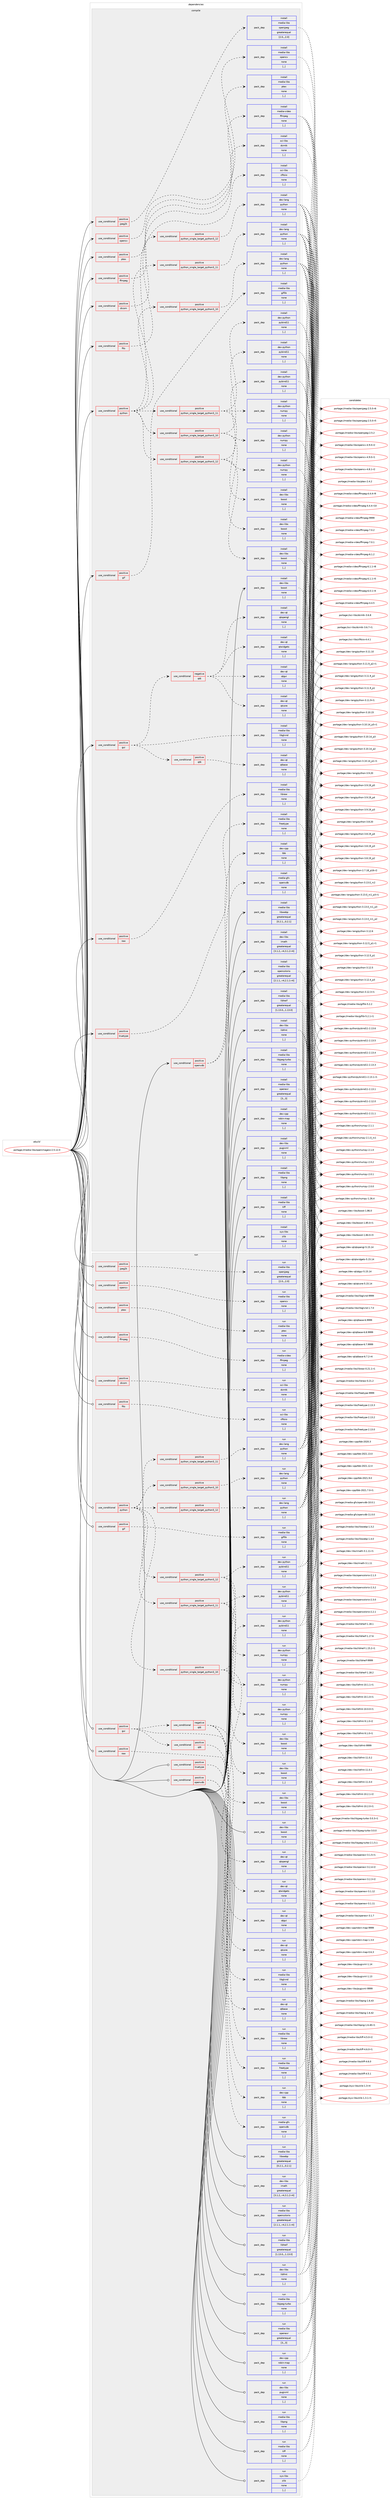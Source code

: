 digraph prolog {

# *************
# Graph options
# *************

newrank=true;
concentrate=true;
compound=true;
graph [rankdir=LR,fontname=Helvetica,fontsize=10,ranksep=1.5];#, ranksep=2.5, nodesep=0.2];
edge  [arrowhead=vee];
node  [fontname=Helvetica,fontsize=10];

# **********
# The ebuild
# **********

subgraph cluster_leftcol {
color=gray;
label=<<i>ebuild</i>>;
id [label="portage://media-libs/openimageio-2.5.12.0", color=red, width=4, href="../media-libs/openimageio-2.5.12.0.svg"];
}

# ****************
# The dependencies
# ****************

subgraph cluster_midcol {
color=gray;
label=<<i>dependencies</i>>;
subgraph cluster_compile {
fillcolor="#eeeeee";
style=filled;
label=<<i>compile</i>>;
subgraph cond210673 {
dependency814645 [label=<<TABLE BORDER="0" CELLBORDER="1" CELLSPACING="0" CELLPADDING="4"><TR><TD ROWSPAN="3" CELLPADDING="10">use_conditional</TD></TR><TR><TD>positive</TD></TR><TR><TD>dicom</TD></TR></TABLE>>, shape=none, color=red];
subgraph pack597834 {
dependency814646 [label=<<TABLE BORDER="0" CELLBORDER="1" CELLSPACING="0" CELLPADDING="4" WIDTH="220"><TR><TD ROWSPAN="6" CELLPADDING="30">pack_dep</TD></TR><TR><TD WIDTH="110">install</TD></TR><TR><TD>sci-libs</TD></TR><TR><TD>dcmtk</TD></TR><TR><TD>none</TD></TR><TR><TD>[,,]</TD></TR></TABLE>>, shape=none, color=blue];
}
dependency814645:e -> dependency814646:w [weight=20,style="dashed",arrowhead="vee"];
}
id:e -> dependency814645:w [weight=20,style="solid",arrowhead="vee"];
subgraph cond210674 {
dependency814647 [label=<<TABLE BORDER="0" CELLBORDER="1" CELLSPACING="0" CELLPADDING="4"><TR><TD ROWSPAN="3" CELLPADDING="10">use_conditional</TD></TR><TR><TD>positive</TD></TR><TR><TD>ffmpeg</TD></TR></TABLE>>, shape=none, color=red];
subgraph pack597835 {
dependency814648 [label=<<TABLE BORDER="0" CELLBORDER="1" CELLSPACING="0" CELLPADDING="4" WIDTH="220"><TR><TD ROWSPAN="6" CELLPADDING="30">pack_dep</TD></TR><TR><TD WIDTH="110">install</TD></TR><TR><TD>media-video</TD></TR><TR><TD>ffmpeg</TD></TR><TR><TD>none</TD></TR><TR><TD>[,,]</TD></TR></TABLE>>, shape=none, color=blue];
}
dependency814647:e -> dependency814648:w [weight=20,style="dashed",arrowhead="vee"];
}
id:e -> dependency814647:w [weight=20,style="solid",arrowhead="vee"];
subgraph cond210675 {
dependency814649 [label=<<TABLE BORDER="0" CELLBORDER="1" CELLSPACING="0" CELLPADDING="4"><TR><TD ROWSPAN="3" CELLPADDING="10">use_conditional</TD></TR><TR><TD>positive</TD></TR><TR><TD>fits</TD></TR></TABLE>>, shape=none, color=red];
subgraph pack597836 {
dependency814650 [label=<<TABLE BORDER="0" CELLBORDER="1" CELLSPACING="0" CELLPADDING="4" WIDTH="220"><TR><TD ROWSPAN="6" CELLPADDING="30">pack_dep</TD></TR><TR><TD WIDTH="110">install</TD></TR><TR><TD>sci-libs</TD></TR><TR><TD>cfitsio</TD></TR><TR><TD>none</TD></TR><TR><TD>[,,]</TD></TR></TABLE>>, shape=none, color=blue];
}
dependency814649:e -> dependency814650:w [weight=20,style="dashed",arrowhead="vee"];
}
id:e -> dependency814649:w [weight=20,style="solid",arrowhead="vee"];
subgraph cond210676 {
dependency814651 [label=<<TABLE BORDER="0" CELLBORDER="1" CELLSPACING="0" CELLPADDING="4"><TR><TD ROWSPAN="3" CELLPADDING="10">use_conditional</TD></TR><TR><TD>positive</TD></TR><TR><TD>gif</TD></TR></TABLE>>, shape=none, color=red];
subgraph pack597837 {
dependency814652 [label=<<TABLE BORDER="0" CELLBORDER="1" CELLSPACING="0" CELLPADDING="4" WIDTH="220"><TR><TD ROWSPAN="6" CELLPADDING="30">pack_dep</TD></TR><TR><TD WIDTH="110">install</TD></TR><TR><TD>media-libs</TD></TR><TR><TD>giflib</TD></TR><TR><TD>none</TD></TR><TR><TD>[,,]</TD></TR></TABLE>>, shape=none, color=blue];
}
dependency814651:e -> dependency814652:w [weight=20,style="dashed",arrowhead="vee"];
}
id:e -> dependency814651:w [weight=20,style="solid",arrowhead="vee"];
subgraph cond210677 {
dependency814653 [label=<<TABLE BORDER="0" CELLBORDER="1" CELLSPACING="0" CELLPADDING="4"><TR><TD ROWSPAN="3" CELLPADDING="10">use_conditional</TD></TR><TR><TD>positive</TD></TR><TR><TD>gui</TD></TR></TABLE>>, shape=none, color=red];
subgraph pack597838 {
dependency814654 [label=<<TABLE BORDER="0" CELLBORDER="1" CELLSPACING="0" CELLPADDING="4" WIDTH="220"><TR><TD ROWSPAN="6" CELLPADDING="30">pack_dep</TD></TR><TR><TD WIDTH="110">install</TD></TR><TR><TD>media-libs</TD></TR><TR><TD>libglvnd</TD></TR><TR><TD>none</TD></TR><TR><TD>[,,]</TD></TR></TABLE>>, shape=none, color=blue];
}
dependency814653:e -> dependency814654:w [weight=20,style="dashed",arrowhead="vee"];
subgraph cond210678 {
dependency814655 [label=<<TABLE BORDER="0" CELLBORDER="1" CELLSPACING="0" CELLPADDING="4"><TR><TD ROWSPAN="3" CELLPADDING="10">use_conditional</TD></TR><TR><TD>negative</TD></TR><TR><TD>qt6</TD></TR></TABLE>>, shape=none, color=red];
subgraph pack597839 {
dependency814656 [label=<<TABLE BORDER="0" CELLBORDER="1" CELLSPACING="0" CELLPADDING="4" WIDTH="220"><TR><TD ROWSPAN="6" CELLPADDING="30">pack_dep</TD></TR><TR><TD WIDTH="110">install</TD></TR><TR><TD>dev-qt</TD></TR><TR><TD>qtcore</TD></TR><TR><TD>none</TD></TR><TR><TD>[,,]</TD></TR></TABLE>>, shape=none, color=blue];
}
dependency814655:e -> dependency814656:w [weight=20,style="dashed",arrowhead="vee"];
subgraph pack597840 {
dependency814657 [label=<<TABLE BORDER="0" CELLBORDER="1" CELLSPACING="0" CELLPADDING="4" WIDTH="220"><TR><TD ROWSPAN="6" CELLPADDING="30">pack_dep</TD></TR><TR><TD WIDTH="110">install</TD></TR><TR><TD>dev-qt</TD></TR><TR><TD>qtgui</TD></TR><TR><TD>none</TD></TR><TR><TD>[,,]</TD></TR></TABLE>>, shape=none, color=blue];
}
dependency814655:e -> dependency814657:w [weight=20,style="dashed",arrowhead="vee"];
subgraph pack597841 {
dependency814658 [label=<<TABLE BORDER="0" CELLBORDER="1" CELLSPACING="0" CELLPADDING="4" WIDTH="220"><TR><TD ROWSPAN="6" CELLPADDING="30">pack_dep</TD></TR><TR><TD WIDTH="110">install</TD></TR><TR><TD>dev-qt</TD></TR><TR><TD>qtopengl</TD></TR><TR><TD>none</TD></TR><TR><TD>[,,]</TD></TR></TABLE>>, shape=none, color=blue];
}
dependency814655:e -> dependency814658:w [weight=20,style="dashed",arrowhead="vee"];
subgraph pack597842 {
dependency814659 [label=<<TABLE BORDER="0" CELLBORDER="1" CELLSPACING="0" CELLPADDING="4" WIDTH="220"><TR><TD ROWSPAN="6" CELLPADDING="30">pack_dep</TD></TR><TR><TD WIDTH="110">install</TD></TR><TR><TD>dev-qt</TD></TR><TR><TD>qtwidgets</TD></TR><TR><TD>none</TD></TR><TR><TD>[,,]</TD></TR></TABLE>>, shape=none, color=blue];
}
dependency814655:e -> dependency814659:w [weight=20,style="dashed",arrowhead="vee"];
}
dependency814653:e -> dependency814655:w [weight=20,style="dashed",arrowhead="vee"];
subgraph cond210679 {
dependency814660 [label=<<TABLE BORDER="0" CELLBORDER="1" CELLSPACING="0" CELLPADDING="4"><TR><TD ROWSPAN="3" CELLPADDING="10">use_conditional</TD></TR><TR><TD>positive</TD></TR><TR><TD>qt6</TD></TR></TABLE>>, shape=none, color=red];
subgraph pack597843 {
dependency814661 [label=<<TABLE BORDER="0" CELLBORDER="1" CELLSPACING="0" CELLPADDING="4" WIDTH="220"><TR><TD ROWSPAN="6" CELLPADDING="30">pack_dep</TD></TR><TR><TD WIDTH="110">install</TD></TR><TR><TD>dev-qt</TD></TR><TR><TD>qtbase</TD></TR><TR><TD>none</TD></TR><TR><TD>[,,]</TD></TR></TABLE>>, shape=none, color=blue];
}
dependency814660:e -> dependency814661:w [weight=20,style="dashed",arrowhead="vee"];
}
dependency814653:e -> dependency814660:w [weight=20,style="dashed",arrowhead="vee"];
}
id:e -> dependency814653:w [weight=20,style="solid",arrowhead="vee"];
subgraph cond210680 {
dependency814662 [label=<<TABLE BORDER="0" CELLBORDER="1" CELLSPACING="0" CELLPADDING="4"><TR><TD ROWSPAN="3" CELLPADDING="10">use_conditional</TD></TR><TR><TD>positive</TD></TR><TR><TD>jpeg2k</TD></TR></TABLE>>, shape=none, color=red];
subgraph pack597844 {
dependency814663 [label=<<TABLE BORDER="0" CELLBORDER="1" CELLSPACING="0" CELLPADDING="4" WIDTH="220"><TR><TD ROWSPAN="6" CELLPADDING="30">pack_dep</TD></TR><TR><TD WIDTH="110">install</TD></TR><TR><TD>media-libs</TD></TR><TR><TD>openjpeg</TD></TR><TR><TD>greaterequal</TD></TR><TR><TD>[2.0,,,2.0]</TD></TR></TABLE>>, shape=none, color=blue];
}
dependency814662:e -> dependency814663:w [weight=20,style="dashed",arrowhead="vee"];
}
id:e -> dependency814662:w [weight=20,style="solid",arrowhead="vee"];
subgraph cond210681 {
dependency814664 [label=<<TABLE BORDER="0" CELLBORDER="1" CELLSPACING="0" CELLPADDING="4"><TR><TD ROWSPAN="3" CELLPADDING="10">use_conditional</TD></TR><TR><TD>positive</TD></TR><TR><TD>opencv</TD></TR></TABLE>>, shape=none, color=red];
subgraph pack597845 {
dependency814665 [label=<<TABLE BORDER="0" CELLBORDER="1" CELLSPACING="0" CELLPADDING="4" WIDTH="220"><TR><TD ROWSPAN="6" CELLPADDING="30">pack_dep</TD></TR><TR><TD WIDTH="110">install</TD></TR><TR><TD>media-libs</TD></TR><TR><TD>opencv</TD></TR><TR><TD>none</TD></TR><TR><TD>[,,]</TD></TR></TABLE>>, shape=none, color=blue];
}
dependency814664:e -> dependency814665:w [weight=20,style="dashed",arrowhead="vee"];
}
id:e -> dependency814664:w [weight=20,style="solid",arrowhead="vee"];
subgraph cond210682 {
dependency814666 [label=<<TABLE BORDER="0" CELLBORDER="1" CELLSPACING="0" CELLPADDING="4"><TR><TD ROWSPAN="3" CELLPADDING="10">use_conditional</TD></TR><TR><TD>positive</TD></TR><TR><TD>openvdb</TD></TR></TABLE>>, shape=none, color=red];
subgraph pack597846 {
dependency814667 [label=<<TABLE BORDER="0" CELLBORDER="1" CELLSPACING="0" CELLPADDING="4" WIDTH="220"><TR><TD ROWSPAN="6" CELLPADDING="30">pack_dep</TD></TR><TR><TD WIDTH="110">install</TD></TR><TR><TD>dev-cpp</TD></TR><TR><TD>tbb</TD></TR><TR><TD>none</TD></TR><TR><TD>[,,]</TD></TR></TABLE>>, shape=none, color=blue];
}
dependency814666:e -> dependency814667:w [weight=20,style="dashed",arrowhead="vee"];
subgraph pack597847 {
dependency814668 [label=<<TABLE BORDER="0" CELLBORDER="1" CELLSPACING="0" CELLPADDING="4" WIDTH="220"><TR><TD ROWSPAN="6" CELLPADDING="30">pack_dep</TD></TR><TR><TD WIDTH="110">install</TD></TR><TR><TD>media-gfx</TD></TR><TR><TD>openvdb</TD></TR><TR><TD>none</TD></TR><TR><TD>[,,]</TD></TR></TABLE>>, shape=none, color=blue];
}
dependency814666:e -> dependency814668:w [weight=20,style="dashed",arrowhead="vee"];
}
id:e -> dependency814666:w [weight=20,style="solid",arrowhead="vee"];
subgraph cond210683 {
dependency814669 [label=<<TABLE BORDER="0" CELLBORDER="1" CELLSPACING="0" CELLPADDING="4"><TR><TD ROWSPAN="3" CELLPADDING="10">use_conditional</TD></TR><TR><TD>positive</TD></TR><TR><TD>ptex</TD></TR></TABLE>>, shape=none, color=red];
subgraph pack597848 {
dependency814670 [label=<<TABLE BORDER="0" CELLBORDER="1" CELLSPACING="0" CELLPADDING="4" WIDTH="220"><TR><TD ROWSPAN="6" CELLPADDING="30">pack_dep</TD></TR><TR><TD WIDTH="110">install</TD></TR><TR><TD>media-libs</TD></TR><TR><TD>ptex</TD></TR><TR><TD>none</TD></TR><TR><TD>[,,]</TD></TR></TABLE>>, shape=none, color=blue];
}
dependency814669:e -> dependency814670:w [weight=20,style="dashed",arrowhead="vee"];
}
id:e -> dependency814669:w [weight=20,style="solid",arrowhead="vee"];
subgraph cond210684 {
dependency814671 [label=<<TABLE BORDER="0" CELLBORDER="1" CELLSPACING="0" CELLPADDING="4"><TR><TD ROWSPAN="3" CELLPADDING="10">use_conditional</TD></TR><TR><TD>positive</TD></TR><TR><TD>python</TD></TR></TABLE>>, shape=none, color=red];
subgraph cond210685 {
dependency814672 [label=<<TABLE BORDER="0" CELLBORDER="1" CELLSPACING="0" CELLPADDING="4"><TR><TD ROWSPAN="3" CELLPADDING="10">use_conditional</TD></TR><TR><TD>positive</TD></TR><TR><TD>python_single_target_python3_10</TD></TR></TABLE>>, shape=none, color=red];
subgraph pack597849 {
dependency814673 [label=<<TABLE BORDER="0" CELLBORDER="1" CELLSPACING="0" CELLPADDING="4" WIDTH="220"><TR><TD ROWSPAN="6" CELLPADDING="30">pack_dep</TD></TR><TR><TD WIDTH="110">install</TD></TR><TR><TD>dev-lang</TD></TR><TR><TD>python</TD></TR><TR><TD>none</TD></TR><TR><TD>[,,]</TD></TR></TABLE>>, shape=none, color=blue];
}
dependency814672:e -> dependency814673:w [weight=20,style="dashed",arrowhead="vee"];
}
dependency814671:e -> dependency814672:w [weight=20,style="dashed",arrowhead="vee"];
subgraph cond210686 {
dependency814674 [label=<<TABLE BORDER="0" CELLBORDER="1" CELLSPACING="0" CELLPADDING="4"><TR><TD ROWSPAN="3" CELLPADDING="10">use_conditional</TD></TR><TR><TD>positive</TD></TR><TR><TD>python_single_target_python3_11</TD></TR></TABLE>>, shape=none, color=red];
subgraph pack597850 {
dependency814675 [label=<<TABLE BORDER="0" CELLBORDER="1" CELLSPACING="0" CELLPADDING="4" WIDTH="220"><TR><TD ROWSPAN="6" CELLPADDING="30">pack_dep</TD></TR><TR><TD WIDTH="110">install</TD></TR><TR><TD>dev-lang</TD></TR><TR><TD>python</TD></TR><TR><TD>none</TD></TR><TR><TD>[,,]</TD></TR></TABLE>>, shape=none, color=blue];
}
dependency814674:e -> dependency814675:w [weight=20,style="dashed",arrowhead="vee"];
}
dependency814671:e -> dependency814674:w [weight=20,style="dashed",arrowhead="vee"];
subgraph cond210687 {
dependency814676 [label=<<TABLE BORDER="0" CELLBORDER="1" CELLSPACING="0" CELLPADDING="4"><TR><TD ROWSPAN="3" CELLPADDING="10">use_conditional</TD></TR><TR><TD>positive</TD></TR><TR><TD>python_single_target_python3_12</TD></TR></TABLE>>, shape=none, color=red];
subgraph pack597851 {
dependency814677 [label=<<TABLE BORDER="0" CELLBORDER="1" CELLSPACING="0" CELLPADDING="4" WIDTH="220"><TR><TD ROWSPAN="6" CELLPADDING="30">pack_dep</TD></TR><TR><TD WIDTH="110">install</TD></TR><TR><TD>dev-lang</TD></TR><TR><TD>python</TD></TR><TR><TD>none</TD></TR><TR><TD>[,,]</TD></TR></TABLE>>, shape=none, color=blue];
}
dependency814676:e -> dependency814677:w [weight=20,style="dashed",arrowhead="vee"];
}
dependency814671:e -> dependency814676:w [weight=20,style="dashed",arrowhead="vee"];
subgraph cond210688 {
dependency814678 [label=<<TABLE BORDER="0" CELLBORDER="1" CELLSPACING="0" CELLPADDING="4"><TR><TD ROWSPAN="3" CELLPADDING="10">use_conditional</TD></TR><TR><TD>positive</TD></TR><TR><TD>python_single_target_python3_10</TD></TR></TABLE>>, shape=none, color=red];
subgraph pack597852 {
dependency814679 [label=<<TABLE BORDER="0" CELLBORDER="1" CELLSPACING="0" CELLPADDING="4" WIDTH="220"><TR><TD ROWSPAN="6" CELLPADDING="30">pack_dep</TD></TR><TR><TD WIDTH="110">install</TD></TR><TR><TD>dev-libs</TD></TR><TR><TD>boost</TD></TR><TR><TD>none</TD></TR><TR><TD>[,,]</TD></TR></TABLE>>, shape=none, color=blue];
}
dependency814678:e -> dependency814679:w [weight=20,style="dashed",arrowhead="vee"];
subgraph pack597853 {
dependency814680 [label=<<TABLE BORDER="0" CELLBORDER="1" CELLSPACING="0" CELLPADDING="4" WIDTH="220"><TR><TD ROWSPAN="6" CELLPADDING="30">pack_dep</TD></TR><TR><TD WIDTH="110">install</TD></TR><TR><TD>dev-python</TD></TR><TR><TD>numpy</TD></TR><TR><TD>none</TD></TR><TR><TD>[,,]</TD></TR></TABLE>>, shape=none, color=blue];
}
dependency814678:e -> dependency814680:w [weight=20,style="dashed",arrowhead="vee"];
subgraph pack597854 {
dependency814681 [label=<<TABLE BORDER="0" CELLBORDER="1" CELLSPACING="0" CELLPADDING="4" WIDTH="220"><TR><TD ROWSPAN="6" CELLPADDING="30">pack_dep</TD></TR><TR><TD WIDTH="110">install</TD></TR><TR><TD>dev-python</TD></TR><TR><TD>pybind11</TD></TR><TR><TD>none</TD></TR><TR><TD>[,,]</TD></TR></TABLE>>, shape=none, color=blue];
}
dependency814678:e -> dependency814681:w [weight=20,style="dashed",arrowhead="vee"];
}
dependency814671:e -> dependency814678:w [weight=20,style="dashed",arrowhead="vee"];
subgraph cond210689 {
dependency814682 [label=<<TABLE BORDER="0" CELLBORDER="1" CELLSPACING="0" CELLPADDING="4"><TR><TD ROWSPAN="3" CELLPADDING="10">use_conditional</TD></TR><TR><TD>positive</TD></TR><TR><TD>python_single_target_python3_11</TD></TR></TABLE>>, shape=none, color=red];
subgraph pack597855 {
dependency814683 [label=<<TABLE BORDER="0" CELLBORDER="1" CELLSPACING="0" CELLPADDING="4" WIDTH="220"><TR><TD ROWSPAN="6" CELLPADDING="30">pack_dep</TD></TR><TR><TD WIDTH="110">install</TD></TR><TR><TD>dev-libs</TD></TR><TR><TD>boost</TD></TR><TR><TD>none</TD></TR><TR><TD>[,,]</TD></TR></TABLE>>, shape=none, color=blue];
}
dependency814682:e -> dependency814683:w [weight=20,style="dashed",arrowhead="vee"];
subgraph pack597856 {
dependency814684 [label=<<TABLE BORDER="0" CELLBORDER="1" CELLSPACING="0" CELLPADDING="4" WIDTH="220"><TR><TD ROWSPAN="6" CELLPADDING="30">pack_dep</TD></TR><TR><TD WIDTH="110">install</TD></TR><TR><TD>dev-python</TD></TR><TR><TD>numpy</TD></TR><TR><TD>none</TD></TR><TR><TD>[,,]</TD></TR></TABLE>>, shape=none, color=blue];
}
dependency814682:e -> dependency814684:w [weight=20,style="dashed",arrowhead="vee"];
subgraph pack597857 {
dependency814685 [label=<<TABLE BORDER="0" CELLBORDER="1" CELLSPACING="0" CELLPADDING="4" WIDTH="220"><TR><TD ROWSPAN="6" CELLPADDING="30">pack_dep</TD></TR><TR><TD WIDTH="110">install</TD></TR><TR><TD>dev-python</TD></TR><TR><TD>pybind11</TD></TR><TR><TD>none</TD></TR><TR><TD>[,,]</TD></TR></TABLE>>, shape=none, color=blue];
}
dependency814682:e -> dependency814685:w [weight=20,style="dashed",arrowhead="vee"];
}
dependency814671:e -> dependency814682:w [weight=20,style="dashed",arrowhead="vee"];
subgraph cond210690 {
dependency814686 [label=<<TABLE BORDER="0" CELLBORDER="1" CELLSPACING="0" CELLPADDING="4"><TR><TD ROWSPAN="3" CELLPADDING="10">use_conditional</TD></TR><TR><TD>positive</TD></TR><TR><TD>python_single_target_python3_12</TD></TR></TABLE>>, shape=none, color=red];
subgraph pack597858 {
dependency814687 [label=<<TABLE BORDER="0" CELLBORDER="1" CELLSPACING="0" CELLPADDING="4" WIDTH="220"><TR><TD ROWSPAN="6" CELLPADDING="30">pack_dep</TD></TR><TR><TD WIDTH="110">install</TD></TR><TR><TD>dev-libs</TD></TR><TR><TD>boost</TD></TR><TR><TD>none</TD></TR><TR><TD>[,,]</TD></TR></TABLE>>, shape=none, color=blue];
}
dependency814686:e -> dependency814687:w [weight=20,style="dashed",arrowhead="vee"];
subgraph pack597859 {
dependency814688 [label=<<TABLE BORDER="0" CELLBORDER="1" CELLSPACING="0" CELLPADDING="4" WIDTH="220"><TR><TD ROWSPAN="6" CELLPADDING="30">pack_dep</TD></TR><TR><TD WIDTH="110">install</TD></TR><TR><TD>dev-python</TD></TR><TR><TD>numpy</TD></TR><TR><TD>none</TD></TR><TR><TD>[,,]</TD></TR></TABLE>>, shape=none, color=blue];
}
dependency814686:e -> dependency814688:w [weight=20,style="dashed",arrowhead="vee"];
subgraph pack597860 {
dependency814689 [label=<<TABLE BORDER="0" CELLBORDER="1" CELLSPACING="0" CELLPADDING="4" WIDTH="220"><TR><TD ROWSPAN="6" CELLPADDING="30">pack_dep</TD></TR><TR><TD WIDTH="110">install</TD></TR><TR><TD>dev-python</TD></TR><TR><TD>pybind11</TD></TR><TR><TD>none</TD></TR><TR><TD>[,,]</TD></TR></TABLE>>, shape=none, color=blue];
}
dependency814686:e -> dependency814689:w [weight=20,style="dashed",arrowhead="vee"];
}
dependency814671:e -> dependency814686:w [weight=20,style="dashed",arrowhead="vee"];
}
id:e -> dependency814671:w [weight=20,style="solid",arrowhead="vee"];
subgraph cond210691 {
dependency814690 [label=<<TABLE BORDER="0" CELLBORDER="1" CELLSPACING="0" CELLPADDING="4"><TR><TD ROWSPAN="3" CELLPADDING="10">use_conditional</TD></TR><TR><TD>positive</TD></TR><TR><TD>raw</TD></TR></TABLE>>, shape=none, color=red];
subgraph pack597861 {
dependency814691 [label=<<TABLE BORDER="0" CELLBORDER="1" CELLSPACING="0" CELLPADDING="4" WIDTH="220"><TR><TD ROWSPAN="6" CELLPADDING="30">pack_dep</TD></TR><TR><TD WIDTH="110">install</TD></TR><TR><TD>media-libs</TD></TR><TR><TD>libraw</TD></TR><TR><TD>none</TD></TR><TR><TD>[,,]</TD></TR></TABLE>>, shape=none, color=blue];
}
dependency814690:e -> dependency814691:w [weight=20,style="dashed",arrowhead="vee"];
}
id:e -> dependency814690:w [weight=20,style="solid",arrowhead="vee"];
subgraph cond210692 {
dependency814692 [label=<<TABLE BORDER="0" CELLBORDER="1" CELLSPACING="0" CELLPADDING="4"><TR><TD ROWSPAN="3" CELLPADDING="10">use_conditional</TD></TR><TR><TD>positive</TD></TR><TR><TD>truetype</TD></TR></TABLE>>, shape=none, color=red];
subgraph pack597862 {
dependency814693 [label=<<TABLE BORDER="0" CELLBORDER="1" CELLSPACING="0" CELLPADDING="4" WIDTH="220"><TR><TD ROWSPAN="6" CELLPADDING="30">pack_dep</TD></TR><TR><TD WIDTH="110">install</TD></TR><TR><TD>media-libs</TD></TR><TR><TD>freetype</TD></TR><TR><TD>none</TD></TR><TR><TD>[,,]</TD></TR></TABLE>>, shape=none, color=blue];
}
dependency814692:e -> dependency814693:w [weight=20,style="dashed",arrowhead="vee"];
}
id:e -> dependency814692:w [weight=20,style="solid",arrowhead="vee"];
subgraph pack597863 {
dependency814694 [label=<<TABLE BORDER="0" CELLBORDER="1" CELLSPACING="0" CELLPADDING="4" WIDTH="220"><TR><TD ROWSPAN="6" CELLPADDING="30">pack_dep</TD></TR><TR><TD WIDTH="110">install</TD></TR><TR><TD>dev-cpp</TD></TR><TR><TD>robin-map</TD></TR><TR><TD>none</TD></TR><TR><TD>[,,]</TD></TR></TABLE>>, shape=none, color=blue];
}
id:e -> dependency814694:w [weight=20,style="solid",arrowhead="vee"];
subgraph pack597864 {
dependency814695 [label=<<TABLE BORDER="0" CELLBORDER="1" CELLSPACING="0" CELLPADDING="4" WIDTH="220"><TR><TD ROWSPAN="6" CELLPADDING="30">pack_dep</TD></TR><TR><TD WIDTH="110">install</TD></TR><TR><TD>dev-libs</TD></TR><TR><TD>boost</TD></TR><TR><TD>none</TD></TR><TR><TD>[,,]</TD></TR></TABLE>>, shape=none, color=blue];
}
id:e -> dependency814695:w [weight=20,style="solid",arrowhead="vee"];
subgraph pack597865 {
dependency814696 [label=<<TABLE BORDER="0" CELLBORDER="1" CELLSPACING="0" CELLPADDING="4" WIDTH="220"><TR><TD ROWSPAN="6" CELLPADDING="30">pack_dep</TD></TR><TR><TD WIDTH="110">install</TD></TR><TR><TD>dev-libs</TD></TR><TR><TD>imath</TD></TR><TR><TD>greaterequal</TD></TR><TR><TD>[3.1.2,,-r4,3.1.2-r4]</TD></TR></TABLE>>, shape=none, color=blue];
}
id:e -> dependency814696:w [weight=20,style="solid",arrowhead="vee"];
subgraph pack597866 {
dependency814697 [label=<<TABLE BORDER="0" CELLBORDER="1" CELLSPACING="0" CELLPADDING="4" WIDTH="220"><TR><TD ROWSPAN="6" CELLPADDING="30">pack_dep</TD></TR><TR><TD WIDTH="110">install</TD></TR><TR><TD>dev-libs</TD></TR><TR><TD>libfmt</TD></TR><TR><TD>none</TD></TR><TR><TD>[,,]</TD></TR></TABLE>>, shape=none, color=blue];
}
id:e -> dependency814697:w [weight=20,style="solid",arrowhead="vee"];
subgraph pack597867 {
dependency814698 [label=<<TABLE BORDER="0" CELLBORDER="1" CELLSPACING="0" CELLPADDING="4" WIDTH="220"><TR><TD ROWSPAN="6" CELLPADDING="30">pack_dep</TD></TR><TR><TD WIDTH="110">install</TD></TR><TR><TD>dev-libs</TD></TR><TR><TD>pugixml</TD></TR><TR><TD>none</TD></TR><TR><TD>[,,]</TD></TR></TABLE>>, shape=none, color=blue];
}
id:e -> dependency814698:w [weight=20,style="solid",arrowhead="vee"];
subgraph pack597868 {
dependency814699 [label=<<TABLE BORDER="0" CELLBORDER="1" CELLSPACING="0" CELLPADDING="4" WIDTH="220"><TR><TD ROWSPAN="6" CELLPADDING="30">pack_dep</TD></TR><TR><TD WIDTH="110">install</TD></TR><TR><TD>media-libs</TD></TR><TR><TD>libheif</TD></TR><TR><TD>greaterequal</TD></TR><TR><TD>[1.13.0,,,1.13.0]</TD></TR></TABLE>>, shape=none, color=blue];
}
id:e -> dependency814699:w [weight=20,style="solid",arrowhead="vee"];
subgraph pack597869 {
dependency814700 [label=<<TABLE BORDER="0" CELLBORDER="1" CELLSPACING="0" CELLPADDING="4" WIDTH="220"><TR><TD ROWSPAN="6" CELLPADDING="30">pack_dep</TD></TR><TR><TD WIDTH="110">install</TD></TR><TR><TD>media-libs</TD></TR><TR><TD>libjpeg-turbo</TD></TR><TR><TD>none</TD></TR><TR><TD>[,,]</TD></TR></TABLE>>, shape=none, color=blue];
}
id:e -> dependency814700:w [weight=20,style="solid",arrowhead="vee"];
subgraph pack597870 {
dependency814701 [label=<<TABLE BORDER="0" CELLBORDER="1" CELLSPACING="0" CELLPADDING="4" WIDTH="220"><TR><TD ROWSPAN="6" CELLPADDING="30">pack_dep</TD></TR><TR><TD WIDTH="110">install</TD></TR><TR><TD>media-libs</TD></TR><TR><TD>libpng</TD></TR><TR><TD>none</TD></TR><TR><TD>[,,]</TD></TR></TABLE>>, shape=none, color=blue];
}
id:e -> dependency814701:w [weight=20,style="solid",arrowhead="vee"];
subgraph pack597871 {
dependency814702 [label=<<TABLE BORDER="0" CELLBORDER="1" CELLSPACING="0" CELLPADDING="4" WIDTH="220"><TR><TD ROWSPAN="6" CELLPADDING="30">pack_dep</TD></TR><TR><TD WIDTH="110">install</TD></TR><TR><TD>media-libs</TD></TR><TR><TD>libwebp</TD></TR><TR><TD>greaterequal</TD></TR><TR><TD>[0.2.1,,,0.2.1]</TD></TR></TABLE>>, shape=none, color=blue];
}
id:e -> dependency814702:w [weight=20,style="solid",arrowhead="vee"];
subgraph pack597872 {
dependency814703 [label=<<TABLE BORDER="0" CELLBORDER="1" CELLSPACING="0" CELLPADDING="4" WIDTH="220"><TR><TD ROWSPAN="6" CELLPADDING="30">pack_dep</TD></TR><TR><TD WIDTH="110">install</TD></TR><TR><TD>media-libs</TD></TR><TR><TD>opencolorio</TD></TR><TR><TD>greaterequal</TD></TR><TR><TD>[2.1.1,,-r4,2.1.1-r4]</TD></TR></TABLE>>, shape=none, color=blue];
}
id:e -> dependency814703:w [weight=20,style="solid",arrowhead="vee"];
subgraph pack597873 {
dependency814704 [label=<<TABLE BORDER="0" CELLBORDER="1" CELLSPACING="0" CELLPADDING="4" WIDTH="220"><TR><TD ROWSPAN="6" CELLPADDING="30">pack_dep</TD></TR><TR><TD WIDTH="110">install</TD></TR><TR><TD>media-libs</TD></TR><TR><TD>openexr</TD></TR><TR><TD>greaterequal</TD></TR><TR><TD>[3,,,3]</TD></TR></TABLE>>, shape=none, color=blue];
}
id:e -> dependency814704:w [weight=20,style="solid",arrowhead="vee"];
subgraph pack597874 {
dependency814705 [label=<<TABLE BORDER="0" CELLBORDER="1" CELLSPACING="0" CELLPADDING="4" WIDTH="220"><TR><TD ROWSPAN="6" CELLPADDING="30">pack_dep</TD></TR><TR><TD WIDTH="110">install</TD></TR><TR><TD>media-libs</TD></TR><TR><TD>tiff</TD></TR><TR><TD>none</TD></TR><TR><TD>[,,]</TD></TR></TABLE>>, shape=none, color=blue];
}
id:e -> dependency814705:w [weight=20,style="solid",arrowhead="vee"];
subgraph pack597875 {
dependency814706 [label=<<TABLE BORDER="0" CELLBORDER="1" CELLSPACING="0" CELLPADDING="4" WIDTH="220"><TR><TD ROWSPAN="6" CELLPADDING="30">pack_dep</TD></TR><TR><TD WIDTH="110">install</TD></TR><TR><TD>sys-libs</TD></TR><TR><TD>zlib</TD></TR><TR><TD>none</TD></TR><TR><TD>[,,]</TD></TR></TABLE>>, shape=none, color=blue];
}
id:e -> dependency814706:w [weight=20,style="solid",arrowhead="vee"];
}
subgraph cluster_compileandrun {
fillcolor="#eeeeee";
style=filled;
label=<<i>compile and run</i>>;
}
subgraph cluster_run {
fillcolor="#eeeeee";
style=filled;
label=<<i>run</i>>;
subgraph cond210693 {
dependency814707 [label=<<TABLE BORDER="0" CELLBORDER="1" CELLSPACING="0" CELLPADDING="4"><TR><TD ROWSPAN="3" CELLPADDING="10">use_conditional</TD></TR><TR><TD>positive</TD></TR><TR><TD>dicom</TD></TR></TABLE>>, shape=none, color=red];
subgraph pack597876 {
dependency814708 [label=<<TABLE BORDER="0" CELLBORDER="1" CELLSPACING="0" CELLPADDING="4" WIDTH="220"><TR><TD ROWSPAN="6" CELLPADDING="30">pack_dep</TD></TR><TR><TD WIDTH="110">run</TD></TR><TR><TD>sci-libs</TD></TR><TR><TD>dcmtk</TD></TR><TR><TD>none</TD></TR><TR><TD>[,,]</TD></TR></TABLE>>, shape=none, color=blue];
}
dependency814707:e -> dependency814708:w [weight=20,style="dashed",arrowhead="vee"];
}
id:e -> dependency814707:w [weight=20,style="solid",arrowhead="odot"];
subgraph cond210694 {
dependency814709 [label=<<TABLE BORDER="0" CELLBORDER="1" CELLSPACING="0" CELLPADDING="4"><TR><TD ROWSPAN="3" CELLPADDING="10">use_conditional</TD></TR><TR><TD>positive</TD></TR><TR><TD>ffmpeg</TD></TR></TABLE>>, shape=none, color=red];
subgraph pack597877 {
dependency814710 [label=<<TABLE BORDER="0" CELLBORDER="1" CELLSPACING="0" CELLPADDING="4" WIDTH="220"><TR><TD ROWSPAN="6" CELLPADDING="30">pack_dep</TD></TR><TR><TD WIDTH="110">run</TD></TR><TR><TD>media-video</TD></TR><TR><TD>ffmpeg</TD></TR><TR><TD>none</TD></TR><TR><TD>[,,]</TD></TR></TABLE>>, shape=none, color=blue];
}
dependency814709:e -> dependency814710:w [weight=20,style="dashed",arrowhead="vee"];
}
id:e -> dependency814709:w [weight=20,style="solid",arrowhead="odot"];
subgraph cond210695 {
dependency814711 [label=<<TABLE BORDER="0" CELLBORDER="1" CELLSPACING="0" CELLPADDING="4"><TR><TD ROWSPAN="3" CELLPADDING="10">use_conditional</TD></TR><TR><TD>positive</TD></TR><TR><TD>fits</TD></TR></TABLE>>, shape=none, color=red];
subgraph pack597878 {
dependency814712 [label=<<TABLE BORDER="0" CELLBORDER="1" CELLSPACING="0" CELLPADDING="4" WIDTH="220"><TR><TD ROWSPAN="6" CELLPADDING="30">pack_dep</TD></TR><TR><TD WIDTH="110">run</TD></TR><TR><TD>sci-libs</TD></TR><TR><TD>cfitsio</TD></TR><TR><TD>none</TD></TR><TR><TD>[,,]</TD></TR></TABLE>>, shape=none, color=blue];
}
dependency814711:e -> dependency814712:w [weight=20,style="dashed",arrowhead="vee"];
}
id:e -> dependency814711:w [weight=20,style="solid",arrowhead="odot"];
subgraph cond210696 {
dependency814713 [label=<<TABLE BORDER="0" CELLBORDER="1" CELLSPACING="0" CELLPADDING="4"><TR><TD ROWSPAN="3" CELLPADDING="10">use_conditional</TD></TR><TR><TD>positive</TD></TR><TR><TD>gif</TD></TR></TABLE>>, shape=none, color=red];
subgraph pack597879 {
dependency814714 [label=<<TABLE BORDER="0" CELLBORDER="1" CELLSPACING="0" CELLPADDING="4" WIDTH="220"><TR><TD ROWSPAN="6" CELLPADDING="30">pack_dep</TD></TR><TR><TD WIDTH="110">run</TD></TR><TR><TD>media-libs</TD></TR><TR><TD>giflib</TD></TR><TR><TD>none</TD></TR><TR><TD>[,,]</TD></TR></TABLE>>, shape=none, color=blue];
}
dependency814713:e -> dependency814714:w [weight=20,style="dashed",arrowhead="vee"];
}
id:e -> dependency814713:w [weight=20,style="solid",arrowhead="odot"];
subgraph cond210697 {
dependency814715 [label=<<TABLE BORDER="0" CELLBORDER="1" CELLSPACING="0" CELLPADDING="4"><TR><TD ROWSPAN="3" CELLPADDING="10">use_conditional</TD></TR><TR><TD>positive</TD></TR><TR><TD>gui</TD></TR></TABLE>>, shape=none, color=red];
subgraph pack597880 {
dependency814716 [label=<<TABLE BORDER="0" CELLBORDER="1" CELLSPACING="0" CELLPADDING="4" WIDTH="220"><TR><TD ROWSPAN="6" CELLPADDING="30">pack_dep</TD></TR><TR><TD WIDTH="110">run</TD></TR><TR><TD>media-libs</TD></TR><TR><TD>libglvnd</TD></TR><TR><TD>none</TD></TR><TR><TD>[,,]</TD></TR></TABLE>>, shape=none, color=blue];
}
dependency814715:e -> dependency814716:w [weight=20,style="dashed",arrowhead="vee"];
subgraph cond210698 {
dependency814717 [label=<<TABLE BORDER="0" CELLBORDER="1" CELLSPACING="0" CELLPADDING="4"><TR><TD ROWSPAN="3" CELLPADDING="10">use_conditional</TD></TR><TR><TD>negative</TD></TR><TR><TD>qt6</TD></TR></TABLE>>, shape=none, color=red];
subgraph pack597881 {
dependency814718 [label=<<TABLE BORDER="0" CELLBORDER="1" CELLSPACING="0" CELLPADDING="4" WIDTH="220"><TR><TD ROWSPAN="6" CELLPADDING="30">pack_dep</TD></TR><TR><TD WIDTH="110">run</TD></TR><TR><TD>dev-qt</TD></TR><TR><TD>qtcore</TD></TR><TR><TD>none</TD></TR><TR><TD>[,,]</TD></TR></TABLE>>, shape=none, color=blue];
}
dependency814717:e -> dependency814718:w [weight=20,style="dashed",arrowhead="vee"];
subgraph pack597882 {
dependency814719 [label=<<TABLE BORDER="0" CELLBORDER="1" CELLSPACING="0" CELLPADDING="4" WIDTH="220"><TR><TD ROWSPAN="6" CELLPADDING="30">pack_dep</TD></TR><TR><TD WIDTH="110">run</TD></TR><TR><TD>dev-qt</TD></TR><TR><TD>qtgui</TD></TR><TR><TD>none</TD></TR><TR><TD>[,,]</TD></TR></TABLE>>, shape=none, color=blue];
}
dependency814717:e -> dependency814719:w [weight=20,style="dashed",arrowhead="vee"];
subgraph pack597883 {
dependency814720 [label=<<TABLE BORDER="0" CELLBORDER="1" CELLSPACING="0" CELLPADDING="4" WIDTH="220"><TR><TD ROWSPAN="6" CELLPADDING="30">pack_dep</TD></TR><TR><TD WIDTH="110">run</TD></TR><TR><TD>dev-qt</TD></TR><TR><TD>qtopengl</TD></TR><TR><TD>none</TD></TR><TR><TD>[,,]</TD></TR></TABLE>>, shape=none, color=blue];
}
dependency814717:e -> dependency814720:w [weight=20,style="dashed",arrowhead="vee"];
subgraph pack597884 {
dependency814721 [label=<<TABLE BORDER="0" CELLBORDER="1" CELLSPACING="0" CELLPADDING="4" WIDTH="220"><TR><TD ROWSPAN="6" CELLPADDING="30">pack_dep</TD></TR><TR><TD WIDTH="110">run</TD></TR><TR><TD>dev-qt</TD></TR><TR><TD>qtwidgets</TD></TR><TR><TD>none</TD></TR><TR><TD>[,,]</TD></TR></TABLE>>, shape=none, color=blue];
}
dependency814717:e -> dependency814721:w [weight=20,style="dashed",arrowhead="vee"];
}
dependency814715:e -> dependency814717:w [weight=20,style="dashed",arrowhead="vee"];
subgraph cond210699 {
dependency814722 [label=<<TABLE BORDER="0" CELLBORDER="1" CELLSPACING="0" CELLPADDING="4"><TR><TD ROWSPAN="3" CELLPADDING="10">use_conditional</TD></TR><TR><TD>positive</TD></TR><TR><TD>qt6</TD></TR></TABLE>>, shape=none, color=red];
subgraph pack597885 {
dependency814723 [label=<<TABLE BORDER="0" CELLBORDER="1" CELLSPACING="0" CELLPADDING="4" WIDTH="220"><TR><TD ROWSPAN="6" CELLPADDING="30">pack_dep</TD></TR><TR><TD WIDTH="110">run</TD></TR><TR><TD>dev-qt</TD></TR><TR><TD>qtbase</TD></TR><TR><TD>none</TD></TR><TR><TD>[,,]</TD></TR></TABLE>>, shape=none, color=blue];
}
dependency814722:e -> dependency814723:w [weight=20,style="dashed",arrowhead="vee"];
}
dependency814715:e -> dependency814722:w [weight=20,style="dashed",arrowhead="vee"];
}
id:e -> dependency814715:w [weight=20,style="solid",arrowhead="odot"];
subgraph cond210700 {
dependency814724 [label=<<TABLE BORDER="0" CELLBORDER="1" CELLSPACING="0" CELLPADDING="4"><TR><TD ROWSPAN="3" CELLPADDING="10">use_conditional</TD></TR><TR><TD>positive</TD></TR><TR><TD>jpeg2k</TD></TR></TABLE>>, shape=none, color=red];
subgraph pack597886 {
dependency814725 [label=<<TABLE BORDER="0" CELLBORDER="1" CELLSPACING="0" CELLPADDING="4" WIDTH="220"><TR><TD ROWSPAN="6" CELLPADDING="30">pack_dep</TD></TR><TR><TD WIDTH="110">run</TD></TR><TR><TD>media-libs</TD></TR><TR><TD>openjpeg</TD></TR><TR><TD>greaterequal</TD></TR><TR><TD>[2.0,,,2.0]</TD></TR></TABLE>>, shape=none, color=blue];
}
dependency814724:e -> dependency814725:w [weight=20,style="dashed",arrowhead="vee"];
}
id:e -> dependency814724:w [weight=20,style="solid",arrowhead="odot"];
subgraph cond210701 {
dependency814726 [label=<<TABLE BORDER="0" CELLBORDER="1" CELLSPACING="0" CELLPADDING="4"><TR><TD ROWSPAN="3" CELLPADDING="10">use_conditional</TD></TR><TR><TD>positive</TD></TR><TR><TD>opencv</TD></TR></TABLE>>, shape=none, color=red];
subgraph pack597887 {
dependency814727 [label=<<TABLE BORDER="0" CELLBORDER="1" CELLSPACING="0" CELLPADDING="4" WIDTH="220"><TR><TD ROWSPAN="6" CELLPADDING="30">pack_dep</TD></TR><TR><TD WIDTH="110">run</TD></TR><TR><TD>media-libs</TD></TR><TR><TD>opencv</TD></TR><TR><TD>none</TD></TR><TR><TD>[,,]</TD></TR></TABLE>>, shape=none, color=blue];
}
dependency814726:e -> dependency814727:w [weight=20,style="dashed",arrowhead="vee"];
}
id:e -> dependency814726:w [weight=20,style="solid",arrowhead="odot"];
subgraph cond210702 {
dependency814728 [label=<<TABLE BORDER="0" CELLBORDER="1" CELLSPACING="0" CELLPADDING="4"><TR><TD ROWSPAN="3" CELLPADDING="10">use_conditional</TD></TR><TR><TD>positive</TD></TR><TR><TD>openvdb</TD></TR></TABLE>>, shape=none, color=red];
subgraph pack597888 {
dependency814729 [label=<<TABLE BORDER="0" CELLBORDER="1" CELLSPACING="0" CELLPADDING="4" WIDTH="220"><TR><TD ROWSPAN="6" CELLPADDING="30">pack_dep</TD></TR><TR><TD WIDTH="110">run</TD></TR><TR><TD>dev-cpp</TD></TR><TR><TD>tbb</TD></TR><TR><TD>none</TD></TR><TR><TD>[,,]</TD></TR></TABLE>>, shape=none, color=blue];
}
dependency814728:e -> dependency814729:w [weight=20,style="dashed",arrowhead="vee"];
subgraph pack597889 {
dependency814730 [label=<<TABLE BORDER="0" CELLBORDER="1" CELLSPACING="0" CELLPADDING="4" WIDTH="220"><TR><TD ROWSPAN="6" CELLPADDING="30">pack_dep</TD></TR><TR><TD WIDTH="110">run</TD></TR><TR><TD>media-gfx</TD></TR><TR><TD>openvdb</TD></TR><TR><TD>none</TD></TR><TR><TD>[,,]</TD></TR></TABLE>>, shape=none, color=blue];
}
dependency814728:e -> dependency814730:w [weight=20,style="dashed",arrowhead="vee"];
}
id:e -> dependency814728:w [weight=20,style="solid",arrowhead="odot"];
subgraph cond210703 {
dependency814731 [label=<<TABLE BORDER="0" CELLBORDER="1" CELLSPACING="0" CELLPADDING="4"><TR><TD ROWSPAN="3" CELLPADDING="10">use_conditional</TD></TR><TR><TD>positive</TD></TR><TR><TD>ptex</TD></TR></TABLE>>, shape=none, color=red];
subgraph pack597890 {
dependency814732 [label=<<TABLE BORDER="0" CELLBORDER="1" CELLSPACING="0" CELLPADDING="4" WIDTH="220"><TR><TD ROWSPAN="6" CELLPADDING="30">pack_dep</TD></TR><TR><TD WIDTH="110">run</TD></TR><TR><TD>media-libs</TD></TR><TR><TD>ptex</TD></TR><TR><TD>none</TD></TR><TR><TD>[,,]</TD></TR></TABLE>>, shape=none, color=blue];
}
dependency814731:e -> dependency814732:w [weight=20,style="dashed",arrowhead="vee"];
}
id:e -> dependency814731:w [weight=20,style="solid",arrowhead="odot"];
subgraph cond210704 {
dependency814733 [label=<<TABLE BORDER="0" CELLBORDER="1" CELLSPACING="0" CELLPADDING="4"><TR><TD ROWSPAN="3" CELLPADDING="10">use_conditional</TD></TR><TR><TD>positive</TD></TR><TR><TD>python</TD></TR></TABLE>>, shape=none, color=red];
subgraph cond210705 {
dependency814734 [label=<<TABLE BORDER="0" CELLBORDER="1" CELLSPACING="0" CELLPADDING="4"><TR><TD ROWSPAN="3" CELLPADDING="10">use_conditional</TD></TR><TR><TD>positive</TD></TR><TR><TD>python_single_target_python3_10</TD></TR></TABLE>>, shape=none, color=red];
subgraph pack597891 {
dependency814735 [label=<<TABLE BORDER="0" CELLBORDER="1" CELLSPACING="0" CELLPADDING="4" WIDTH="220"><TR><TD ROWSPAN="6" CELLPADDING="30">pack_dep</TD></TR><TR><TD WIDTH="110">run</TD></TR><TR><TD>dev-lang</TD></TR><TR><TD>python</TD></TR><TR><TD>none</TD></TR><TR><TD>[,,]</TD></TR></TABLE>>, shape=none, color=blue];
}
dependency814734:e -> dependency814735:w [weight=20,style="dashed",arrowhead="vee"];
}
dependency814733:e -> dependency814734:w [weight=20,style="dashed",arrowhead="vee"];
subgraph cond210706 {
dependency814736 [label=<<TABLE BORDER="0" CELLBORDER="1" CELLSPACING="0" CELLPADDING="4"><TR><TD ROWSPAN="3" CELLPADDING="10">use_conditional</TD></TR><TR><TD>positive</TD></TR><TR><TD>python_single_target_python3_11</TD></TR></TABLE>>, shape=none, color=red];
subgraph pack597892 {
dependency814737 [label=<<TABLE BORDER="0" CELLBORDER="1" CELLSPACING="0" CELLPADDING="4" WIDTH="220"><TR><TD ROWSPAN="6" CELLPADDING="30">pack_dep</TD></TR><TR><TD WIDTH="110">run</TD></TR><TR><TD>dev-lang</TD></TR><TR><TD>python</TD></TR><TR><TD>none</TD></TR><TR><TD>[,,]</TD></TR></TABLE>>, shape=none, color=blue];
}
dependency814736:e -> dependency814737:w [weight=20,style="dashed",arrowhead="vee"];
}
dependency814733:e -> dependency814736:w [weight=20,style="dashed",arrowhead="vee"];
subgraph cond210707 {
dependency814738 [label=<<TABLE BORDER="0" CELLBORDER="1" CELLSPACING="0" CELLPADDING="4"><TR><TD ROWSPAN="3" CELLPADDING="10">use_conditional</TD></TR><TR><TD>positive</TD></TR><TR><TD>python_single_target_python3_12</TD></TR></TABLE>>, shape=none, color=red];
subgraph pack597893 {
dependency814739 [label=<<TABLE BORDER="0" CELLBORDER="1" CELLSPACING="0" CELLPADDING="4" WIDTH="220"><TR><TD ROWSPAN="6" CELLPADDING="30">pack_dep</TD></TR><TR><TD WIDTH="110">run</TD></TR><TR><TD>dev-lang</TD></TR><TR><TD>python</TD></TR><TR><TD>none</TD></TR><TR><TD>[,,]</TD></TR></TABLE>>, shape=none, color=blue];
}
dependency814738:e -> dependency814739:w [weight=20,style="dashed",arrowhead="vee"];
}
dependency814733:e -> dependency814738:w [weight=20,style="dashed",arrowhead="vee"];
subgraph cond210708 {
dependency814740 [label=<<TABLE BORDER="0" CELLBORDER="1" CELLSPACING="0" CELLPADDING="4"><TR><TD ROWSPAN="3" CELLPADDING="10">use_conditional</TD></TR><TR><TD>positive</TD></TR><TR><TD>python_single_target_python3_10</TD></TR></TABLE>>, shape=none, color=red];
subgraph pack597894 {
dependency814741 [label=<<TABLE BORDER="0" CELLBORDER="1" CELLSPACING="0" CELLPADDING="4" WIDTH="220"><TR><TD ROWSPAN="6" CELLPADDING="30">pack_dep</TD></TR><TR><TD WIDTH="110">run</TD></TR><TR><TD>dev-libs</TD></TR><TR><TD>boost</TD></TR><TR><TD>none</TD></TR><TR><TD>[,,]</TD></TR></TABLE>>, shape=none, color=blue];
}
dependency814740:e -> dependency814741:w [weight=20,style="dashed",arrowhead="vee"];
subgraph pack597895 {
dependency814742 [label=<<TABLE BORDER="0" CELLBORDER="1" CELLSPACING="0" CELLPADDING="4" WIDTH="220"><TR><TD ROWSPAN="6" CELLPADDING="30">pack_dep</TD></TR><TR><TD WIDTH="110">run</TD></TR><TR><TD>dev-python</TD></TR><TR><TD>numpy</TD></TR><TR><TD>none</TD></TR><TR><TD>[,,]</TD></TR></TABLE>>, shape=none, color=blue];
}
dependency814740:e -> dependency814742:w [weight=20,style="dashed",arrowhead="vee"];
subgraph pack597896 {
dependency814743 [label=<<TABLE BORDER="0" CELLBORDER="1" CELLSPACING="0" CELLPADDING="4" WIDTH="220"><TR><TD ROWSPAN="6" CELLPADDING="30">pack_dep</TD></TR><TR><TD WIDTH="110">run</TD></TR><TR><TD>dev-python</TD></TR><TR><TD>pybind11</TD></TR><TR><TD>none</TD></TR><TR><TD>[,,]</TD></TR></TABLE>>, shape=none, color=blue];
}
dependency814740:e -> dependency814743:w [weight=20,style="dashed",arrowhead="vee"];
}
dependency814733:e -> dependency814740:w [weight=20,style="dashed",arrowhead="vee"];
subgraph cond210709 {
dependency814744 [label=<<TABLE BORDER="0" CELLBORDER="1" CELLSPACING="0" CELLPADDING="4"><TR><TD ROWSPAN="3" CELLPADDING="10">use_conditional</TD></TR><TR><TD>positive</TD></TR><TR><TD>python_single_target_python3_11</TD></TR></TABLE>>, shape=none, color=red];
subgraph pack597897 {
dependency814745 [label=<<TABLE BORDER="0" CELLBORDER="1" CELLSPACING="0" CELLPADDING="4" WIDTH="220"><TR><TD ROWSPAN="6" CELLPADDING="30">pack_dep</TD></TR><TR><TD WIDTH="110">run</TD></TR><TR><TD>dev-libs</TD></TR><TR><TD>boost</TD></TR><TR><TD>none</TD></TR><TR><TD>[,,]</TD></TR></TABLE>>, shape=none, color=blue];
}
dependency814744:e -> dependency814745:w [weight=20,style="dashed",arrowhead="vee"];
subgraph pack597898 {
dependency814746 [label=<<TABLE BORDER="0" CELLBORDER="1" CELLSPACING="0" CELLPADDING="4" WIDTH="220"><TR><TD ROWSPAN="6" CELLPADDING="30">pack_dep</TD></TR><TR><TD WIDTH="110">run</TD></TR><TR><TD>dev-python</TD></TR><TR><TD>numpy</TD></TR><TR><TD>none</TD></TR><TR><TD>[,,]</TD></TR></TABLE>>, shape=none, color=blue];
}
dependency814744:e -> dependency814746:w [weight=20,style="dashed",arrowhead="vee"];
subgraph pack597899 {
dependency814747 [label=<<TABLE BORDER="0" CELLBORDER="1" CELLSPACING="0" CELLPADDING="4" WIDTH="220"><TR><TD ROWSPAN="6" CELLPADDING="30">pack_dep</TD></TR><TR><TD WIDTH="110">run</TD></TR><TR><TD>dev-python</TD></TR><TR><TD>pybind11</TD></TR><TR><TD>none</TD></TR><TR><TD>[,,]</TD></TR></TABLE>>, shape=none, color=blue];
}
dependency814744:e -> dependency814747:w [weight=20,style="dashed",arrowhead="vee"];
}
dependency814733:e -> dependency814744:w [weight=20,style="dashed",arrowhead="vee"];
subgraph cond210710 {
dependency814748 [label=<<TABLE BORDER="0" CELLBORDER="1" CELLSPACING="0" CELLPADDING="4"><TR><TD ROWSPAN="3" CELLPADDING="10">use_conditional</TD></TR><TR><TD>positive</TD></TR><TR><TD>python_single_target_python3_12</TD></TR></TABLE>>, shape=none, color=red];
subgraph pack597900 {
dependency814749 [label=<<TABLE BORDER="0" CELLBORDER="1" CELLSPACING="0" CELLPADDING="4" WIDTH="220"><TR><TD ROWSPAN="6" CELLPADDING="30">pack_dep</TD></TR><TR><TD WIDTH="110">run</TD></TR><TR><TD>dev-libs</TD></TR><TR><TD>boost</TD></TR><TR><TD>none</TD></TR><TR><TD>[,,]</TD></TR></TABLE>>, shape=none, color=blue];
}
dependency814748:e -> dependency814749:w [weight=20,style="dashed",arrowhead="vee"];
subgraph pack597901 {
dependency814750 [label=<<TABLE BORDER="0" CELLBORDER="1" CELLSPACING="0" CELLPADDING="4" WIDTH="220"><TR><TD ROWSPAN="6" CELLPADDING="30">pack_dep</TD></TR><TR><TD WIDTH="110">run</TD></TR><TR><TD>dev-python</TD></TR><TR><TD>numpy</TD></TR><TR><TD>none</TD></TR><TR><TD>[,,]</TD></TR></TABLE>>, shape=none, color=blue];
}
dependency814748:e -> dependency814750:w [weight=20,style="dashed",arrowhead="vee"];
subgraph pack597902 {
dependency814751 [label=<<TABLE BORDER="0" CELLBORDER="1" CELLSPACING="0" CELLPADDING="4" WIDTH="220"><TR><TD ROWSPAN="6" CELLPADDING="30">pack_dep</TD></TR><TR><TD WIDTH="110">run</TD></TR><TR><TD>dev-python</TD></TR><TR><TD>pybind11</TD></TR><TR><TD>none</TD></TR><TR><TD>[,,]</TD></TR></TABLE>>, shape=none, color=blue];
}
dependency814748:e -> dependency814751:w [weight=20,style="dashed",arrowhead="vee"];
}
dependency814733:e -> dependency814748:w [weight=20,style="dashed",arrowhead="vee"];
}
id:e -> dependency814733:w [weight=20,style="solid",arrowhead="odot"];
subgraph cond210711 {
dependency814752 [label=<<TABLE BORDER="0" CELLBORDER="1" CELLSPACING="0" CELLPADDING="4"><TR><TD ROWSPAN="3" CELLPADDING="10">use_conditional</TD></TR><TR><TD>positive</TD></TR><TR><TD>raw</TD></TR></TABLE>>, shape=none, color=red];
subgraph pack597903 {
dependency814753 [label=<<TABLE BORDER="0" CELLBORDER="1" CELLSPACING="0" CELLPADDING="4" WIDTH="220"><TR><TD ROWSPAN="6" CELLPADDING="30">pack_dep</TD></TR><TR><TD WIDTH="110">run</TD></TR><TR><TD>media-libs</TD></TR><TR><TD>libraw</TD></TR><TR><TD>none</TD></TR><TR><TD>[,,]</TD></TR></TABLE>>, shape=none, color=blue];
}
dependency814752:e -> dependency814753:w [weight=20,style="dashed",arrowhead="vee"];
}
id:e -> dependency814752:w [weight=20,style="solid",arrowhead="odot"];
subgraph cond210712 {
dependency814754 [label=<<TABLE BORDER="0" CELLBORDER="1" CELLSPACING="0" CELLPADDING="4"><TR><TD ROWSPAN="3" CELLPADDING="10">use_conditional</TD></TR><TR><TD>positive</TD></TR><TR><TD>truetype</TD></TR></TABLE>>, shape=none, color=red];
subgraph pack597904 {
dependency814755 [label=<<TABLE BORDER="0" CELLBORDER="1" CELLSPACING="0" CELLPADDING="4" WIDTH="220"><TR><TD ROWSPAN="6" CELLPADDING="30">pack_dep</TD></TR><TR><TD WIDTH="110">run</TD></TR><TR><TD>media-libs</TD></TR><TR><TD>freetype</TD></TR><TR><TD>none</TD></TR><TR><TD>[,,]</TD></TR></TABLE>>, shape=none, color=blue];
}
dependency814754:e -> dependency814755:w [weight=20,style="dashed",arrowhead="vee"];
}
id:e -> dependency814754:w [weight=20,style="solid",arrowhead="odot"];
subgraph pack597905 {
dependency814756 [label=<<TABLE BORDER="0" CELLBORDER="1" CELLSPACING="0" CELLPADDING="4" WIDTH="220"><TR><TD ROWSPAN="6" CELLPADDING="30">pack_dep</TD></TR><TR><TD WIDTH="110">run</TD></TR><TR><TD>dev-cpp</TD></TR><TR><TD>robin-map</TD></TR><TR><TD>none</TD></TR><TR><TD>[,,]</TD></TR></TABLE>>, shape=none, color=blue];
}
id:e -> dependency814756:w [weight=20,style="solid",arrowhead="odot"];
subgraph pack597906 {
dependency814757 [label=<<TABLE BORDER="0" CELLBORDER="1" CELLSPACING="0" CELLPADDING="4" WIDTH="220"><TR><TD ROWSPAN="6" CELLPADDING="30">pack_dep</TD></TR><TR><TD WIDTH="110">run</TD></TR><TR><TD>dev-libs</TD></TR><TR><TD>boost</TD></TR><TR><TD>none</TD></TR><TR><TD>[,,]</TD></TR></TABLE>>, shape=none, color=blue];
}
id:e -> dependency814757:w [weight=20,style="solid",arrowhead="odot"];
subgraph pack597907 {
dependency814758 [label=<<TABLE BORDER="0" CELLBORDER="1" CELLSPACING="0" CELLPADDING="4" WIDTH="220"><TR><TD ROWSPAN="6" CELLPADDING="30">pack_dep</TD></TR><TR><TD WIDTH="110">run</TD></TR><TR><TD>dev-libs</TD></TR><TR><TD>imath</TD></TR><TR><TD>greaterequal</TD></TR><TR><TD>[3.1.2,,-r4,3.1.2-r4]</TD></TR></TABLE>>, shape=none, color=blue];
}
id:e -> dependency814758:w [weight=20,style="solid",arrowhead="odot"];
subgraph pack597908 {
dependency814759 [label=<<TABLE BORDER="0" CELLBORDER="1" CELLSPACING="0" CELLPADDING="4" WIDTH="220"><TR><TD ROWSPAN="6" CELLPADDING="30">pack_dep</TD></TR><TR><TD WIDTH="110">run</TD></TR><TR><TD>dev-libs</TD></TR><TR><TD>libfmt</TD></TR><TR><TD>none</TD></TR><TR><TD>[,,]</TD></TR></TABLE>>, shape=none, color=blue];
}
id:e -> dependency814759:w [weight=20,style="solid",arrowhead="odot"];
subgraph pack597909 {
dependency814760 [label=<<TABLE BORDER="0" CELLBORDER="1" CELLSPACING="0" CELLPADDING="4" WIDTH="220"><TR><TD ROWSPAN="6" CELLPADDING="30">pack_dep</TD></TR><TR><TD WIDTH="110">run</TD></TR><TR><TD>dev-libs</TD></TR><TR><TD>pugixml</TD></TR><TR><TD>none</TD></TR><TR><TD>[,,]</TD></TR></TABLE>>, shape=none, color=blue];
}
id:e -> dependency814760:w [weight=20,style="solid",arrowhead="odot"];
subgraph pack597910 {
dependency814761 [label=<<TABLE BORDER="0" CELLBORDER="1" CELLSPACING="0" CELLPADDING="4" WIDTH="220"><TR><TD ROWSPAN="6" CELLPADDING="30">pack_dep</TD></TR><TR><TD WIDTH="110">run</TD></TR><TR><TD>media-libs</TD></TR><TR><TD>libheif</TD></TR><TR><TD>greaterequal</TD></TR><TR><TD>[1.13.0,,,1.13.0]</TD></TR></TABLE>>, shape=none, color=blue];
}
id:e -> dependency814761:w [weight=20,style="solid",arrowhead="odot"];
subgraph pack597911 {
dependency814762 [label=<<TABLE BORDER="0" CELLBORDER="1" CELLSPACING="0" CELLPADDING="4" WIDTH="220"><TR><TD ROWSPAN="6" CELLPADDING="30">pack_dep</TD></TR><TR><TD WIDTH="110">run</TD></TR><TR><TD>media-libs</TD></TR><TR><TD>libjpeg-turbo</TD></TR><TR><TD>none</TD></TR><TR><TD>[,,]</TD></TR></TABLE>>, shape=none, color=blue];
}
id:e -> dependency814762:w [weight=20,style="solid",arrowhead="odot"];
subgraph pack597912 {
dependency814763 [label=<<TABLE BORDER="0" CELLBORDER="1" CELLSPACING="0" CELLPADDING="4" WIDTH="220"><TR><TD ROWSPAN="6" CELLPADDING="30">pack_dep</TD></TR><TR><TD WIDTH="110">run</TD></TR><TR><TD>media-libs</TD></TR><TR><TD>libpng</TD></TR><TR><TD>none</TD></TR><TR><TD>[,,]</TD></TR></TABLE>>, shape=none, color=blue];
}
id:e -> dependency814763:w [weight=20,style="solid",arrowhead="odot"];
subgraph pack597913 {
dependency814764 [label=<<TABLE BORDER="0" CELLBORDER="1" CELLSPACING="0" CELLPADDING="4" WIDTH="220"><TR><TD ROWSPAN="6" CELLPADDING="30">pack_dep</TD></TR><TR><TD WIDTH="110">run</TD></TR><TR><TD>media-libs</TD></TR><TR><TD>libwebp</TD></TR><TR><TD>greaterequal</TD></TR><TR><TD>[0.2.1,,,0.2.1]</TD></TR></TABLE>>, shape=none, color=blue];
}
id:e -> dependency814764:w [weight=20,style="solid",arrowhead="odot"];
subgraph pack597914 {
dependency814765 [label=<<TABLE BORDER="0" CELLBORDER="1" CELLSPACING="0" CELLPADDING="4" WIDTH="220"><TR><TD ROWSPAN="6" CELLPADDING="30">pack_dep</TD></TR><TR><TD WIDTH="110">run</TD></TR><TR><TD>media-libs</TD></TR><TR><TD>opencolorio</TD></TR><TR><TD>greaterequal</TD></TR><TR><TD>[2.1.1,,-r4,2.1.1-r4]</TD></TR></TABLE>>, shape=none, color=blue];
}
id:e -> dependency814765:w [weight=20,style="solid",arrowhead="odot"];
subgraph pack597915 {
dependency814766 [label=<<TABLE BORDER="0" CELLBORDER="1" CELLSPACING="0" CELLPADDING="4" WIDTH="220"><TR><TD ROWSPAN="6" CELLPADDING="30">pack_dep</TD></TR><TR><TD WIDTH="110">run</TD></TR><TR><TD>media-libs</TD></TR><TR><TD>openexr</TD></TR><TR><TD>greaterequal</TD></TR><TR><TD>[3,,,3]</TD></TR></TABLE>>, shape=none, color=blue];
}
id:e -> dependency814766:w [weight=20,style="solid",arrowhead="odot"];
subgraph pack597916 {
dependency814767 [label=<<TABLE BORDER="0" CELLBORDER="1" CELLSPACING="0" CELLPADDING="4" WIDTH="220"><TR><TD ROWSPAN="6" CELLPADDING="30">pack_dep</TD></TR><TR><TD WIDTH="110">run</TD></TR><TR><TD>media-libs</TD></TR><TR><TD>tiff</TD></TR><TR><TD>none</TD></TR><TR><TD>[,,]</TD></TR></TABLE>>, shape=none, color=blue];
}
id:e -> dependency814767:w [weight=20,style="solid",arrowhead="odot"];
subgraph pack597917 {
dependency814768 [label=<<TABLE BORDER="0" CELLBORDER="1" CELLSPACING="0" CELLPADDING="4" WIDTH="220"><TR><TD ROWSPAN="6" CELLPADDING="30">pack_dep</TD></TR><TR><TD WIDTH="110">run</TD></TR><TR><TD>sys-libs</TD></TR><TR><TD>zlib</TD></TR><TR><TD>none</TD></TR><TR><TD>[,,]</TD></TR></TABLE>>, shape=none, color=blue];
}
id:e -> dependency814768:w [weight=20,style="solid",arrowhead="odot"];
}
}

# **************
# The candidates
# **************

subgraph cluster_choices {
rank=same;
color=gray;
label=<<i>candidates</i>>;

subgraph choice597834 {
color=black;
nodesep=1;
choice1159910545108105981154710099109116107455146544656 [label="portage://sci-libs/dcmtk-3.6.8", color=red, width=4,href="../sci-libs/dcmtk-3.6.8.svg"];
choice11599105451081059811547100991091161074551465446554511449 [label="portage://sci-libs/dcmtk-3.6.7-r1", color=red, width=4,href="../sci-libs/dcmtk-3.6.7-r1.svg"];
dependency814646:e -> choice1159910545108105981154710099109116107455146544656:w [style=dotted,weight="100"];
dependency814646:e -> choice11599105451081059811547100991091161074551465446554511449:w [style=dotted,weight="100"];
}
subgraph choice597835 {
color=black;
nodesep=1;
choice1091011001059745118105100101111471021021091121011034557575757 [label="portage://media-video/ffmpeg-9999", color=red, width=4,href="../media-video/ffmpeg-9999.svg"];
choice109101100105974511810510010111147102102109112101103455546484650 [label="portage://media-video/ffmpeg-7.0.2", color=red, width=4,href="../media-video/ffmpeg-7.0.2.svg"];
choice109101100105974511810510010111147102102109112101103455546484649 [label="portage://media-video/ffmpeg-7.0.1", color=red, width=4,href="../media-video/ffmpeg-7.0.1.svg"];
choice109101100105974511810510010111147102102109112101103455446494650 [label="portage://media-video/ffmpeg-6.1.2", color=red, width=4,href="../media-video/ffmpeg-6.1.2.svg"];
choice1091011001059745118105100101111471021021091121011034554464946494511456 [label="portage://media-video/ffmpeg-6.1.1-r8", color=red, width=4,href="../media-video/ffmpeg-6.1.1-r8.svg"];
choice1091011001059745118105100101111471021021091121011034554464946494511453 [label="portage://media-video/ffmpeg-6.1.1-r5", color=red, width=4,href="../media-video/ffmpeg-6.1.1-r5.svg"];
choice1091011001059745118105100101111471021021091121011034554464846494511452 [label="portage://media-video/ffmpeg-6.0.1-r4", color=red, width=4,href="../media-video/ffmpeg-6.0.1-r4.svg"];
choice109101100105974511810510010111147102102109112101103455246524653 [label="portage://media-video/ffmpeg-4.4.5", color=red, width=4,href="../media-video/ffmpeg-4.4.5.svg"];
choice1091011001059745118105100101111471021021091121011034552465246524511457 [label="portage://media-video/ffmpeg-4.4.4-r9", color=red, width=4,href="../media-video/ffmpeg-4.4.4-r9.svg"];
choice109101100105974511810510010111147102102109112101103455246524652451144948 [label="portage://media-video/ffmpeg-4.4.4-r10", color=red, width=4,href="../media-video/ffmpeg-4.4.4-r10.svg"];
dependency814648:e -> choice1091011001059745118105100101111471021021091121011034557575757:w [style=dotted,weight="100"];
dependency814648:e -> choice109101100105974511810510010111147102102109112101103455546484650:w [style=dotted,weight="100"];
dependency814648:e -> choice109101100105974511810510010111147102102109112101103455546484649:w [style=dotted,weight="100"];
dependency814648:e -> choice109101100105974511810510010111147102102109112101103455446494650:w [style=dotted,weight="100"];
dependency814648:e -> choice1091011001059745118105100101111471021021091121011034554464946494511456:w [style=dotted,weight="100"];
dependency814648:e -> choice1091011001059745118105100101111471021021091121011034554464946494511453:w [style=dotted,weight="100"];
dependency814648:e -> choice1091011001059745118105100101111471021021091121011034554464846494511452:w [style=dotted,weight="100"];
dependency814648:e -> choice109101100105974511810510010111147102102109112101103455246524653:w [style=dotted,weight="100"];
dependency814648:e -> choice1091011001059745118105100101111471021021091121011034552465246524511457:w [style=dotted,weight="100"];
dependency814648:e -> choice109101100105974511810510010111147102102109112101103455246524652451144948:w [style=dotted,weight="100"];
}
subgraph choice597836 {
color=black;
nodesep=1;
choice1159910545108105981154799102105116115105111455246524649 [label="portage://sci-libs/cfitsio-4.4.1", color=red, width=4,href="../sci-libs/cfitsio-4.4.1.svg"];
dependency814650:e -> choice1159910545108105981154799102105116115105111455246524649:w [style=dotted,weight="100"];
}
subgraph choice597837 {
color=black;
nodesep=1;
choice1091011001059745108105981154710310510210810598455346504650 [label="portage://media-libs/giflib-5.2.2", color=red, width=4,href="../media-libs/giflib-5.2.2.svg"];
choice10910110010597451081059811547103105102108105984553465046494511449 [label="portage://media-libs/giflib-5.2.1-r1", color=red, width=4,href="../media-libs/giflib-5.2.1-r1.svg"];
dependency814652:e -> choice1091011001059745108105981154710310510210810598455346504650:w [style=dotted,weight="100"];
dependency814652:e -> choice10910110010597451081059811547103105102108105984553465046494511449:w [style=dotted,weight="100"];
}
subgraph choice597838 {
color=black;
nodesep=1;
choice10910110010597451081059811547108105981031081181101004557575757 [label="portage://media-libs/libglvnd-9999", color=red, width=4,href="../media-libs/libglvnd-9999.svg"];
choice1091011001059745108105981154710810598103108118110100454946554648 [label="portage://media-libs/libglvnd-1.7.0", color=red, width=4,href="../media-libs/libglvnd-1.7.0.svg"];
dependency814654:e -> choice10910110010597451081059811547108105981031081181101004557575757:w [style=dotted,weight="100"];
dependency814654:e -> choice1091011001059745108105981154710810598103108118110100454946554648:w [style=dotted,weight="100"];
}
subgraph choice597839 {
color=black;
nodesep=1;
choice1001011184511311647113116991111141014553464953464952 [label="portage://dev-qt/qtcore-5.15.14", color=red, width=4,href="../dev-qt/qtcore-5.15.14.svg"];
dependency814656:e -> choice1001011184511311647113116991111141014553464953464952:w [style=dotted,weight="100"];
}
subgraph choice597840 {
color=black;
nodesep=1;
choice10010111845113116471131161031171054553464953464952 [label="portage://dev-qt/qtgui-5.15.14", color=red, width=4,href="../dev-qt/qtgui-5.15.14.svg"];
dependency814657:e -> choice10010111845113116471131161031171054553464953464952:w [style=dotted,weight="100"];
}
subgraph choice597841 {
color=black;
nodesep=1;
choice10010111845113116471131161111121011101031084553464953464952 [label="portage://dev-qt/qtopengl-5.15.14", color=red, width=4,href="../dev-qt/qtopengl-5.15.14.svg"];
dependency814658:e -> choice10010111845113116471131161111121011101031084553464953464952:w [style=dotted,weight="100"];
}
subgraph choice597842 {
color=black;
nodesep=1;
choice10010111845113116471131161191051001031011161154553464953464952 [label="portage://dev-qt/qtwidgets-5.15.14", color=red, width=4,href="../dev-qt/qtwidgets-5.15.14.svg"];
dependency814659:e -> choice10010111845113116471131161191051001031011161154553464953464952:w [style=dotted,weight="100"];
}
subgraph choice597843 {
color=black;
nodesep=1;
choice1001011184511311647113116989711510145544657575757 [label="portage://dev-qt/qtbase-6.9999", color=red, width=4,href="../dev-qt/qtbase-6.9999.svg"];
choice10010111845113116471131169897115101455446564657575757 [label="portage://dev-qt/qtbase-6.8.9999", color=red, width=4,href="../dev-qt/qtbase-6.8.9999.svg"];
choice10010111845113116471131169897115101455446554657575757 [label="portage://dev-qt/qtbase-6.7.9999", color=red, width=4,href="../dev-qt/qtbase-6.7.9999.svg"];
choice100101118451131164711311698971151014554465546504511452 [label="portage://dev-qt/qtbase-6.7.2-r4", color=red, width=4,href="../dev-qt/qtbase-6.7.2-r4.svg"];
dependency814661:e -> choice1001011184511311647113116989711510145544657575757:w [style=dotted,weight="100"];
dependency814661:e -> choice10010111845113116471131169897115101455446564657575757:w [style=dotted,weight="100"];
dependency814661:e -> choice10010111845113116471131169897115101455446554657575757:w [style=dotted,weight="100"];
dependency814661:e -> choice100101118451131164711311698971151014554465546504511452:w [style=dotted,weight="100"];
}
subgraph choice597844 {
color=black;
nodesep=1;
choice10910110010597451081059811547111112101110106112101103455046534650 [label="portage://media-libs/openjpeg-2.5.2", color=red, width=4,href="../media-libs/openjpeg-2.5.2.svg"];
choice109101100105974510810598115471111121011101061121011034550465346484511454 [label="portage://media-libs/openjpeg-2.5.0-r6", color=red, width=4,href="../media-libs/openjpeg-2.5.0-r6.svg"];
choice109101100105974510810598115471111121011101061121011034550465346484511453 [label="portage://media-libs/openjpeg-2.5.0-r5", color=red, width=4,href="../media-libs/openjpeg-2.5.0-r5.svg"];
dependency814663:e -> choice10910110010597451081059811547111112101110106112101103455046534650:w [style=dotted,weight="100"];
dependency814663:e -> choice109101100105974510810598115471111121011101061121011034550465346484511454:w [style=dotted,weight="100"];
dependency814663:e -> choice109101100105974510810598115471111121011101061121011034550465346484511453:w [style=dotted,weight="100"];
}
subgraph choice597845 {
color=black;
nodesep=1;
choice10910110010597451081059811547111112101110991184552465746484511450 [label="portage://media-libs/opencv-4.9.0-r2", color=red, width=4,href="../media-libs/opencv-4.9.0-r2.svg"];
choice10910110010597451081059811547111112101110991184552465746484511449 [label="portage://media-libs/opencv-4.9.0-r1", color=red, width=4,href="../media-libs/opencv-4.9.0-r1.svg"];
choice10910110010597451081059811547111112101110991184552465646494511450 [label="portage://media-libs/opencv-4.8.1-r2", color=red, width=4,href="../media-libs/opencv-4.8.1-r2.svg"];
dependency814665:e -> choice10910110010597451081059811547111112101110991184552465746484511450:w [style=dotted,weight="100"];
dependency814665:e -> choice10910110010597451081059811547111112101110991184552465746484511449:w [style=dotted,weight="100"];
dependency814665:e -> choice10910110010597451081059811547111112101110991184552465646494511450:w [style=dotted,weight="100"];
}
subgraph choice597846 {
color=black;
nodesep=1;
choice100101118459911211247116989845504850494649514648 [label="portage://dev-cpp/tbb-2021.13.0", color=red, width=4,href="../dev-cpp/tbb-2021.13.0.svg"];
choice100101118459911211247116989845504850494649504648 [label="portage://dev-cpp/tbb-2021.12.0", color=red, width=4,href="../dev-cpp/tbb-2021.12.0.svg"];
choice1001011184599112112471169898455048504946574648 [label="portage://dev-cpp/tbb-2021.9.0", color=red, width=4,href="../dev-cpp/tbb-2021.9.0.svg"];
choice10010111845991121124711698984550485049465546484511449 [label="portage://dev-cpp/tbb-2021.7.0-r1", color=red, width=4,href="../dev-cpp/tbb-2021.7.0-r1.svg"];
choice100101118459911211247116989845504850484651 [label="portage://dev-cpp/tbb-2020.3", color=red, width=4,href="../dev-cpp/tbb-2020.3.svg"];
dependency814667:e -> choice100101118459911211247116989845504850494649514648:w [style=dotted,weight="100"];
dependency814667:e -> choice100101118459911211247116989845504850494649504648:w [style=dotted,weight="100"];
dependency814667:e -> choice1001011184599112112471169898455048504946574648:w [style=dotted,weight="100"];
dependency814667:e -> choice10010111845991121124711698984550485049465546484511449:w [style=dotted,weight="100"];
dependency814667:e -> choice100101118459911211247116989845504850484651:w [style=dotted,weight="100"];
}
subgraph choice597847 {
color=black;
nodesep=1;
choice1091011001059745103102120471111121011101181009845494946484648 [label="portage://media-gfx/openvdb-11.0.0", color=red, width=4,href="../media-gfx/openvdb-11.0.0.svg"];
choice1091011001059745103102120471111121011101181009845494846484649 [label="portage://media-gfx/openvdb-10.0.1", color=red, width=4,href="../media-gfx/openvdb-10.0.1.svg"];
dependency814668:e -> choice1091011001059745103102120471111121011101181009845494946484648:w [style=dotted,weight="100"];
dependency814668:e -> choice1091011001059745103102120471111121011101181009845494846484649:w [style=dotted,weight="100"];
}
subgraph choice597848 {
color=black;
nodesep=1;
choice10910110010597451081059811547112116101120455046524650 [label="portage://media-libs/ptex-2.4.2", color=red, width=4,href="../media-libs/ptex-2.4.2.svg"];
dependency814670:e -> choice10910110010597451081059811547112116101120455046524650:w [style=dotted,weight="100"];
}
subgraph choice597849 {
color=black;
nodesep=1;
choice10010111845108971101034711212111610411111045514649514648951149950 [label="portage://dev-lang/python-3.13.0_rc2", color=red, width=4,href="../dev-lang/python-3.13.0_rc2.svg"];
choice1001011184510897110103471121211161041111104551464951464895114994995112514511449 [label="portage://dev-lang/python-3.13.0_rc1_p3-r1", color=red, width=4,href="../dev-lang/python-3.13.0_rc1_p3-r1.svg"];
choice100101118451089711010347112121116104111110455146495146489511499499511251 [label="portage://dev-lang/python-3.13.0_rc1_p3", color=red, width=4,href="../dev-lang/python-3.13.0_rc1_p3.svg"];
choice100101118451089711010347112121116104111110455146495146489511499499511250 [label="portage://dev-lang/python-3.13.0_rc1_p2", color=red, width=4,href="../dev-lang/python-3.13.0_rc1_p2.svg"];
choice10010111845108971101034711212111610411111045514649504654 [label="portage://dev-lang/python-3.12.6", color=red, width=4,href="../dev-lang/python-3.12.6.svg"];
choice1001011184510897110103471121211161041111104551464950465395112494511449 [label="portage://dev-lang/python-3.12.5_p1-r1", color=red, width=4,href="../dev-lang/python-3.12.5_p1-r1.svg"];
choice100101118451089711010347112121116104111110455146495046539511249 [label="portage://dev-lang/python-3.12.5_p1", color=red, width=4,href="../dev-lang/python-3.12.5_p1.svg"];
choice10010111845108971101034711212111610411111045514649504653 [label="portage://dev-lang/python-3.12.5", color=red, width=4,href="../dev-lang/python-3.12.5.svg"];
choice100101118451089711010347112121116104111110455146495046529511251 [label="portage://dev-lang/python-3.12.4_p3", color=red, width=4,href="../dev-lang/python-3.12.4_p3.svg"];
choice100101118451089711010347112121116104111110455146495046514511449 [label="portage://dev-lang/python-3.12.3-r1", color=red, width=4,href="../dev-lang/python-3.12.3-r1.svg"];
choice1001011184510897110103471121211161041111104551464949464948 [label="portage://dev-lang/python-3.11.10", color=red, width=4,href="../dev-lang/python-3.11.10.svg"];
choice1001011184510897110103471121211161041111104551464949465795112504511449 [label="portage://dev-lang/python-3.11.9_p2-r1", color=red, width=4,href="../dev-lang/python-3.11.9_p2-r1.svg"];
choice100101118451089711010347112121116104111110455146494946579511250 [label="portage://dev-lang/python-3.11.9_p2", color=red, width=4,href="../dev-lang/python-3.11.9_p2.svg"];
choice100101118451089711010347112121116104111110455146494946579511249 [label="portage://dev-lang/python-3.11.9_p1", color=red, width=4,href="../dev-lang/python-3.11.9_p1.svg"];
choice100101118451089711010347112121116104111110455146494946574511449 [label="portage://dev-lang/python-3.11.9-r1", color=red, width=4,href="../dev-lang/python-3.11.9-r1.svg"];
choice1001011184510897110103471121211161041111104551464948464953 [label="portage://dev-lang/python-3.10.15", color=red, width=4,href="../dev-lang/python-3.10.15.svg"];
choice100101118451089711010347112121116104111110455146494846495295112514511449 [label="portage://dev-lang/python-3.10.14_p3-r1", color=red, width=4,href="../dev-lang/python-3.10.14_p3-r1.svg"];
choice10010111845108971101034711212111610411111045514649484649529511251 [label="portage://dev-lang/python-3.10.14_p3", color=red, width=4,href="../dev-lang/python-3.10.14_p3.svg"];
choice10010111845108971101034711212111610411111045514649484649529511250 [label="portage://dev-lang/python-3.10.14_p2", color=red, width=4,href="../dev-lang/python-3.10.14_p2.svg"];
choice100101118451089711010347112121116104111110455146494846495295112494511449 [label="portage://dev-lang/python-3.10.14_p1-r1", color=red, width=4,href="../dev-lang/python-3.10.14_p1-r1.svg"];
choice10010111845108971101034711212111610411111045514657465048 [label="portage://dev-lang/python-3.9.20", color=red, width=4,href="../dev-lang/python-3.9.20.svg"];
choice100101118451089711010347112121116104111110455146574649579511253 [label="portage://dev-lang/python-3.9.19_p5", color=red, width=4,href="../dev-lang/python-3.9.19_p5.svg"];
choice100101118451089711010347112121116104111110455146574649579511252 [label="portage://dev-lang/python-3.9.19_p4", color=red, width=4,href="../dev-lang/python-3.9.19_p4.svg"];
choice100101118451089711010347112121116104111110455146574649579511251 [label="portage://dev-lang/python-3.9.19_p3", color=red, width=4,href="../dev-lang/python-3.9.19_p3.svg"];
choice10010111845108971101034711212111610411111045514656465048 [label="portage://dev-lang/python-3.8.20", color=red, width=4,href="../dev-lang/python-3.8.20.svg"];
choice100101118451089711010347112121116104111110455146564649579511252 [label="portage://dev-lang/python-3.8.19_p4", color=red, width=4,href="../dev-lang/python-3.8.19_p4.svg"];
choice100101118451089711010347112121116104111110455146564649579511251 [label="portage://dev-lang/python-3.8.19_p3", color=red, width=4,href="../dev-lang/python-3.8.19_p3.svg"];
choice100101118451089711010347112121116104111110455146564649579511250 [label="portage://dev-lang/python-3.8.19_p2", color=red, width=4,href="../dev-lang/python-3.8.19_p2.svg"];
choice100101118451089711010347112121116104111110455046554649569511249544511450 [label="portage://dev-lang/python-2.7.18_p16-r2", color=red, width=4,href="../dev-lang/python-2.7.18_p16-r2.svg"];
dependency814673:e -> choice10010111845108971101034711212111610411111045514649514648951149950:w [style=dotted,weight="100"];
dependency814673:e -> choice1001011184510897110103471121211161041111104551464951464895114994995112514511449:w [style=dotted,weight="100"];
dependency814673:e -> choice100101118451089711010347112121116104111110455146495146489511499499511251:w [style=dotted,weight="100"];
dependency814673:e -> choice100101118451089711010347112121116104111110455146495146489511499499511250:w [style=dotted,weight="100"];
dependency814673:e -> choice10010111845108971101034711212111610411111045514649504654:w [style=dotted,weight="100"];
dependency814673:e -> choice1001011184510897110103471121211161041111104551464950465395112494511449:w [style=dotted,weight="100"];
dependency814673:e -> choice100101118451089711010347112121116104111110455146495046539511249:w [style=dotted,weight="100"];
dependency814673:e -> choice10010111845108971101034711212111610411111045514649504653:w [style=dotted,weight="100"];
dependency814673:e -> choice100101118451089711010347112121116104111110455146495046529511251:w [style=dotted,weight="100"];
dependency814673:e -> choice100101118451089711010347112121116104111110455146495046514511449:w [style=dotted,weight="100"];
dependency814673:e -> choice1001011184510897110103471121211161041111104551464949464948:w [style=dotted,weight="100"];
dependency814673:e -> choice1001011184510897110103471121211161041111104551464949465795112504511449:w [style=dotted,weight="100"];
dependency814673:e -> choice100101118451089711010347112121116104111110455146494946579511250:w [style=dotted,weight="100"];
dependency814673:e -> choice100101118451089711010347112121116104111110455146494946579511249:w [style=dotted,weight="100"];
dependency814673:e -> choice100101118451089711010347112121116104111110455146494946574511449:w [style=dotted,weight="100"];
dependency814673:e -> choice1001011184510897110103471121211161041111104551464948464953:w [style=dotted,weight="100"];
dependency814673:e -> choice100101118451089711010347112121116104111110455146494846495295112514511449:w [style=dotted,weight="100"];
dependency814673:e -> choice10010111845108971101034711212111610411111045514649484649529511251:w [style=dotted,weight="100"];
dependency814673:e -> choice10010111845108971101034711212111610411111045514649484649529511250:w [style=dotted,weight="100"];
dependency814673:e -> choice100101118451089711010347112121116104111110455146494846495295112494511449:w [style=dotted,weight="100"];
dependency814673:e -> choice10010111845108971101034711212111610411111045514657465048:w [style=dotted,weight="100"];
dependency814673:e -> choice100101118451089711010347112121116104111110455146574649579511253:w [style=dotted,weight="100"];
dependency814673:e -> choice100101118451089711010347112121116104111110455146574649579511252:w [style=dotted,weight="100"];
dependency814673:e -> choice100101118451089711010347112121116104111110455146574649579511251:w [style=dotted,weight="100"];
dependency814673:e -> choice10010111845108971101034711212111610411111045514656465048:w [style=dotted,weight="100"];
dependency814673:e -> choice100101118451089711010347112121116104111110455146564649579511252:w [style=dotted,weight="100"];
dependency814673:e -> choice100101118451089711010347112121116104111110455146564649579511251:w [style=dotted,weight="100"];
dependency814673:e -> choice100101118451089711010347112121116104111110455146564649579511250:w [style=dotted,weight="100"];
dependency814673:e -> choice100101118451089711010347112121116104111110455046554649569511249544511450:w [style=dotted,weight="100"];
}
subgraph choice597850 {
color=black;
nodesep=1;
choice10010111845108971101034711212111610411111045514649514648951149950 [label="portage://dev-lang/python-3.13.0_rc2", color=red, width=4,href="../dev-lang/python-3.13.0_rc2.svg"];
choice1001011184510897110103471121211161041111104551464951464895114994995112514511449 [label="portage://dev-lang/python-3.13.0_rc1_p3-r1", color=red, width=4,href="../dev-lang/python-3.13.0_rc1_p3-r1.svg"];
choice100101118451089711010347112121116104111110455146495146489511499499511251 [label="portage://dev-lang/python-3.13.0_rc1_p3", color=red, width=4,href="../dev-lang/python-3.13.0_rc1_p3.svg"];
choice100101118451089711010347112121116104111110455146495146489511499499511250 [label="portage://dev-lang/python-3.13.0_rc1_p2", color=red, width=4,href="../dev-lang/python-3.13.0_rc1_p2.svg"];
choice10010111845108971101034711212111610411111045514649504654 [label="portage://dev-lang/python-3.12.6", color=red, width=4,href="../dev-lang/python-3.12.6.svg"];
choice1001011184510897110103471121211161041111104551464950465395112494511449 [label="portage://dev-lang/python-3.12.5_p1-r1", color=red, width=4,href="../dev-lang/python-3.12.5_p1-r1.svg"];
choice100101118451089711010347112121116104111110455146495046539511249 [label="portage://dev-lang/python-3.12.5_p1", color=red, width=4,href="../dev-lang/python-3.12.5_p1.svg"];
choice10010111845108971101034711212111610411111045514649504653 [label="portage://dev-lang/python-3.12.5", color=red, width=4,href="../dev-lang/python-3.12.5.svg"];
choice100101118451089711010347112121116104111110455146495046529511251 [label="portage://dev-lang/python-3.12.4_p3", color=red, width=4,href="../dev-lang/python-3.12.4_p3.svg"];
choice100101118451089711010347112121116104111110455146495046514511449 [label="portage://dev-lang/python-3.12.3-r1", color=red, width=4,href="../dev-lang/python-3.12.3-r1.svg"];
choice1001011184510897110103471121211161041111104551464949464948 [label="portage://dev-lang/python-3.11.10", color=red, width=4,href="../dev-lang/python-3.11.10.svg"];
choice1001011184510897110103471121211161041111104551464949465795112504511449 [label="portage://dev-lang/python-3.11.9_p2-r1", color=red, width=4,href="../dev-lang/python-3.11.9_p2-r1.svg"];
choice100101118451089711010347112121116104111110455146494946579511250 [label="portage://dev-lang/python-3.11.9_p2", color=red, width=4,href="../dev-lang/python-3.11.9_p2.svg"];
choice100101118451089711010347112121116104111110455146494946579511249 [label="portage://dev-lang/python-3.11.9_p1", color=red, width=4,href="../dev-lang/python-3.11.9_p1.svg"];
choice100101118451089711010347112121116104111110455146494946574511449 [label="portage://dev-lang/python-3.11.9-r1", color=red, width=4,href="../dev-lang/python-3.11.9-r1.svg"];
choice1001011184510897110103471121211161041111104551464948464953 [label="portage://dev-lang/python-3.10.15", color=red, width=4,href="../dev-lang/python-3.10.15.svg"];
choice100101118451089711010347112121116104111110455146494846495295112514511449 [label="portage://dev-lang/python-3.10.14_p3-r1", color=red, width=4,href="../dev-lang/python-3.10.14_p3-r1.svg"];
choice10010111845108971101034711212111610411111045514649484649529511251 [label="portage://dev-lang/python-3.10.14_p3", color=red, width=4,href="../dev-lang/python-3.10.14_p3.svg"];
choice10010111845108971101034711212111610411111045514649484649529511250 [label="portage://dev-lang/python-3.10.14_p2", color=red, width=4,href="../dev-lang/python-3.10.14_p2.svg"];
choice100101118451089711010347112121116104111110455146494846495295112494511449 [label="portage://dev-lang/python-3.10.14_p1-r1", color=red, width=4,href="../dev-lang/python-3.10.14_p1-r1.svg"];
choice10010111845108971101034711212111610411111045514657465048 [label="portage://dev-lang/python-3.9.20", color=red, width=4,href="../dev-lang/python-3.9.20.svg"];
choice100101118451089711010347112121116104111110455146574649579511253 [label="portage://dev-lang/python-3.9.19_p5", color=red, width=4,href="../dev-lang/python-3.9.19_p5.svg"];
choice100101118451089711010347112121116104111110455146574649579511252 [label="portage://dev-lang/python-3.9.19_p4", color=red, width=4,href="../dev-lang/python-3.9.19_p4.svg"];
choice100101118451089711010347112121116104111110455146574649579511251 [label="portage://dev-lang/python-3.9.19_p3", color=red, width=4,href="../dev-lang/python-3.9.19_p3.svg"];
choice10010111845108971101034711212111610411111045514656465048 [label="portage://dev-lang/python-3.8.20", color=red, width=4,href="../dev-lang/python-3.8.20.svg"];
choice100101118451089711010347112121116104111110455146564649579511252 [label="portage://dev-lang/python-3.8.19_p4", color=red, width=4,href="../dev-lang/python-3.8.19_p4.svg"];
choice100101118451089711010347112121116104111110455146564649579511251 [label="portage://dev-lang/python-3.8.19_p3", color=red, width=4,href="../dev-lang/python-3.8.19_p3.svg"];
choice100101118451089711010347112121116104111110455146564649579511250 [label="portage://dev-lang/python-3.8.19_p2", color=red, width=4,href="../dev-lang/python-3.8.19_p2.svg"];
choice100101118451089711010347112121116104111110455046554649569511249544511450 [label="portage://dev-lang/python-2.7.18_p16-r2", color=red, width=4,href="../dev-lang/python-2.7.18_p16-r2.svg"];
dependency814675:e -> choice10010111845108971101034711212111610411111045514649514648951149950:w [style=dotted,weight="100"];
dependency814675:e -> choice1001011184510897110103471121211161041111104551464951464895114994995112514511449:w [style=dotted,weight="100"];
dependency814675:e -> choice100101118451089711010347112121116104111110455146495146489511499499511251:w [style=dotted,weight="100"];
dependency814675:e -> choice100101118451089711010347112121116104111110455146495146489511499499511250:w [style=dotted,weight="100"];
dependency814675:e -> choice10010111845108971101034711212111610411111045514649504654:w [style=dotted,weight="100"];
dependency814675:e -> choice1001011184510897110103471121211161041111104551464950465395112494511449:w [style=dotted,weight="100"];
dependency814675:e -> choice100101118451089711010347112121116104111110455146495046539511249:w [style=dotted,weight="100"];
dependency814675:e -> choice10010111845108971101034711212111610411111045514649504653:w [style=dotted,weight="100"];
dependency814675:e -> choice100101118451089711010347112121116104111110455146495046529511251:w [style=dotted,weight="100"];
dependency814675:e -> choice100101118451089711010347112121116104111110455146495046514511449:w [style=dotted,weight="100"];
dependency814675:e -> choice1001011184510897110103471121211161041111104551464949464948:w [style=dotted,weight="100"];
dependency814675:e -> choice1001011184510897110103471121211161041111104551464949465795112504511449:w [style=dotted,weight="100"];
dependency814675:e -> choice100101118451089711010347112121116104111110455146494946579511250:w [style=dotted,weight="100"];
dependency814675:e -> choice100101118451089711010347112121116104111110455146494946579511249:w [style=dotted,weight="100"];
dependency814675:e -> choice100101118451089711010347112121116104111110455146494946574511449:w [style=dotted,weight="100"];
dependency814675:e -> choice1001011184510897110103471121211161041111104551464948464953:w [style=dotted,weight="100"];
dependency814675:e -> choice100101118451089711010347112121116104111110455146494846495295112514511449:w [style=dotted,weight="100"];
dependency814675:e -> choice10010111845108971101034711212111610411111045514649484649529511251:w [style=dotted,weight="100"];
dependency814675:e -> choice10010111845108971101034711212111610411111045514649484649529511250:w [style=dotted,weight="100"];
dependency814675:e -> choice100101118451089711010347112121116104111110455146494846495295112494511449:w [style=dotted,weight="100"];
dependency814675:e -> choice10010111845108971101034711212111610411111045514657465048:w [style=dotted,weight="100"];
dependency814675:e -> choice100101118451089711010347112121116104111110455146574649579511253:w [style=dotted,weight="100"];
dependency814675:e -> choice100101118451089711010347112121116104111110455146574649579511252:w [style=dotted,weight="100"];
dependency814675:e -> choice100101118451089711010347112121116104111110455146574649579511251:w [style=dotted,weight="100"];
dependency814675:e -> choice10010111845108971101034711212111610411111045514656465048:w [style=dotted,weight="100"];
dependency814675:e -> choice100101118451089711010347112121116104111110455146564649579511252:w [style=dotted,weight="100"];
dependency814675:e -> choice100101118451089711010347112121116104111110455146564649579511251:w [style=dotted,weight="100"];
dependency814675:e -> choice100101118451089711010347112121116104111110455146564649579511250:w [style=dotted,weight="100"];
dependency814675:e -> choice100101118451089711010347112121116104111110455046554649569511249544511450:w [style=dotted,weight="100"];
}
subgraph choice597851 {
color=black;
nodesep=1;
choice10010111845108971101034711212111610411111045514649514648951149950 [label="portage://dev-lang/python-3.13.0_rc2", color=red, width=4,href="../dev-lang/python-3.13.0_rc2.svg"];
choice1001011184510897110103471121211161041111104551464951464895114994995112514511449 [label="portage://dev-lang/python-3.13.0_rc1_p3-r1", color=red, width=4,href="../dev-lang/python-3.13.0_rc1_p3-r1.svg"];
choice100101118451089711010347112121116104111110455146495146489511499499511251 [label="portage://dev-lang/python-3.13.0_rc1_p3", color=red, width=4,href="../dev-lang/python-3.13.0_rc1_p3.svg"];
choice100101118451089711010347112121116104111110455146495146489511499499511250 [label="portage://dev-lang/python-3.13.0_rc1_p2", color=red, width=4,href="../dev-lang/python-3.13.0_rc1_p2.svg"];
choice10010111845108971101034711212111610411111045514649504654 [label="portage://dev-lang/python-3.12.6", color=red, width=4,href="../dev-lang/python-3.12.6.svg"];
choice1001011184510897110103471121211161041111104551464950465395112494511449 [label="portage://dev-lang/python-3.12.5_p1-r1", color=red, width=4,href="../dev-lang/python-3.12.5_p1-r1.svg"];
choice100101118451089711010347112121116104111110455146495046539511249 [label="portage://dev-lang/python-3.12.5_p1", color=red, width=4,href="../dev-lang/python-3.12.5_p1.svg"];
choice10010111845108971101034711212111610411111045514649504653 [label="portage://dev-lang/python-3.12.5", color=red, width=4,href="../dev-lang/python-3.12.5.svg"];
choice100101118451089711010347112121116104111110455146495046529511251 [label="portage://dev-lang/python-3.12.4_p3", color=red, width=4,href="../dev-lang/python-3.12.4_p3.svg"];
choice100101118451089711010347112121116104111110455146495046514511449 [label="portage://dev-lang/python-3.12.3-r1", color=red, width=4,href="../dev-lang/python-3.12.3-r1.svg"];
choice1001011184510897110103471121211161041111104551464949464948 [label="portage://dev-lang/python-3.11.10", color=red, width=4,href="../dev-lang/python-3.11.10.svg"];
choice1001011184510897110103471121211161041111104551464949465795112504511449 [label="portage://dev-lang/python-3.11.9_p2-r1", color=red, width=4,href="../dev-lang/python-3.11.9_p2-r1.svg"];
choice100101118451089711010347112121116104111110455146494946579511250 [label="portage://dev-lang/python-3.11.9_p2", color=red, width=4,href="../dev-lang/python-3.11.9_p2.svg"];
choice100101118451089711010347112121116104111110455146494946579511249 [label="portage://dev-lang/python-3.11.9_p1", color=red, width=4,href="../dev-lang/python-3.11.9_p1.svg"];
choice100101118451089711010347112121116104111110455146494946574511449 [label="portage://dev-lang/python-3.11.9-r1", color=red, width=4,href="../dev-lang/python-3.11.9-r1.svg"];
choice1001011184510897110103471121211161041111104551464948464953 [label="portage://dev-lang/python-3.10.15", color=red, width=4,href="../dev-lang/python-3.10.15.svg"];
choice100101118451089711010347112121116104111110455146494846495295112514511449 [label="portage://dev-lang/python-3.10.14_p3-r1", color=red, width=4,href="../dev-lang/python-3.10.14_p3-r1.svg"];
choice10010111845108971101034711212111610411111045514649484649529511251 [label="portage://dev-lang/python-3.10.14_p3", color=red, width=4,href="../dev-lang/python-3.10.14_p3.svg"];
choice10010111845108971101034711212111610411111045514649484649529511250 [label="portage://dev-lang/python-3.10.14_p2", color=red, width=4,href="../dev-lang/python-3.10.14_p2.svg"];
choice100101118451089711010347112121116104111110455146494846495295112494511449 [label="portage://dev-lang/python-3.10.14_p1-r1", color=red, width=4,href="../dev-lang/python-3.10.14_p1-r1.svg"];
choice10010111845108971101034711212111610411111045514657465048 [label="portage://dev-lang/python-3.9.20", color=red, width=4,href="../dev-lang/python-3.9.20.svg"];
choice100101118451089711010347112121116104111110455146574649579511253 [label="portage://dev-lang/python-3.9.19_p5", color=red, width=4,href="../dev-lang/python-3.9.19_p5.svg"];
choice100101118451089711010347112121116104111110455146574649579511252 [label="portage://dev-lang/python-3.9.19_p4", color=red, width=4,href="../dev-lang/python-3.9.19_p4.svg"];
choice100101118451089711010347112121116104111110455146574649579511251 [label="portage://dev-lang/python-3.9.19_p3", color=red, width=4,href="../dev-lang/python-3.9.19_p3.svg"];
choice10010111845108971101034711212111610411111045514656465048 [label="portage://dev-lang/python-3.8.20", color=red, width=4,href="../dev-lang/python-3.8.20.svg"];
choice100101118451089711010347112121116104111110455146564649579511252 [label="portage://dev-lang/python-3.8.19_p4", color=red, width=4,href="../dev-lang/python-3.8.19_p4.svg"];
choice100101118451089711010347112121116104111110455146564649579511251 [label="portage://dev-lang/python-3.8.19_p3", color=red, width=4,href="../dev-lang/python-3.8.19_p3.svg"];
choice100101118451089711010347112121116104111110455146564649579511250 [label="portage://dev-lang/python-3.8.19_p2", color=red, width=4,href="../dev-lang/python-3.8.19_p2.svg"];
choice100101118451089711010347112121116104111110455046554649569511249544511450 [label="portage://dev-lang/python-2.7.18_p16-r2", color=red, width=4,href="../dev-lang/python-2.7.18_p16-r2.svg"];
dependency814677:e -> choice10010111845108971101034711212111610411111045514649514648951149950:w [style=dotted,weight="100"];
dependency814677:e -> choice1001011184510897110103471121211161041111104551464951464895114994995112514511449:w [style=dotted,weight="100"];
dependency814677:e -> choice100101118451089711010347112121116104111110455146495146489511499499511251:w [style=dotted,weight="100"];
dependency814677:e -> choice100101118451089711010347112121116104111110455146495146489511499499511250:w [style=dotted,weight="100"];
dependency814677:e -> choice10010111845108971101034711212111610411111045514649504654:w [style=dotted,weight="100"];
dependency814677:e -> choice1001011184510897110103471121211161041111104551464950465395112494511449:w [style=dotted,weight="100"];
dependency814677:e -> choice100101118451089711010347112121116104111110455146495046539511249:w [style=dotted,weight="100"];
dependency814677:e -> choice10010111845108971101034711212111610411111045514649504653:w [style=dotted,weight="100"];
dependency814677:e -> choice100101118451089711010347112121116104111110455146495046529511251:w [style=dotted,weight="100"];
dependency814677:e -> choice100101118451089711010347112121116104111110455146495046514511449:w [style=dotted,weight="100"];
dependency814677:e -> choice1001011184510897110103471121211161041111104551464949464948:w [style=dotted,weight="100"];
dependency814677:e -> choice1001011184510897110103471121211161041111104551464949465795112504511449:w [style=dotted,weight="100"];
dependency814677:e -> choice100101118451089711010347112121116104111110455146494946579511250:w [style=dotted,weight="100"];
dependency814677:e -> choice100101118451089711010347112121116104111110455146494946579511249:w [style=dotted,weight="100"];
dependency814677:e -> choice100101118451089711010347112121116104111110455146494946574511449:w [style=dotted,weight="100"];
dependency814677:e -> choice1001011184510897110103471121211161041111104551464948464953:w [style=dotted,weight="100"];
dependency814677:e -> choice100101118451089711010347112121116104111110455146494846495295112514511449:w [style=dotted,weight="100"];
dependency814677:e -> choice10010111845108971101034711212111610411111045514649484649529511251:w [style=dotted,weight="100"];
dependency814677:e -> choice10010111845108971101034711212111610411111045514649484649529511250:w [style=dotted,weight="100"];
dependency814677:e -> choice100101118451089711010347112121116104111110455146494846495295112494511449:w [style=dotted,weight="100"];
dependency814677:e -> choice10010111845108971101034711212111610411111045514657465048:w [style=dotted,weight="100"];
dependency814677:e -> choice100101118451089711010347112121116104111110455146574649579511253:w [style=dotted,weight="100"];
dependency814677:e -> choice100101118451089711010347112121116104111110455146574649579511252:w [style=dotted,weight="100"];
dependency814677:e -> choice100101118451089711010347112121116104111110455146574649579511251:w [style=dotted,weight="100"];
dependency814677:e -> choice10010111845108971101034711212111610411111045514656465048:w [style=dotted,weight="100"];
dependency814677:e -> choice100101118451089711010347112121116104111110455146564649579511252:w [style=dotted,weight="100"];
dependency814677:e -> choice100101118451089711010347112121116104111110455146564649579511251:w [style=dotted,weight="100"];
dependency814677:e -> choice100101118451089711010347112121116104111110455146564649579511250:w [style=dotted,weight="100"];
dependency814677:e -> choice100101118451089711010347112121116104111110455046554649569511249544511450:w [style=dotted,weight="100"];
}
subgraph choice597852 {
color=black;
nodesep=1;
choice1001011184510810598115479811111111511645494656544648 [label="portage://dev-libs/boost-1.86.0", color=red, width=4,href="../dev-libs/boost-1.86.0.svg"];
choice10010111845108105981154798111111115116454946565346484511449 [label="portage://dev-libs/boost-1.85.0-r1", color=red, width=4,href="../dev-libs/boost-1.85.0-r1.svg"];
choice10010111845108105981154798111111115116454946565246484511451 [label="portage://dev-libs/boost-1.84.0-r3", color=red, width=4,href="../dev-libs/boost-1.84.0-r3.svg"];
dependency814679:e -> choice1001011184510810598115479811111111511645494656544648:w [style=dotted,weight="100"];
dependency814679:e -> choice10010111845108105981154798111111115116454946565346484511449:w [style=dotted,weight="100"];
dependency814679:e -> choice10010111845108105981154798111111115116454946565246484511451:w [style=dotted,weight="100"];
}
subgraph choice597853 {
color=black;
nodesep=1;
choice1001011184511212111610411111047110117109112121455046494649 [label="portage://dev-python/numpy-2.1.1", color=red, width=4,href="../dev-python/numpy-2.1.1.svg"];
choice1001011184511212111610411111047110117109112121455046494648951149949 [label="portage://dev-python/numpy-2.1.0_rc1", color=red, width=4,href="../dev-python/numpy-2.1.0_rc1.svg"];
choice1001011184511212111610411111047110117109112121455046494648 [label="portage://dev-python/numpy-2.1.0", color=red, width=4,href="../dev-python/numpy-2.1.0.svg"];
choice1001011184511212111610411111047110117109112121455046484650 [label="portage://dev-python/numpy-2.0.2", color=red, width=4,href="../dev-python/numpy-2.0.2.svg"];
choice1001011184511212111610411111047110117109112121455046484649 [label="portage://dev-python/numpy-2.0.1", color=red, width=4,href="../dev-python/numpy-2.0.1.svg"];
choice1001011184511212111610411111047110117109112121455046484648 [label="portage://dev-python/numpy-2.0.0", color=red, width=4,href="../dev-python/numpy-2.0.0.svg"];
choice100101118451121211161041111104711011710911212145494650544652 [label="portage://dev-python/numpy-1.26.4", color=red, width=4,href="../dev-python/numpy-1.26.4.svg"];
dependency814680:e -> choice1001011184511212111610411111047110117109112121455046494649:w [style=dotted,weight="100"];
dependency814680:e -> choice1001011184511212111610411111047110117109112121455046494648951149949:w [style=dotted,weight="100"];
dependency814680:e -> choice1001011184511212111610411111047110117109112121455046494648:w [style=dotted,weight="100"];
dependency814680:e -> choice1001011184511212111610411111047110117109112121455046484650:w [style=dotted,weight="100"];
dependency814680:e -> choice1001011184511212111610411111047110117109112121455046484649:w [style=dotted,weight="100"];
dependency814680:e -> choice1001011184511212111610411111047110117109112121455046484648:w [style=dotted,weight="100"];
dependency814680:e -> choice100101118451121211161041111104711011710911212145494650544652:w [style=dotted,weight="100"];
}
subgraph choice597854 {
color=black;
nodesep=1;
choice100101118451121211161041111104711212198105110100494945504649514654 [label="portage://dev-python/pybind11-2.13.6", color=red, width=4,href="../dev-python/pybind11-2.13.6.svg"];
choice100101118451121211161041111104711212198105110100494945504649514653 [label="portage://dev-python/pybind11-2.13.5", color=red, width=4,href="../dev-python/pybind11-2.13.5.svg"];
choice100101118451121211161041111104711212198105110100494945504649514652 [label="portage://dev-python/pybind11-2.13.4", color=red, width=4,href="../dev-python/pybind11-2.13.4.svg"];
choice100101118451121211161041111104711212198105110100494945504649514651 [label="portage://dev-python/pybind11-2.13.3", color=red, width=4,href="../dev-python/pybind11-2.13.3.svg"];
choice1001011184511212111610411111047112121981051101004949455046495146494511449 [label="portage://dev-python/pybind11-2.13.1-r1", color=red, width=4,href="../dev-python/pybind11-2.13.1-r1.svg"];
choice100101118451121211161041111104711212198105110100494945504649514649 [label="portage://dev-python/pybind11-2.13.1", color=red, width=4,href="../dev-python/pybind11-2.13.1.svg"];
choice100101118451121211161041111104711212198105110100494945504649504648 [label="portage://dev-python/pybind11-2.12.0", color=red, width=4,href="../dev-python/pybind11-2.12.0.svg"];
choice100101118451121211161041111104711212198105110100494945504649494649 [label="portage://dev-python/pybind11-2.11.1", color=red, width=4,href="../dev-python/pybind11-2.11.1.svg"];
dependency814681:e -> choice100101118451121211161041111104711212198105110100494945504649514654:w [style=dotted,weight="100"];
dependency814681:e -> choice100101118451121211161041111104711212198105110100494945504649514653:w [style=dotted,weight="100"];
dependency814681:e -> choice100101118451121211161041111104711212198105110100494945504649514652:w [style=dotted,weight="100"];
dependency814681:e -> choice100101118451121211161041111104711212198105110100494945504649514651:w [style=dotted,weight="100"];
dependency814681:e -> choice1001011184511212111610411111047112121981051101004949455046495146494511449:w [style=dotted,weight="100"];
dependency814681:e -> choice100101118451121211161041111104711212198105110100494945504649514649:w [style=dotted,weight="100"];
dependency814681:e -> choice100101118451121211161041111104711212198105110100494945504649504648:w [style=dotted,weight="100"];
dependency814681:e -> choice100101118451121211161041111104711212198105110100494945504649494649:w [style=dotted,weight="100"];
}
subgraph choice597855 {
color=black;
nodesep=1;
choice1001011184510810598115479811111111511645494656544648 [label="portage://dev-libs/boost-1.86.0", color=red, width=4,href="../dev-libs/boost-1.86.0.svg"];
choice10010111845108105981154798111111115116454946565346484511449 [label="portage://dev-libs/boost-1.85.0-r1", color=red, width=4,href="../dev-libs/boost-1.85.0-r1.svg"];
choice10010111845108105981154798111111115116454946565246484511451 [label="portage://dev-libs/boost-1.84.0-r3", color=red, width=4,href="../dev-libs/boost-1.84.0-r3.svg"];
dependency814683:e -> choice1001011184510810598115479811111111511645494656544648:w [style=dotted,weight="100"];
dependency814683:e -> choice10010111845108105981154798111111115116454946565346484511449:w [style=dotted,weight="100"];
dependency814683:e -> choice10010111845108105981154798111111115116454946565246484511451:w [style=dotted,weight="100"];
}
subgraph choice597856 {
color=black;
nodesep=1;
choice1001011184511212111610411111047110117109112121455046494649 [label="portage://dev-python/numpy-2.1.1", color=red, width=4,href="../dev-python/numpy-2.1.1.svg"];
choice1001011184511212111610411111047110117109112121455046494648951149949 [label="portage://dev-python/numpy-2.1.0_rc1", color=red, width=4,href="../dev-python/numpy-2.1.0_rc1.svg"];
choice1001011184511212111610411111047110117109112121455046494648 [label="portage://dev-python/numpy-2.1.0", color=red, width=4,href="../dev-python/numpy-2.1.0.svg"];
choice1001011184511212111610411111047110117109112121455046484650 [label="portage://dev-python/numpy-2.0.2", color=red, width=4,href="../dev-python/numpy-2.0.2.svg"];
choice1001011184511212111610411111047110117109112121455046484649 [label="portage://dev-python/numpy-2.0.1", color=red, width=4,href="../dev-python/numpy-2.0.1.svg"];
choice1001011184511212111610411111047110117109112121455046484648 [label="portage://dev-python/numpy-2.0.0", color=red, width=4,href="../dev-python/numpy-2.0.0.svg"];
choice100101118451121211161041111104711011710911212145494650544652 [label="portage://dev-python/numpy-1.26.4", color=red, width=4,href="../dev-python/numpy-1.26.4.svg"];
dependency814684:e -> choice1001011184511212111610411111047110117109112121455046494649:w [style=dotted,weight="100"];
dependency814684:e -> choice1001011184511212111610411111047110117109112121455046494648951149949:w [style=dotted,weight="100"];
dependency814684:e -> choice1001011184511212111610411111047110117109112121455046494648:w [style=dotted,weight="100"];
dependency814684:e -> choice1001011184511212111610411111047110117109112121455046484650:w [style=dotted,weight="100"];
dependency814684:e -> choice1001011184511212111610411111047110117109112121455046484649:w [style=dotted,weight="100"];
dependency814684:e -> choice1001011184511212111610411111047110117109112121455046484648:w [style=dotted,weight="100"];
dependency814684:e -> choice100101118451121211161041111104711011710911212145494650544652:w [style=dotted,weight="100"];
}
subgraph choice597857 {
color=black;
nodesep=1;
choice100101118451121211161041111104711212198105110100494945504649514654 [label="portage://dev-python/pybind11-2.13.6", color=red, width=4,href="../dev-python/pybind11-2.13.6.svg"];
choice100101118451121211161041111104711212198105110100494945504649514653 [label="portage://dev-python/pybind11-2.13.5", color=red, width=4,href="../dev-python/pybind11-2.13.5.svg"];
choice100101118451121211161041111104711212198105110100494945504649514652 [label="portage://dev-python/pybind11-2.13.4", color=red, width=4,href="../dev-python/pybind11-2.13.4.svg"];
choice100101118451121211161041111104711212198105110100494945504649514651 [label="portage://dev-python/pybind11-2.13.3", color=red, width=4,href="../dev-python/pybind11-2.13.3.svg"];
choice1001011184511212111610411111047112121981051101004949455046495146494511449 [label="portage://dev-python/pybind11-2.13.1-r1", color=red, width=4,href="../dev-python/pybind11-2.13.1-r1.svg"];
choice100101118451121211161041111104711212198105110100494945504649514649 [label="portage://dev-python/pybind11-2.13.1", color=red, width=4,href="../dev-python/pybind11-2.13.1.svg"];
choice100101118451121211161041111104711212198105110100494945504649504648 [label="portage://dev-python/pybind11-2.12.0", color=red, width=4,href="../dev-python/pybind11-2.12.0.svg"];
choice100101118451121211161041111104711212198105110100494945504649494649 [label="portage://dev-python/pybind11-2.11.1", color=red, width=4,href="../dev-python/pybind11-2.11.1.svg"];
dependency814685:e -> choice100101118451121211161041111104711212198105110100494945504649514654:w [style=dotted,weight="100"];
dependency814685:e -> choice100101118451121211161041111104711212198105110100494945504649514653:w [style=dotted,weight="100"];
dependency814685:e -> choice100101118451121211161041111104711212198105110100494945504649514652:w [style=dotted,weight="100"];
dependency814685:e -> choice100101118451121211161041111104711212198105110100494945504649514651:w [style=dotted,weight="100"];
dependency814685:e -> choice1001011184511212111610411111047112121981051101004949455046495146494511449:w [style=dotted,weight="100"];
dependency814685:e -> choice100101118451121211161041111104711212198105110100494945504649514649:w [style=dotted,weight="100"];
dependency814685:e -> choice100101118451121211161041111104711212198105110100494945504649504648:w [style=dotted,weight="100"];
dependency814685:e -> choice100101118451121211161041111104711212198105110100494945504649494649:w [style=dotted,weight="100"];
}
subgraph choice597858 {
color=black;
nodesep=1;
choice1001011184510810598115479811111111511645494656544648 [label="portage://dev-libs/boost-1.86.0", color=red, width=4,href="../dev-libs/boost-1.86.0.svg"];
choice10010111845108105981154798111111115116454946565346484511449 [label="portage://dev-libs/boost-1.85.0-r1", color=red, width=4,href="../dev-libs/boost-1.85.0-r1.svg"];
choice10010111845108105981154798111111115116454946565246484511451 [label="portage://dev-libs/boost-1.84.0-r3", color=red, width=4,href="../dev-libs/boost-1.84.0-r3.svg"];
dependency814687:e -> choice1001011184510810598115479811111111511645494656544648:w [style=dotted,weight="100"];
dependency814687:e -> choice10010111845108105981154798111111115116454946565346484511449:w [style=dotted,weight="100"];
dependency814687:e -> choice10010111845108105981154798111111115116454946565246484511451:w [style=dotted,weight="100"];
}
subgraph choice597859 {
color=black;
nodesep=1;
choice1001011184511212111610411111047110117109112121455046494649 [label="portage://dev-python/numpy-2.1.1", color=red, width=4,href="../dev-python/numpy-2.1.1.svg"];
choice1001011184511212111610411111047110117109112121455046494648951149949 [label="portage://dev-python/numpy-2.1.0_rc1", color=red, width=4,href="../dev-python/numpy-2.1.0_rc1.svg"];
choice1001011184511212111610411111047110117109112121455046494648 [label="portage://dev-python/numpy-2.1.0", color=red, width=4,href="../dev-python/numpy-2.1.0.svg"];
choice1001011184511212111610411111047110117109112121455046484650 [label="portage://dev-python/numpy-2.0.2", color=red, width=4,href="../dev-python/numpy-2.0.2.svg"];
choice1001011184511212111610411111047110117109112121455046484649 [label="portage://dev-python/numpy-2.0.1", color=red, width=4,href="../dev-python/numpy-2.0.1.svg"];
choice1001011184511212111610411111047110117109112121455046484648 [label="portage://dev-python/numpy-2.0.0", color=red, width=4,href="../dev-python/numpy-2.0.0.svg"];
choice100101118451121211161041111104711011710911212145494650544652 [label="portage://dev-python/numpy-1.26.4", color=red, width=4,href="../dev-python/numpy-1.26.4.svg"];
dependency814688:e -> choice1001011184511212111610411111047110117109112121455046494649:w [style=dotted,weight="100"];
dependency814688:e -> choice1001011184511212111610411111047110117109112121455046494648951149949:w [style=dotted,weight="100"];
dependency814688:e -> choice1001011184511212111610411111047110117109112121455046494648:w [style=dotted,weight="100"];
dependency814688:e -> choice1001011184511212111610411111047110117109112121455046484650:w [style=dotted,weight="100"];
dependency814688:e -> choice1001011184511212111610411111047110117109112121455046484649:w [style=dotted,weight="100"];
dependency814688:e -> choice1001011184511212111610411111047110117109112121455046484648:w [style=dotted,weight="100"];
dependency814688:e -> choice100101118451121211161041111104711011710911212145494650544652:w [style=dotted,weight="100"];
}
subgraph choice597860 {
color=black;
nodesep=1;
choice100101118451121211161041111104711212198105110100494945504649514654 [label="portage://dev-python/pybind11-2.13.6", color=red, width=4,href="../dev-python/pybind11-2.13.6.svg"];
choice100101118451121211161041111104711212198105110100494945504649514653 [label="portage://dev-python/pybind11-2.13.5", color=red, width=4,href="../dev-python/pybind11-2.13.5.svg"];
choice100101118451121211161041111104711212198105110100494945504649514652 [label="portage://dev-python/pybind11-2.13.4", color=red, width=4,href="../dev-python/pybind11-2.13.4.svg"];
choice100101118451121211161041111104711212198105110100494945504649514651 [label="portage://dev-python/pybind11-2.13.3", color=red, width=4,href="../dev-python/pybind11-2.13.3.svg"];
choice1001011184511212111610411111047112121981051101004949455046495146494511449 [label="portage://dev-python/pybind11-2.13.1-r1", color=red, width=4,href="../dev-python/pybind11-2.13.1-r1.svg"];
choice100101118451121211161041111104711212198105110100494945504649514649 [label="portage://dev-python/pybind11-2.13.1", color=red, width=4,href="../dev-python/pybind11-2.13.1.svg"];
choice100101118451121211161041111104711212198105110100494945504649504648 [label="portage://dev-python/pybind11-2.12.0", color=red, width=4,href="../dev-python/pybind11-2.12.0.svg"];
choice100101118451121211161041111104711212198105110100494945504649494649 [label="portage://dev-python/pybind11-2.11.1", color=red, width=4,href="../dev-python/pybind11-2.11.1.svg"];
dependency814689:e -> choice100101118451121211161041111104711212198105110100494945504649514654:w [style=dotted,weight="100"];
dependency814689:e -> choice100101118451121211161041111104711212198105110100494945504649514653:w [style=dotted,weight="100"];
dependency814689:e -> choice100101118451121211161041111104711212198105110100494945504649514652:w [style=dotted,weight="100"];
dependency814689:e -> choice100101118451121211161041111104711212198105110100494945504649514651:w [style=dotted,weight="100"];
dependency814689:e -> choice1001011184511212111610411111047112121981051101004949455046495146494511449:w [style=dotted,weight="100"];
dependency814689:e -> choice100101118451121211161041111104711212198105110100494945504649514649:w [style=dotted,weight="100"];
dependency814689:e -> choice100101118451121211161041111104711212198105110100494945504649504648:w [style=dotted,weight="100"];
dependency814689:e -> choice100101118451121211161041111104711212198105110100494945504649494649:w [style=dotted,weight="100"];
}
subgraph choice597861 {
color=black;
nodesep=1;
choice10910110010597451081059811547108105981149711945484650494650 [label="portage://media-libs/libraw-0.21.2", color=red, width=4,href="../media-libs/libraw-0.21.2.svg"];
choice109101100105974510810598115471081059811497119454846504946494511449 [label="portage://media-libs/libraw-0.21.1-r1", color=red, width=4,href="../media-libs/libraw-0.21.1-r1.svg"];
dependency814691:e -> choice10910110010597451081059811547108105981149711945484650494650:w [style=dotted,weight="100"];
dependency814691:e -> choice109101100105974510810598115471081059811497119454846504946494511449:w [style=dotted,weight="100"];
}
subgraph choice597862 {
color=black;
nodesep=1;
choice109101100105974510810598115471021141011011161211121014557575757 [label="portage://media-libs/freetype-9999", color=red, width=4,href="../media-libs/freetype-9999.svg"];
choice1091011001059745108105981154710211410110111612111210145504649514651 [label="portage://media-libs/freetype-2.13.3", color=red, width=4,href="../media-libs/freetype-2.13.3.svg"];
choice1091011001059745108105981154710211410110111612111210145504649514650 [label="portage://media-libs/freetype-2.13.2", color=red, width=4,href="../media-libs/freetype-2.13.2.svg"];
choice1091011001059745108105981154710211410110111612111210145504649514648 [label="portage://media-libs/freetype-2.13.0", color=red, width=4,href="../media-libs/freetype-2.13.0.svg"];
dependency814693:e -> choice109101100105974510810598115471021141011011161211121014557575757:w [style=dotted,weight="100"];
dependency814693:e -> choice1091011001059745108105981154710211410110111612111210145504649514651:w [style=dotted,weight="100"];
dependency814693:e -> choice1091011001059745108105981154710211410110111612111210145504649514650:w [style=dotted,weight="100"];
dependency814693:e -> choice1091011001059745108105981154710211410110111612111210145504649514648:w [style=dotted,weight="100"];
}
subgraph choice597863 {
color=black;
nodesep=1;
choice1001011184599112112471141119810511045109971124557575757 [label="portage://dev-cpp/robin-map-9999", color=red, width=4,href="../dev-cpp/robin-map-9999.svg"];
choice100101118459911211247114111981051104510997112454946514648 [label="portage://dev-cpp/robin-map-1.3.0", color=red, width=4,href="../dev-cpp/robin-map-1.3.0.svg"];
choice100101118459911211247114111981051104510997112454846544651 [label="portage://dev-cpp/robin-map-0.6.3", color=red, width=4,href="../dev-cpp/robin-map-0.6.3.svg"];
dependency814694:e -> choice1001011184599112112471141119810511045109971124557575757:w [style=dotted,weight="100"];
dependency814694:e -> choice100101118459911211247114111981051104510997112454946514648:w [style=dotted,weight="100"];
dependency814694:e -> choice100101118459911211247114111981051104510997112454846544651:w [style=dotted,weight="100"];
}
subgraph choice597864 {
color=black;
nodesep=1;
choice1001011184510810598115479811111111511645494656544648 [label="portage://dev-libs/boost-1.86.0", color=red, width=4,href="../dev-libs/boost-1.86.0.svg"];
choice10010111845108105981154798111111115116454946565346484511449 [label="portage://dev-libs/boost-1.85.0-r1", color=red, width=4,href="../dev-libs/boost-1.85.0-r1.svg"];
choice10010111845108105981154798111111115116454946565246484511451 [label="portage://dev-libs/boost-1.84.0-r3", color=red, width=4,href="../dev-libs/boost-1.84.0-r3.svg"];
dependency814695:e -> choice1001011184510810598115479811111111511645494656544648:w [style=dotted,weight="100"];
dependency814695:e -> choice10010111845108105981154798111111115116454946565346484511449:w [style=dotted,weight="100"];
dependency814695:e -> choice10010111845108105981154798111111115116454946565246484511451:w [style=dotted,weight="100"];
}
subgraph choice597865 {
color=black;
nodesep=1;
choice10010111845108105981154710510997116104455146494649494511449 [label="portage://dev-libs/imath-3.1.11-r1", color=red, width=4,href="../dev-libs/imath-3.1.11-r1.svg"];
choice1001011184510810598115471051099711610445514649464949 [label="portage://dev-libs/imath-3.1.11", color=red, width=4,href="../dev-libs/imath-3.1.11.svg"];
dependency814696:e -> choice10010111845108105981154710510997116104455146494649494511449:w [style=dotted,weight="100"];
dependency814696:e -> choice1001011184510810598115471051099711610445514649464949:w [style=dotted,weight="100"];
}
subgraph choice597866 {
color=black;
nodesep=1;
choice100101118451081059811547108105981021091164557575757 [label="portage://dev-libs/libfmt-9999", color=red, width=4,href="../dev-libs/libfmt-9999.svg"];
choice1001011184510810598115471081059810210911645494946484650 [label="portage://dev-libs/libfmt-11.0.2", color=red, width=4,href="../dev-libs/libfmt-11.0.2.svg"];
choice1001011184510810598115471081059810210911645494946484649 [label="portage://dev-libs/libfmt-11.0.1", color=red, width=4,href="../dev-libs/libfmt-11.0.1.svg"];
choice1001011184510810598115471081059810210911645494946484648 [label="portage://dev-libs/libfmt-11.0.0", color=red, width=4,href="../dev-libs/libfmt-11.0.0.svg"];
choice10010111845108105981154710810598102109116454948465046494511450 [label="portage://dev-libs/libfmt-10.2.1-r2", color=red, width=4,href="../dev-libs/libfmt-10.2.1-r2.svg"];
choice10010111845108105981154710810598102109116454948465046484511449 [label="portage://dev-libs/libfmt-10.2.0-r1", color=red, width=4,href="../dev-libs/libfmt-10.2.0-r1.svg"];
choice10010111845108105981154710810598102109116454948464946494511449 [label="portage://dev-libs/libfmt-10.1.1-r1", color=red, width=4,href="../dev-libs/libfmt-10.1.1-r1.svg"];
choice10010111845108105981154710810598102109116454948464946484511449 [label="portage://dev-libs/libfmt-10.1.0-r1", color=red, width=4,href="../dev-libs/libfmt-10.1.0-r1.svg"];
choice10010111845108105981154710810598102109116454948464846484511449 [label="portage://dev-libs/libfmt-10.0.0-r1", color=red, width=4,href="../dev-libs/libfmt-10.0.0-r1.svg"];
choice100101118451081059811547108105981021091164557464946484511450 [label="portage://dev-libs/libfmt-9.1.0-r2", color=red, width=4,href="../dev-libs/libfmt-9.1.0-r2.svg"];
choice100101118451081059811547108105981021091164557464946484511449 [label="portage://dev-libs/libfmt-9.1.0-r1", color=red, width=4,href="../dev-libs/libfmt-9.1.0-r1.svg"];
dependency814697:e -> choice100101118451081059811547108105981021091164557575757:w [style=dotted,weight="100"];
dependency814697:e -> choice1001011184510810598115471081059810210911645494946484650:w [style=dotted,weight="100"];
dependency814697:e -> choice1001011184510810598115471081059810210911645494946484649:w [style=dotted,weight="100"];
dependency814697:e -> choice1001011184510810598115471081059810210911645494946484648:w [style=dotted,weight="100"];
dependency814697:e -> choice10010111845108105981154710810598102109116454948465046494511450:w [style=dotted,weight="100"];
dependency814697:e -> choice10010111845108105981154710810598102109116454948465046484511449:w [style=dotted,weight="100"];
dependency814697:e -> choice10010111845108105981154710810598102109116454948464946494511449:w [style=dotted,weight="100"];
dependency814697:e -> choice10010111845108105981154710810598102109116454948464946484511449:w [style=dotted,weight="100"];
dependency814697:e -> choice10010111845108105981154710810598102109116454948464846484511449:w [style=dotted,weight="100"];
dependency814697:e -> choice100101118451081059811547108105981021091164557464946484511450:w [style=dotted,weight="100"];
dependency814697:e -> choice100101118451081059811547108105981021091164557464946484511449:w [style=dotted,weight="100"];
}
subgraph choice597867 {
color=black;
nodesep=1;
choice1001011184510810598115471121171031051201091084557575757 [label="portage://dev-libs/pugixml-9999", color=red, width=4,href="../dev-libs/pugixml-9999.svg"];
choice1001011184510810598115471121171031051201091084549464952 [label="portage://dev-libs/pugixml-1.14", color=red, width=4,href="../dev-libs/pugixml-1.14.svg"];
choice1001011184510810598115471121171031051201091084549464951 [label="portage://dev-libs/pugixml-1.13", color=red, width=4,href="../dev-libs/pugixml-1.13.svg"];
dependency814698:e -> choice1001011184510810598115471121171031051201091084557575757:w [style=dotted,weight="100"];
dependency814698:e -> choice1001011184510810598115471121171031051201091084549464952:w [style=dotted,weight="100"];
dependency814698:e -> choice1001011184510810598115471121171031051201091084549464951:w [style=dotted,weight="100"];
}
subgraph choice597868 {
color=black;
nodesep=1;
choice10910110010597451081059811547108105981041011051024557575757 [label="portage://media-libs/libheif-9999", color=red, width=4,href="../media-libs/libheif-9999.svg"];
choice109101100105974510810598115471081059810410110510245494649564650 [label="portage://media-libs/libheif-1.18.2", color=red, width=4,href="../media-libs/libheif-1.18.2.svg"];
choice109101100105974510810598115471081059810410110510245494649564649 [label="portage://media-libs/libheif-1.18.1", color=red, width=4,href="../media-libs/libheif-1.18.1.svg"];
choice109101100105974510810598115471081059810410110510245494649554654 [label="portage://media-libs/libheif-1.17.6", color=red, width=4,href="../media-libs/libheif-1.17.6.svg"];
choice1091011001059745108105981154710810598104101105102454946495346504511449 [label="portage://media-libs/libheif-1.15.2-r1", color=red, width=4,href="../media-libs/libheif-1.15.2-r1.svg"];
dependency814699:e -> choice10910110010597451081059811547108105981041011051024557575757:w [style=dotted,weight="100"];
dependency814699:e -> choice109101100105974510810598115471081059810410110510245494649564650:w [style=dotted,weight="100"];
dependency814699:e -> choice109101100105974510810598115471081059810410110510245494649564649:w [style=dotted,weight="100"];
dependency814699:e -> choice109101100105974510810598115471081059810410110510245494649554654:w [style=dotted,weight="100"];
dependency814699:e -> choice1091011001059745108105981154710810598104101105102454946495346504511449:w [style=dotted,weight="100"];
}
subgraph choice597869 {
color=black;
nodesep=1;
choice109101100105974510810598115471081059810611210110345116117114981114551464846514511449 [label="portage://media-libs/libjpeg-turbo-3.0.3-r1", color=red, width=4,href="../media-libs/libjpeg-turbo-3.0.3-r1.svg"];
choice10910110010597451081059811547108105981061121011034511611711498111455146484648 [label="portage://media-libs/libjpeg-turbo-3.0.0", color=red, width=4,href="../media-libs/libjpeg-turbo-3.0.0.svg"];
choice109101100105974510810598115471081059810611210110345116117114981114550464946534649 [label="portage://media-libs/libjpeg-turbo-2.1.5.1", color=red, width=4,href="../media-libs/libjpeg-turbo-2.1.5.1.svg"];
dependency814700:e -> choice109101100105974510810598115471081059810611210110345116117114981114551464846514511449:w [style=dotted,weight="100"];
dependency814700:e -> choice10910110010597451081059811547108105981061121011034511611711498111455146484648:w [style=dotted,weight="100"];
dependency814700:e -> choice109101100105974510810598115471081059810611210110345116117114981114550464946534649:w [style=dotted,weight="100"];
}
subgraph choice597870 {
color=black;
nodesep=1;
choice109101100105974510810598115471081059811211010345494654465251 [label="portage://media-libs/libpng-1.6.43", color=red, width=4,href="../media-libs/libpng-1.6.43.svg"];
choice109101100105974510810598115471081059811211010345494654465250 [label="portage://media-libs/libpng-1.6.42", color=red, width=4,href="../media-libs/libpng-1.6.42.svg"];
choice1091011001059745108105981154710810598112110103454946544652484511449 [label="portage://media-libs/libpng-1.6.40-r1", color=red, width=4,href="../media-libs/libpng-1.6.40-r1.svg"];
dependency814701:e -> choice109101100105974510810598115471081059811211010345494654465251:w [style=dotted,weight="100"];
dependency814701:e -> choice109101100105974510810598115471081059811211010345494654465250:w [style=dotted,weight="100"];
dependency814701:e -> choice1091011001059745108105981154710810598112110103454946544652484511449:w [style=dotted,weight="100"];
}
subgraph choice597871 {
color=black;
nodesep=1;
choice109101100105974510810598115471081059811910198112454946524648 [label="portage://media-libs/libwebp-1.4.0", color=red, width=4,href="../media-libs/libwebp-1.4.0.svg"];
choice109101100105974510810598115471081059811910198112454946514650 [label="portage://media-libs/libwebp-1.3.2", color=red, width=4,href="../media-libs/libwebp-1.3.2.svg"];
dependency814702:e -> choice109101100105974510810598115471081059811910198112454946524648:w [style=dotted,weight="100"];
dependency814702:e -> choice109101100105974510810598115471081059811910198112454946514650:w [style=dotted,weight="100"];
}
subgraph choice597872 {
color=black;
nodesep=1;
choice1091011001059745108105981154711111210111099111108111114105111455046514650 [label="portage://media-libs/opencolorio-2.3.2", color=red, width=4,href="../media-libs/opencolorio-2.3.2.svg"];
choice1091011001059745108105981154711111210111099111108111114105111455046514648 [label="portage://media-libs/opencolorio-2.3.0", color=red, width=4,href="../media-libs/opencolorio-2.3.0.svg"];
choice1091011001059745108105981154711111210111099111108111114105111455046504649 [label="portage://media-libs/opencolorio-2.2.1", color=red, width=4,href="../media-libs/opencolorio-2.2.1.svg"];
choice1091011001059745108105981154711111210111099111108111114105111455046494651 [label="portage://media-libs/opencolorio-2.1.3", color=red, width=4,href="../media-libs/opencolorio-2.1.3.svg"];
dependency814703:e -> choice1091011001059745108105981154711111210111099111108111114105111455046514650:w [style=dotted,weight="100"];
dependency814703:e -> choice1091011001059745108105981154711111210111099111108111114105111455046514648:w [style=dotted,weight="100"];
dependency814703:e -> choice1091011001059745108105981154711111210111099111108111114105111455046504649:w [style=dotted,weight="100"];
dependency814703:e -> choice1091011001059745108105981154711111210111099111108111114105111455046494651:w [style=dotted,weight="100"];
}
subgraph choice597873 {
color=black;
nodesep=1;
choice109101100105974510810598115471111121011101011201144551465046524511450 [label="portage://media-libs/openexr-3.2.4-r2", color=red, width=4,href="../media-libs/openexr-3.2.4-r2.svg"];
choice109101100105974510810598115471111121011101011201144551465046514511450 [label="portage://media-libs/openexr-3.2.3-r2", color=red, width=4,href="../media-libs/openexr-3.2.3-r2.svg"];
choice1091011001059745108105981154711111210111010112011445514649464950 [label="portage://media-libs/openexr-3.1.12", color=red, width=4,href="../media-libs/openexr-3.1.12.svg"];
choice1091011001059745108105981154711111210111010112011445514649464949 [label="portage://media-libs/openexr-3.1.11", color=red, width=4,href="../media-libs/openexr-3.1.11.svg"];
choice10910110010597451081059811547111112101110101120114455146494655 [label="portage://media-libs/openexr-3.1.7", color=red, width=4,href="../media-libs/openexr-3.1.7.svg"];
choice109101100105974510810598115471111121011101011201144551464946534511449 [label="portage://media-libs/openexr-3.1.5-r1", color=red, width=4,href="../media-libs/openexr-3.1.5-r1.svg"];
dependency814704:e -> choice109101100105974510810598115471111121011101011201144551465046524511450:w [style=dotted,weight="100"];
dependency814704:e -> choice109101100105974510810598115471111121011101011201144551465046514511450:w [style=dotted,weight="100"];
dependency814704:e -> choice1091011001059745108105981154711111210111010112011445514649464950:w [style=dotted,weight="100"];
dependency814704:e -> choice1091011001059745108105981154711111210111010112011445514649464949:w [style=dotted,weight="100"];
dependency814704:e -> choice10910110010597451081059811547111112101110101120114455146494655:w [style=dotted,weight="100"];
dependency814704:e -> choice109101100105974510810598115471111121011101011201144551464946534511449:w [style=dotted,weight="100"];
}
subgraph choice597874 {
color=black;
nodesep=1;
choice109101100105974510810598115471161051021024552465446484511449 [label="portage://media-libs/tiff-4.6.0-r1", color=red, width=4,href="../media-libs/tiff-4.6.0-r1.svg"];
choice10910110010597451081059811547116105102102455246544648 [label="portage://media-libs/tiff-4.6.0", color=red, width=4,href="../media-libs/tiff-4.6.0.svg"];
choice10910110010597451081059811547116105102102455246534649 [label="portage://media-libs/tiff-4.5.1", color=red, width=4,href="../media-libs/tiff-4.5.1.svg"];
choice109101100105974510810598115471161051021024552465346484511450 [label="portage://media-libs/tiff-4.5.0-r2", color=red, width=4,href="../media-libs/tiff-4.5.0-r2.svg"];
dependency814705:e -> choice109101100105974510810598115471161051021024552465446484511449:w [style=dotted,weight="100"];
dependency814705:e -> choice10910110010597451081059811547116105102102455246544648:w [style=dotted,weight="100"];
dependency814705:e -> choice10910110010597451081059811547116105102102455246534649:w [style=dotted,weight="100"];
dependency814705:e -> choice109101100105974510810598115471161051021024552465346484511450:w [style=dotted,weight="100"];
}
subgraph choice597875 {
color=black;
nodesep=1;
choice115121115451081059811547122108105984549465146494511449 [label="portage://sys-libs/zlib-1.3.1-r1", color=red, width=4,href="../sys-libs/zlib-1.3.1-r1.svg"];
choice11512111545108105981154712210810598454946514511452 [label="portage://sys-libs/zlib-1.3-r4", color=red, width=4,href="../sys-libs/zlib-1.3-r4.svg"];
dependency814706:e -> choice115121115451081059811547122108105984549465146494511449:w [style=dotted,weight="100"];
dependency814706:e -> choice11512111545108105981154712210810598454946514511452:w [style=dotted,weight="100"];
}
subgraph choice597876 {
color=black;
nodesep=1;
choice1159910545108105981154710099109116107455146544656 [label="portage://sci-libs/dcmtk-3.6.8", color=red, width=4,href="../sci-libs/dcmtk-3.6.8.svg"];
choice11599105451081059811547100991091161074551465446554511449 [label="portage://sci-libs/dcmtk-3.6.7-r1", color=red, width=4,href="../sci-libs/dcmtk-3.6.7-r1.svg"];
dependency814708:e -> choice1159910545108105981154710099109116107455146544656:w [style=dotted,weight="100"];
dependency814708:e -> choice11599105451081059811547100991091161074551465446554511449:w [style=dotted,weight="100"];
}
subgraph choice597877 {
color=black;
nodesep=1;
choice1091011001059745118105100101111471021021091121011034557575757 [label="portage://media-video/ffmpeg-9999", color=red, width=4,href="../media-video/ffmpeg-9999.svg"];
choice109101100105974511810510010111147102102109112101103455546484650 [label="portage://media-video/ffmpeg-7.0.2", color=red, width=4,href="../media-video/ffmpeg-7.0.2.svg"];
choice109101100105974511810510010111147102102109112101103455546484649 [label="portage://media-video/ffmpeg-7.0.1", color=red, width=4,href="../media-video/ffmpeg-7.0.1.svg"];
choice109101100105974511810510010111147102102109112101103455446494650 [label="portage://media-video/ffmpeg-6.1.2", color=red, width=4,href="../media-video/ffmpeg-6.1.2.svg"];
choice1091011001059745118105100101111471021021091121011034554464946494511456 [label="portage://media-video/ffmpeg-6.1.1-r8", color=red, width=4,href="../media-video/ffmpeg-6.1.1-r8.svg"];
choice1091011001059745118105100101111471021021091121011034554464946494511453 [label="portage://media-video/ffmpeg-6.1.1-r5", color=red, width=4,href="../media-video/ffmpeg-6.1.1-r5.svg"];
choice1091011001059745118105100101111471021021091121011034554464846494511452 [label="portage://media-video/ffmpeg-6.0.1-r4", color=red, width=4,href="../media-video/ffmpeg-6.0.1-r4.svg"];
choice109101100105974511810510010111147102102109112101103455246524653 [label="portage://media-video/ffmpeg-4.4.5", color=red, width=4,href="../media-video/ffmpeg-4.4.5.svg"];
choice1091011001059745118105100101111471021021091121011034552465246524511457 [label="portage://media-video/ffmpeg-4.4.4-r9", color=red, width=4,href="../media-video/ffmpeg-4.4.4-r9.svg"];
choice109101100105974511810510010111147102102109112101103455246524652451144948 [label="portage://media-video/ffmpeg-4.4.4-r10", color=red, width=4,href="../media-video/ffmpeg-4.4.4-r10.svg"];
dependency814710:e -> choice1091011001059745118105100101111471021021091121011034557575757:w [style=dotted,weight="100"];
dependency814710:e -> choice109101100105974511810510010111147102102109112101103455546484650:w [style=dotted,weight="100"];
dependency814710:e -> choice109101100105974511810510010111147102102109112101103455546484649:w [style=dotted,weight="100"];
dependency814710:e -> choice109101100105974511810510010111147102102109112101103455446494650:w [style=dotted,weight="100"];
dependency814710:e -> choice1091011001059745118105100101111471021021091121011034554464946494511456:w [style=dotted,weight="100"];
dependency814710:e -> choice1091011001059745118105100101111471021021091121011034554464946494511453:w [style=dotted,weight="100"];
dependency814710:e -> choice1091011001059745118105100101111471021021091121011034554464846494511452:w [style=dotted,weight="100"];
dependency814710:e -> choice109101100105974511810510010111147102102109112101103455246524653:w [style=dotted,weight="100"];
dependency814710:e -> choice1091011001059745118105100101111471021021091121011034552465246524511457:w [style=dotted,weight="100"];
dependency814710:e -> choice109101100105974511810510010111147102102109112101103455246524652451144948:w [style=dotted,weight="100"];
}
subgraph choice597878 {
color=black;
nodesep=1;
choice1159910545108105981154799102105116115105111455246524649 [label="portage://sci-libs/cfitsio-4.4.1", color=red, width=4,href="../sci-libs/cfitsio-4.4.1.svg"];
dependency814712:e -> choice1159910545108105981154799102105116115105111455246524649:w [style=dotted,weight="100"];
}
subgraph choice597879 {
color=black;
nodesep=1;
choice1091011001059745108105981154710310510210810598455346504650 [label="portage://media-libs/giflib-5.2.2", color=red, width=4,href="../media-libs/giflib-5.2.2.svg"];
choice10910110010597451081059811547103105102108105984553465046494511449 [label="portage://media-libs/giflib-5.2.1-r1", color=red, width=4,href="../media-libs/giflib-5.2.1-r1.svg"];
dependency814714:e -> choice1091011001059745108105981154710310510210810598455346504650:w [style=dotted,weight="100"];
dependency814714:e -> choice10910110010597451081059811547103105102108105984553465046494511449:w [style=dotted,weight="100"];
}
subgraph choice597880 {
color=black;
nodesep=1;
choice10910110010597451081059811547108105981031081181101004557575757 [label="portage://media-libs/libglvnd-9999", color=red, width=4,href="../media-libs/libglvnd-9999.svg"];
choice1091011001059745108105981154710810598103108118110100454946554648 [label="portage://media-libs/libglvnd-1.7.0", color=red, width=4,href="../media-libs/libglvnd-1.7.0.svg"];
dependency814716:e -> choice10910110010597451081059811547108105981031081181101004557575757:w [style=dotted,weight="100"];
dependency814716:e -> choice1091011001059745108105981154710810598103108118110100454946554648:w [style=dotted,weight="100"];
}
subgraph choice597881 {
color=black;
nodesep=1;
choice1001011184511311647113116991111141014553464953464952 [label="portage://dev-qt/qtcore-5.15.14", color=red, width=4,href="../dev-qt/qtcore-5.15.14.svg"];
dependency814718:e -> choice1001011184511311647113116991111141014553464953464952:w [style=dotted,weight="100"];
}
subgraph choice597882 {
color=black;
nodesep=1;
choice10010111845113116471131161031171054553464953464952 [label="portage://dev-qt/qtgui-5.15.14", color=red, width=4,href="../dev-qt/qtgui-5.15.14.svg"];
dependency814719:e -> choice10010111845113116471131161031171054553464953464952:w [style=dotted,weight="100"];
}
subgraph choice597883 {
color=black;
nodesep=1;
choice10010111845113116471131161111121011101031084553464953464952 [label="portage://dev-qt/qtopengl-5.15.14", color=red, width=4,href="../dev-qt/qtopengl-5.15.14.svg"];
dependency814720:e -> choice10010111845113116471131161111121011101031084553464953464952:w [style=dotted,weight="100"];
}
subgraph choice597884 {
color=black;
nodesep=1;
choice10010111845113116471131161191051001031011161154553464953464952 [label="portage://dev-qt/qtwidgets-5.15.14", color=red, width=4,href="../dev-qt/qtwidgets-5.15.14.svg"];
dependency814721:e -> choice10010111845113116471131161191051001031011161154553464953464952:w [style=dotted,weight="100"];
}
subgraph choice597885 {
color=black;
nodesep=1;
choice1001011184511311647113116989711510145544657575757 [label="portage://dev-qt/qtbase-6.9999", color=red, width=4,href="../dev-qt/qtbase-6.9999.svg"];
choice10010111845113116471131169897115101455446564657575757 [label="portage://dev-qt/qtbase-6.8.9999", color=red, width=4,href="../dev-qt/qtbase-6.8.9999.svg"];
choice10010111845113116471131169897115101455446554657575757 [label="portage://dev-qt/qtbase-6.7.9999", color=red, width=4,href="../dev-qt/qtbase-6.7.9999.svg"];
choice100101118451131164711311698971151014554465546504511452 [label="portage://dev-qt/qtbase-6.7.2-r4", color=red, width=4,href="../dev-qt/qtbase-6.7.2-r4.svg"];
dependency814723:e -> choice1001011184511311647113116989711510145544657575757:w [style=dotted,weight="100"];
dependency814723:e -> choice10010111845113116471131169897115101455446564657575757:w [style=dotted,weight="100"];
dependency814723:e -> choice10010111845113116471131169897115101455446554657575757:w [style=dotted,weight="100"];
dependency814723:e -> choice100101118451131164711311698971151014554465546504511452:w [style=dotted,weight="100"];
}
subgraph choice597886 {
color=black;
nodesep=1;
choice10910110010597451081059811547111112101110106112101103455046534650 [label="portage://media-libs/openjpeg-2.5.2", color=red, width=4,href="../media-libs/openjpeg-2.5.2.svg"];
choice109101100105974510810598115471111121011101061121011034550465346484511454 [label="portage://media-libs/openjpeg-2.5.0-r6", color=red, width=4,href="../media-libs/openjpeg-2.5.0-r6.svg"];
choice109101100105974510810598115471111121011101061121011034550465346484511453 [label="portage://media-libs/openjpeg-2.5.0-r5", color=red, width=4,href="../media-libs/openjpeg-2.5.0-r5.svg"];
dependency814725:e -> choice10910110010597451081059811547111112101110106112101103455046534650:w [style=dotted,weight="100"];
dependency814725:e -> choice109101100105974510810598115471111121011101061121011034550465346484511454:w [style=dotted,weight="100"];
dependency814725:e -> choice109101100105974510810598115471111121011101061121011034550465346484511453:w [style=dotted,weight="100"];
}
subgraph choice597887 {
color=black;
nodesep=1;
choice10910110010597451081059811547111112101110991184552465746484511450 [label="portage://media-libs/opencv-4.9.0-r2", color=red, width=4,href="../media-libs/opencv-4.9.0-r2.svg"];
choice10910110010597451081059811547111112101110991184552465746484511449 [label="portage://media-libs/opencv-4.9.0-r1", color=red, width=4,href="../media-libs/opencv-4.9.0-r1.svg"];
choice10910110010597451081059811547111112101110991184552465646494511450 [label="portage://media-libs/opencv-4.8.1-r2", color=red, width=4,href="../media-libs/opencv-4.8.1-r2.svg"];
dependency814727:e -> choice10910110010597451081059811547111112101110991184552465746484511450:w [style=dotted,weight="100"];
dependency814727:e -> choice10910110010597451081059811547111112101110991184552465746484511449:w [style=dotted,weight="100"];
dependency814727:e -> choice10910110010597451081059811547111112101110991184552465646494511450:w [style=dotted,weight="100"];
}
subgraph choice597888 {
color=black;
nodesep=1;
choice100101118459911211247116989845504850494649514648 [label="portage://dev-cpp/tbb-2021.13.0", color=red, width=4,href="../dev-cpp/tbb-2021.13.0.svg"];
choice100101118459911211247116989845504850494649504648 [label="portage://dev-cpp/tbb-2021.12.0", color=red, width=4,href="../dev-cpp/tbb-2021.12.0.svg"];
choice1001011184599112112471169898455048504946574648 [label="portage://dev-cpp/tbb-2021.9.0", color=red, width=4,href="../dev-cpp/tbb-2021.9.0.svg"];
choice10010111845991121124711698984550485049465546484511449 [label="portage://dev-cpp/tbb-2021.7.0-r1", color=red, width=4,href="../dev-cpp/tbb-2021.7.0-r1.svg"];
choice100101118459911211247116989845504850484651 [label="portage://dev-cpp/tbb-2020.3", color=red, width=4,href="../dev-cpp/tbb-2020.3.svg"];
dependency814729:e -> choice100101118459911211247116989845504850494649514648:w [style=dotted,weight="100"];
dependency814729:e -> choice100101118459911211247116989845504850494649504648:w [style=dotted,weight="100"];
dependency814729:e -> choice1001011184599112112471169898455048504946574648:w [style=dotted,weight="100"];
dependency814729:e -> choice10010111845991121124711698984550485049465546484511449:w [style=dotted,weight="100"];
dependency814729:e -> choice100101118459911211247116989845504850484651:w [style=dotted,weight="100"];
}
subgraph choice597889 {
color=black;
nodesep=1;
choice1091011001059745103102120471111121011101181009845494946484648 [label="portage://media-gfx/openvdb-11.0.0", color=red, width=4,href="../media-gfx/openvdb-11.0.0.svg"];
choice1091011001059745103102120471111121011101181009845494846484649 [label="portage://media-gfx/openvdb-10.0.1", color=red, width=4,href="../media-gfx/openvdb-10.0.1.svg"];
dependency814730:e -> choice1091011001059745103102120471111121011101181009845494946484648:w [style=dotted,weight="100"];
dependency814730:e -> choice1091011001059745103102120471111121011101181009845494846484649:w [style=dotted,weight="100"];
}
subgraph choice597890 {
color=black;
nodesep=1;
choice10910110010597451081059811547112116101120455046524650 [label="portage://media-libs/ptex-2.4.2", color=red, width=4,href="../media-libs/ptex-2.4.2.svg"];
dependency814732:e -> choice10910110010597451081059811547112116101120455046524650:w [style=dotted,weight="100"];
}
subgraph choice597891 {
color=black;
nodesep=1;
choice10010111845108971101034711212111610411111045514649514648951149950 [label="portage://dev-lang/python-3.13.0_rc2", color=red, width=4,href="../dev-lang/python-3.13.0_rc2.svg"];
choice1001011184510897110103471121211161041111104551464951464895114994995112514511449 [label="portage://dev-lang/python-3.13.0_rc1_p3-r1", color=red, width=4,href="../dev-lang/python-3.13.0_rc1_p3-r1.svg"];
choice100101118451089711010347112121116104111110455146495146489511499499511251 [label="portage://dev-lang/python-3.13.0_rc1_p3", color=red, width=4,href="../dev-lang/python-3.13.0_rc1_p3.svg"];
choice100101118451089711010347112121116104111110455146495146489511499499511250 [label="portage://dev-lang/python-3.13.0_rc1_p2", color=red, width=4,href="../dev-lang/python-3.13.0_rc1_p2.svg"];
choice10010111845108971101034711212111610411111045514649504654 [label="portage://dev-lang/python-3.12.6", color=red, width=4,href="../dev-lang/python-3.12.6.svg"];
choice1001011184510897110103471121211161041111104551464950465395112494511449 [label="portage://dev-lang/python-3.12.5_p1-r1", color=red, width=4,href="../dev-lang/python-3.12.5_p1-r1.svg"];
choice100101118451089711010347112121116104111110455146495046539511249 [label="portage://dev-lang/python-3.12.5_p1", color=red, width=4,href="../dev-lang/python-3.12.5_p1.svg"];
choice10010111845108971101034711212111610411111045514649504653 [label="portage://dev-lang/python-3.12.5", color=red, width=4,href="../dev-lang/python-3.12.5.svg"];
choice100101118451089711010347112121116104111110455146495046529511251 [label="portage://dev-lang/python-3.12.4_p3", color=red, width=4,href="../dev-lang/python-3.12.4_p3.svg"];
choice100101118451089711010347112121116104111110455146495046514511449 [label="portage://dev-lang/python-3.12.3-r1", color=red, width=4,href="../dev-lang/python-3.12.3-r1.svg"];
choice1001011184510897110103471121211161041111104551464949464948 [label="portage://dev-lang/python-3.11.10", color=red, width=4,href="../dev-lang/python-3.11.10.svg"];
choice1001011184510897110103471121211161041111104551464949465795112504511449 [label="portage://dev-lang/python-3.11.9_p2-r1", color=red, width=4,href="../dev-lang/python-3.11.9_p2-r1.svg"];
choice100101118451089711010347112121116104111110455146494946579511250 [label="portage://dev-lang/python-3.11.9_p2", color=red, width=4,href="../dev-lang/python-3.11.9_p2.svg"];
choice100101118451089711010347112121116104111110455146494946579511249 [label="portage://dev-lang/python-3.11.9_p1", color=red, width=4,href="../dev-lang/python-3.11.9_p1.svg"];
choice100101118451089711010347112121116104111110455146494946574511449 [label="portage://dev-lang/python-3.11.9-r1", color=red, width=4,href="../dev-lang/python-3.11.9-r1.svg"];
choice1001011184510897110103471121211161041111104551464948464953 [label="portage://dev-lang/python-3.10.15", color=red, width=4,href="../dev-lang/python-3.10.15.svg"];
choice100101118451089711010347112121116104111110455146494846495295112514511449 [label="portage://dev-lang/python-3.10.14_p3-r1", color=red, width=4,href="../dev-lang/python-3.10.14_p3-r1.svg"];
choice10010111845108971101034711212111610411111045514649484649529511251 [label="portage://dev-lang/python-3.10.14_p3", color=red, width=4,href="../dev-lang/python-3.10.14_p3.svg"];
choice10010111845108971101034711212111610411111045514649484649529511250 [label="portage://dev-lang/python-3.10.14_p2", color=red, width=4,href="../dev-lang/python-3.10.14_p2.svg"];
choice100101118451089711010347112121116104111110455146494846495295112494511449 [label="portage://dev-lang/python-3.10.14_p1-r1", color=red, width=4,href="../dev-lang/python-3.10.14_p1-r1.svg"];
choice10010111845108971101034711212111610411111045514657465048 [label="portage://dev-lang/python-3.9.20", color=red, width=4,href="../dev-lang/python-3.9.20.svg"];
choice100101118451089711010347112121116104111110455146574649579511253 [label="portage://dev-lang/python-3.9.19_p5", color=red, width=4,href="../dev-lang/python-3.9.19_p5.svg"];
choice100101118451089711010347112121116104111110455146574649579511252 [label="portage://dev-lang/python-3.9.19_p4", color=red, width=4,href="../dev-lang/python-3.9.19_p4.svg"];
choice100101118451089711010347112121116104111110455146574649579511251 [label="portage://dev-lang/python-3.9.19_p3", color=red, width=4,href="../dev-lang/python-3.9.19_p3.svg"];
choice10010111845108971101034711212111610411111045514656465048 [label="portage://dev-lang/python-3.8.20", color=red, width=4,href="../dev-lang/python-3.8.20.svg"];
choice100101118451089711010347112121116104111110455146564649579511252 [label="portage://dev-lang/python-3.8.19_p4", color=red, width=4,href="../dev-lang/python-3.8.19_p4.svg"];
choice100101118451089711010347112121116104111110455146564649579511251 [label="portage://dev-lang/python-3.8.19_p3", color=red, width=4,href="../dev-lang/python-3.8.19_p3.svg"];
choice100101118451089711010347112121116104111110455146564649579511250 [label="portage://dev-lang/python-3.8.19_p2", color=red, width=4,href="../dev-lang/python-3.8.19_p2.svg"];
choice100101118451089711010347112121116104111110455046554649569511249544511450 [label="portage://dev-lang/python-2.7.18_p16-r2", color=red, width=4,href="../dev-lang/python-2.7.18_p16-r2.svg"];
dependency814735:e -> choice10010111845108971101034711212111610411111045514649514648951149950:w [style=dotted,weight="100"];
dependency814735:e -> choice1001011184510897110103471121211161041111104551464951464895114994995112514511449:w [style=dotted,weight="100"];
dependency814735:e -> choice100101118451089711010347112121116104111110455146495146489511499499511251:w [style=dotted,weight="100"];
dependency814735:e -> choice100101118451089711010347112121116104111110455146495146489511499499511250:w [style=dotted,weight="100"];
dependency814735:e -> choice10010111845108971101034711212111610411111045514649504654:w [style=dotted,weight="100"];
dependency814735:e -> choice1001011184510897110103471121211161041111104551464950465395112494511449:w [style=dotted,weight="100"];
dependency814735:e -> choice100101118451089711010347112121116104111110455146495046539511249:w [style=dotted,weight="100"];
dependency814735:e -> choice10010111845108971101034711212111610411111045514649504653:w [style=dotted,weight="100"];
dependency814735:e -> choice100101118451089711010347112121116104111110455146495046529511251:w [style=dotted,weight="100"];
dependency814735:e -> choice100101118451089711010347112121116104111110455146495046514511449:w [style=dotted,weight="100"];
dependency814735:e -> choice1001011184510897110103471121211161041111104551464949464948:w [style=dotted,weight="100"];
dependency814735:e -> choice1001011184510897110103471121211161041111104551464949465795112504511449:w [style=dotted,weight="100"];
dependency814735:e -> choice100101118451089711010347112121116104111110455146494946579511250:w [style=dotted,weight="100"];
dependency814735:e -> choice100101118451089711010347112121116104111110455146494946579511249:w [style=dotted,weight="100"];
dependency814735:e -> choice100101118451089711010347112121116104111110455146494946574511449:w [style=dotted,weight="100"];
dependency814735:e -> choice1001011184510897110103471121211161041111104551464948464953:w [style=dotted,weight="100"];
dependency814735:e -> choice100101118451089711010347112121116104111110455146494846495295112514511449:w [style=dotted,weight="100"];
dependency814735:e -> choice10010111845108971101034711212111610411111045514649484649529511251:w [style=dotted,weight="100"];
dependency814735:e -> choice10010111845108971101034711212111610411111045514649484649529511250:w [style=dotted,weight="100"];
dependency814735:e -> choice100101118451089711010347112121116104111110455146494846495295112494511449:w [style=dotted,weight="100"];
dependency814735:e -> choice10010111845108971101034711212111610411111045514657465048:w [style=dotted,weight="100"];
dependency814735:e -> choice100101118451089711010347112121116104111110455146574649579511253:w [style=dotted,weight="100"];
dependency814735:e -> choice100101118451089711010347112121116104111110455146574649579511252:w [style=dotted,weight="100"];
dependency814735:e -> choice100101118451089711010347112121116104111110455146574649579511251:w [style=dotted,weight="100"];
dependency814735:e -> choice10010111845108971101034711212111610411111045514656465048:w [style=dotted,weight="100"];
dependency814735:e -> choice100101118451089711010347112121116104111110455146564649579511252:w [style=dotted,weight="100"];
dependency814735:e -> choice100101118451089711010347112121116104111110455146564649579511251:w [style=dotted,weight="100"];
dependency814735:e -> choice100101118451089711010347112121116104111110455146564649579511250:w [style=dotted,weight="100"];
dependency814735:e -> choice100101118451089711010347112121116104111110455046554649569511249544511450:w [style=dotted,weight="100"];
}
subgraph choice597892 {
color=black;
nodesep=1;
choice10010111845108971101034711212111610411111045514649514648951149950 [label="portage://dev-lang/python-3.13.0_rc2", color=red, width=4,href="../dev-lang/python-3.13.0_rc2.svg"];
choice1001011184510897110103471121211161041111104551464951464895114994995112514511449 [label="portage://dev-lang/python-3.13.0_rc1_p3-r1", color=red, width=4,href="../dev-lang/python-3.13.0_rc1_p3-r1.svg"];
choice100101118451089711010347112121116104111110455146495146489511499499511251 [label="portage://dev-lang/python-3.13.0_rc1_p3", color=red, width=4,href="../dev-lang/python-3.13.0_rc1_p3.svg"];
choice100101118451089711010347112121116104111110455146495146489511499499511250 [label="portage://dev-lang/python-3.13.0_rc1_p2", color=red, width=4,href="../dev-lang/python-3.13.0_rc1_p2.svg"];
choice10010111845108971101034711212111610411111045514649504654 [label="portage://dev-lang/python-3.12.6", color=red, width=4,href="../dev-lang/python-3.12.6.svg"];
choice1001011184510897110103471121211161041111104551464950465395112494511449 [label="portage://dev-lang/python-3.12.5_p1-r1", color=red, width=4,href="../dev-lang/python-3.12.5_p1-r1.svg"];
choice100101118451089711010347112121116104111110455146495046539511249 [label="portage://dev-lang/python-3.12.5_p1", color=red, width=4,href="../dev-lang/python-3.12.5_p1.svg"];
choice10010111845108971101034711212111610411111045514649504653 [label="portage://dev-lang/python-3.12.5", color=red, width=4,href="../dev-lang/python-3.12.5.svg"];
choice100101118451089711010347112121116104111110455146495046529511251 [label="portage://dev-lang/python-3.12.4_p3", color=red, width=4,href="../dev-lang/python-3.12.4_p3.svg"];
choice100101118451089711010347112121116104111110455146495046514511449 [label="portage://dev-lang/python-3.12.3-r1", color=red, width=4,href="../dev-lang/python-3.12.3-r1.svg"];
choice1001011184510897110103471121211161041111104551464949464948 [label="portage://dev-lang/python-3.11.10", color=red, width=4,href="../dev-lang/python-3.11.10.svg"];
choice1001011184510897110103471121211161041111104551464949465795112504511449 [label="portage://dev-lang/python-3.11.9_p2-r1", color=red, width=4,href="../dev-lang/python-3.11.9_p2-r1.svg"];
choice100101118451089711010347112121116104111110455146494946579511250 [label="portage://dev-lang/python-3.11.9_p2", color=red, width=4,href="../dev-lang/python-3.11.9_p2.svg"];
choice100101118451089711010347112121116104111110455146494946579511249 [label="portage://dev-lang/python-3.11.9_p1", color=red, width=4,href="../dev-lang/python-3.11.9_p1.svg"];
choice100101118451089711010347112121116104111110455146494946574511449 [label="portage://dev-lang/python-3.11.9-r1", color=red, width=4,href="../dev-lang/python-3.11.9-r1.svg"];
choice1001011184510897110103471121211161041111104551464948464953 [label="portage://dev-lang/python-3.10.15", color=red, width=4,href="../dev-lang/python-3.10.15.svg"];
choice100101118451089711010347112121116104111110455146494846495295112514511449 [label="portage://dev-lang/python-3.10.14_p3-r1", color=red, width=4,href="../dev-lang/python-3.10.14_p3-r1.svg"];
choice10010111845108971101034711212111610411111045514649484649529511251 [label="portage://dev-lang/python-3.10.14_p3", color=red, width=4,href="../dev-lang/python-3.10.14_p3.svg"];
choice10010111845108971101034711212111610411111045514649484649529511250 [label="portage://dev-lang/python-3.10.14_p2", color=red, width=4,href="../dev-lang/python-3.10.14_p2.svg"];
choice100101118451089711010347112121116104111110455146494846495295112494511449 [label="portage://dev-lang/python-3.10.14_p1-r1", color=red, width=4,href="../dev-lang/python-3.10.14_p1-r1.svg"];
choice10010111845108971101034711212111610411111045514657465048 [label="portage://dev-lang/python-3.9.20", color=red, width=4,href="../dev-lang/python-3.9.20.svg"];
choice100101118451089711010347112121116104111110455146574649579511253 [label="portage://dev-lang/python-3.9.19_p5", color=red, width=4,href="../dev-lang/python-3.9.19_p5.svg"];
choice100101118451089711010347112121116104111110455146574649579511252 [label="portage://dev-lang/python-3.9.19_p4", color=red, width=4,href="../dev-lang/python-3.9.19_p4.svg"];
choice100101118451089711010347112121116104111110455146574649579511251 [label="portage://dev-lang/python-3.9.19_p3", color=red, width=4,href="../dev-lang/python-3.9.19_p3.svg"];
choice10010111845108971101034711212111610411111045514656465048 [label="portage://dev-lang/python-3.8.20", color=red, width=4,href="../dev-lang/python-3.8.20.svg"];
choice100101118451089711010347112121116104111110455146564649579511252 [label="portage://dev-lang/python-3.8.19_p4", color=red, width=4,href="../dev-lang/python-3.8.19_p4.svg"];
choice100101118451089711010347112121116104111110455146564649579511251 [label="portage://dev-lang/python-3.8.19_p3", color=red, width=4,href="../dev-lang/python-3.8.19_p3.svg"];
choice100101118451089711010347112121116104111110455146564649579511250 [label="portage://dev-lang/python-3.8.19_p2", color=red, width=4,href="../dev-lang/python-3.8.19_p2.svg"];
choice100101118451089711010347112121116104111110455046554649569511249544511450 [label="portage://dev-lang/python-2.7.18_p16-r2", color=red, width=4,href="../dev-lang/python-2.7.18_p16-r2.svg"];
dependency814737:e -> choice10010111845108971101034711212111610411111045514649514648951149950:w [style=dotted,weight="100"];
dependency814737:e -> choice1001011184510897110103471121211161041111104551464951464895114994995112514511449:w [style=dotted,weight="100"];
dependency814737:e -> choice100101118451089711010347112121116104111110455146495146489511499499511251:w [style=dotted,weight="100"];
dependency814737:e -> choice100101118451089711010347112121116104111110455146495146489511499499511250:w [style=dotted,weight="100"];
dependency814737:e -> choice10010111845108971101034711212111610411111045514649504654:w [style=dotted,weight="100"];
dependency814737:e -> choice1001011184510897110103471121211161041111104551464950465395112494511449:w [style=dotted,weight="100"];
dependency814737:e -> choice100101118451089711010347112121116104111110455146495046539511249:w [style=dotted,weight="100"];
dependency814737:e -> choice10010111845108971101034711212111610411111045514649504653:w [style=dotted,weight="100"];
dependency814737:e -> choice100101118451089711010347112121116104111110455146495046529511251:w [style=dotted,weight="100"];
dependency814737:e -> choice100101118451089711010347112121116104111110455146495046514511449:w [style=dotted,weight="100"];
dependency814737:e -> choice1001011184510897110103471121211161041111104551464949464948:w [style=dotted,weight="100"];
dependency814737:e -> choice1001011184510897110103471121211161041111104551464949465795112504511449:w [style=dotted,weight="100"];
dependency814737:e -> choice100101118451089711010347112121116104111110455146494946579511250:w [style=dotted,weight="100"];
dependency814737:e -> choice100101118451089711010347112121116104111110455146494946579511249:w [style=dotted,weight="100"];
dependency814737:e -> choice100101118451089711010347112121116104111110455146494946574511449:w [style=dotted,weight="100"];
dependency814737:e -> choice1001011184510897110103471121211161041111104551464948464953:w [style=dotted,weight="100"];
dependency814737:e -> choice100101118451089711010347112121116104111110455146494846495295112514511449:w [style=dotted,weight="100"];
dependency814737:e -> choice10010111845108971101034711212111610411111045514649484649529511251:w [style=dotted,weight="100"];
dependency814737:e -> choice10010111845108971101034711212111610411111045514649484649529511250:w [style=dotted,weight="100"];
dependency814737:e -> choice100101118451089711010347112121116104111110455146494846495295112494511449:w [style=dotted,weight="100"];
dependency814737:e -> choice10010111845108971101034711212111610411111045514657465048:w [style=dotted,weight="100"];
dependency814737:e -> choice100101118451089711010347112121116104111110455146574649579511253:w [style=dotted,weight="100"];
dependency814737:e -> choice100101118451089711010347112121116104111110455146574649579511252:w [style=dotted,weight="100"];
dependency814737:e -> choice100101118451089711010347112121116104111110455146574649579511251:w [style=dotted,weight="100"];
dependency814737:e -> choice10010111845108971101034711212111610411111045514656465048:w [style=dotted,weight="100"];
dependency814737:e -> choice100101118451089711010347112121116104111110455146564649579511252:w [style=dotted,weight="100"];
dependency814737:e -> choice100101118451089711010347112121116104111110455146564649579511251:w [style=dotted,weight="100"];
dependency814737:e -> choice100101118451089711010347112121116104111110455146564649579511250:w [style=dotted,weight="100"];
dependency814737:e -> choice100101118451089711010347112121116104111110455046554649569511249544511450:w [style=dotted,weight="100"];
}
subgraph choice597893 {
color=black;
nodesep=1;
choice10010111845108971101034711212111610411111045514649514648951149950 [label="portage://dev-lang/python-3.13.0_rc2", color=red, width=4,href="../dev-lang/python-3.13.0_rc2.svg"];
choice1001011184510897110103471121211161041111104551464951464895114994995112514511449 [label="portage://dev-lang/python-3.13.0_rc1_p3-r1", color=red, width=4,href="../dev-lang/python-3.13.0_rc1_p3-r1.svg"];
choice100101118451089711010347112121116104111110455146495146489511499499511251 [label="portage://dev-lang/python-3.13.0_rc1_p3", color=red, width=4,href="../dev-lang/python-3.13.0_rc1_p3.svg"];
choice100101118451089711010347112121116104111110455146495146489511499499511250 [label="portage://dev-lang/python-3.13.0_rc1_p2", color=red, width=4,href="../dev-lang/python-3.13.0_rc1_p2.svg"];
choice10010111845108971101034711212111610411111045514649504654 [label="portage://dev-lang/python-3.12.6", color=red, width=4,href="../dev-lang/python-3.12.6.svg"];
choice1001011184510897110103471121211161041111104551464950465395112494511449 [label="portage://dev-lang/python-3.12.5_p1-r1", color=red, width=4,href="../dev-lang/python-3.12.5_p1-r1.svg"];
choice100101118451089711010347112121116104111110455146495046539511249 [label="portage://dev-lang/python-3.12.5_p1", color=red, width=4,href="../dev-lang/python-3.12.5_p1.svg"];
choice10010111845108971101034711212111610411111045514649504653 [label="portage://dev-lang/python-3.12.5", color=red, width=4,href="../dev-lang/python-3.12.5.svg"];
choice100101118451089711010347112121116104111110455146495046529511251 [label="portage://dev-lang/python-3.12.4_p3", color=red, width=4,href="../dev-lang/python-3.12.4_p3.svg"];
choice100101118451089711010347112121116104111110455146495046514511449 [label="portage://dev-lang/python-3.12.3-r1", color=red, width=4,href="../dev-lang/python-3.12.3-r1.svg"];
choice1001011184510897110103471121211161041111104551464949464948 [label="portage://dev-lang/python-3.11.10", color=red, width=4,href="../dev-lang/python-3.11.10.svg"];
choice1001011184510897110103471121211161041111104551464949465795112504511449 [label="portage://dev-lang/python-3.11.9_p2-r1", color=red, width=4,href="../dev-lang/python-3.11.9_p2-r1.svg"];
choice100101118451089711010347112121116104111110455146494946579511250 [label="portage://dev-lang/python-3.11.9_p2", color=red, width=4,href="../dev-lang/python-3.11.9_p2.svg"];
choice100101118451089711010347112121116104111110455146494946579511249 [label="portage://dev-lang/python-3.11.9_p1", color=red, width=4,href="../dev-lang/python-3.11.9_p1.svg"];
choice100101118451089711010347112121116104111110455146494946574511449 [label="portage://dev-lang/python-3.11.9-r1", color=red, width=4,href="../dev-lang/python-3.11.9-r1.svg"];
choice1001011184510897110103471121211161041111104551464948464953 [label="portage://dev-lang/python-3.10.15", color=red, width=4,href="../dev-lang/python-3.10.15.svg"];
choice100101118451089711010347112121116104111110455146494846495295112514511449 [label="portage://dev-lang/python-3.10.14_p3-r1", color=red, width=4,href="../dev-lang/python-3.10.14_p3-r1.svg"];
choice10010111845108971101034711212111610411111045514649484649529511251 [label="portage://dev-lang/python-3.10.14_p3", color=red, width=4,href="../dev-lang/python-3.10.14_p3.svg"];
choice10010111845108971101034711212111610411111045514649484649529511250 [label="portage://dev-lang/python-3.10.14_p2", color=red, width=4,href="../dev-lang/python-3.10.14_p2.svg"];
choice100101118451089711010347112121116104111110455146494846495295112494511449 [label="portage://dev-lang/python-3.10.14_p1-r1", color=red, width=4,href="../dev-lang/python-3.10.14_p1-r1.svg"];
choice10010111845108971101034711212111610411111045514657465048 [label="portage://dev-lang/python-3.9.20", color=red, width=4,href="../dev-lang/python-3.9.20.svg"];
choice100101118451089711010347112121116104111110455146574649579511253 [label="portage://dev-lang/python-3.9.19_p5", color=red, width=4,href="../dev-lang/python-3.9.19_p5.svg"];
choice100101118451089711010347112121116104111110455146574649579511252 [label="portage://dev-lang/python-3.9.19_p4", color=red, width=4,href="../dev-lang/python-3.9.19_p4.svg"];
choice100101118451089711010347112121116104111110455146574649579511251 [label="portage://dev-lang/python-3.9.19_p3", color=red, width=4,href="../dev-lang/python-3.9.19_p3.svg"];
choice10010111845108971101034711212111610411111045514656465048 [label="portage://dev-lang/python-3.8.20", color=red, width=4,href="../dev-lang/python-3.8.20.svg"];
choice100101118451089711010347112121116104111110455146564649579511252 [label="portage://dev-lang/python-3.8.19_p4", color=red, width=4,href="../dev-lang/python-3.8.19_p4.svg"];
choice100101118451089711010347112121116104111110455146564649579511251 [label="portage://dev-lang/python-3.8.19_p3", color=red, width=4,href="../dev-lang/python-3.8.19_p3.svg"];
choice100101118451089711010347112121116104111110455146564649579511250 [label="portage://dev-lang/python-3.8.19_p2", color=red, width=4,href="../dev-lang/python-3.8.19_p2.svg"];
choice100101118451089711010347112121116104111110455046554649569511249544511450 [label="portage://dev-lang/python-2.7.18_p16-r2", color=red, width=4,href="../dev-lang/python-2.7.18_p16-r2.svg"];
dependency814739:e -> choice10010111845108971101034711212111610411111045514649514648951149950:w [style=dotted,weight="100"];
dependency814739:e -> choice1001011184510897110103471121211161041111104551464951464895114994995112514511449:w [style=dotted,weight="100"];
dependency814739:e -> choice100101118451089711010347112121116104111110455146495146489511499499511251:w [style=dotted,weight="100"];
dependency814739:e -> choice100101118451089711010347112121116104111110455146495146489511499499511250:w [style=dotted,weight="100"];
dependency814739:e -> choice10010111845108971101034711212111610411111045514649504654:w [style=dotted,weight="100"];
dependency814739:e -> choice1001011184510897110103471121211161041111104551464950465395112494511449:w [style=dotted,weight="100"];
dependency814739:e -> choice100101118451089711010347112121116104111110455146495046539511249:w [style=dotted,weight="100"];
dependency814739:e -> choice10010111845108971101034711212111610411111045514649504653:w [style=dotted,weight="100"];
dependency814739:e -> choice100101118451089711010347112121116104111110455146495046529511251:w [style=dotted,weight="100"];
dependency814739:e -> choice100101118451089711010347112121116104111110455146495046514511449:w [style=dotted,weight="100"];
dependency814739:e -> choice1001011184510897110103471121211161041111104551464949464948:w [style=dotted,weight="100"];
dependency814739:e -> choice1001011184510897110103471121211161041111104551464949465795112504511449:w [style=dotted,weight="100"];
dependency814739:e -> choice100101118451089711010347112121116104111110455146494946579511250:w [style=dotted,weight="100"];
dependency814739:e -> choice100101118451089711010347112121116104111110455146494946579511249:w [style=dotted,weight="100"];
dependency814739:e -> choice100101118451089711010347112121116104111110455146494946574511449:w [style=dotted,weight="100"];
dependency814739:e -> choice1001011184510897110103471121211161041111104551464948464953:w [style=dotted,weight="100"];
dependency814739:e -> choice100101118451089711010347112121116104111110455146494846495295112514511449:w [style=dotted,weight="100"];
dependency814739:e -> choice10010111845108971101034711212111610411111045514649484649529511251:w [style=dotted,weight="100"];
dependency814739:e -> choice10010111845108971101034711212111610411111045514649484649529511250:w [style=dotted,weight="100"];
dependency814739:e -> choice100101118451089711010347112121116104111110455146494846495295112494511449:w [style=dotted,weight="100"];
dependency814739:e -> choice10010111845108971101034711212111610411111045514657465048:w [style=dotted,weight="100"];
dependency814739:e -> choice100101118451089711010347112121116104111110455146574649579511253:w [style=dotted,weight="100"];
dependency814739:e -> choice100101118451089711010347112121116104111110455146574649579511252:w [style=dotted,weight="100"];
dependency814739:e -> choice100101118451089711010347112121116104111110455146574649579511251:w [style=dotted,weight="100"];
dependency814739:e -> choice10010111845108971101034711212111610411111045514656465048:w [style=dotted,weight="100"];
dependency814739:e -> choice100101118451089711010347112121116104111110455146564649579511252:w [style=dotted,weight="100"];
dependency814739:e -> choice100101118451089711010347112121116104111110455146564649579511251:w [style=dotted,weight="100"];
dependency814739:e -> choice100101118451089711010347112121116104111110455146564649579511250:w [style=dotted,weight="100"];
dependency814739:e -> choice100101118451089711010347112121116104111110455046554649569511249544511450:w [style=dotted,weight="100"];
}
subgraph choice597894 {
color=black;
nodesep=1;
choice1001011184510810598115479811111111511645494656544648 [label="portage://dev-libs/boost-1.86.0", color=red, width=4,href="../dev-libs/boost-1.86.0.svg"];
choice10010111845108105981154798111111115116454946565346484511449 [label="portage://dev-libs/boost-1.85.0-r1", color=red, width=4,href="../dev-libs/boost-1.85.0-r1.svg"];
choice10010111845108105981154798111111115116454946565246484511451 [label="portage://dev-libs/boost-1.84.0-r3", color=red, width=4,href="../dev-libs/boost-1.84.0-r3.svg"];
dependency814741:e -> choice1001011184510810598115479811111111511645494656544648:w [style=dotted,weight="100"];
dependency814741:e -> choice10010111845108105981154798111111115116454946565346484511449:w [style=dotted,weight="100"];
dependency814741:e -> choice10010111845108105981154798111111115116454946565246484511451:w [style=dotted,weight="100"];
}
subgraph choice597895 {
color=black;
nodesep=1;
choice1001011184511212111610411111047110117109112121455046494649 [label="portage://dev-python/numpy-2.1.1", color=red, width=4,href="../dev-python/numpy-2.1.1.svg"];
choice1001011184511212111610411111047110117109112121455046494648951149949 [label="portage://dev-python/numpy-2.1.0_rc1", color=red, width=4,href="../dev-python/numpy-2.1.0_rc1.svg"];
choice1001011184511212111610411111047110117109112121455046494648 [label="portage://dev-python/numpy-2.1.0", color=red, width=4,href="../dev-python/numpy-2.1.0.svg"];
choice1001011184511212111610411111047110117109112121455046484650 [label="portage://dev-python/numpy-2.0.2", color=red, width=4,href="../dev-python/numpy-2.0.2.svg"];
choice1001011184511212111610411111047110117109112121455046484649 [label="portage://dev-python/numpy-2.0.1", color=red, width=4,href="../dev-python/numpy-2.0.1.svg"];
choice1001011184511212111610411111047110117109112121455046484648 [label="portage://dev-python/numpy-2.0.0", color=red, width=4,href="../dev-python/numpy-2.0.0.svg"];
choice100101118451121211161041111104711011710911212145494650544652 [label="portage://dev-python/numpy-1.26.4", color=red, width=4,href="../dev-python/numpy-1.26.4.svg"];
dependency814742:e -> choice1001011184511212111610411111047110117109112121455046494649:w [style=dotted,weight="100"];
dependency814742:e -> choice1001011184511212111610411111047110117109112121455046494648951149949:w [style=dotted,weight="100"];
dependency814742:e -> choice1001011184511212111610411111047110117109112121455046494648:w [style=dotted,weight="100"];
dependency814742:e -> choice1001011184511212111610411111047110117109112121455046484650:w [style=dotted,weight="100"];
dependency814742:e -> choice1001011184511212111610411111047110117109112121455046484649:w [style=dotted,weight="100"];
dependency814742:e -> choice1001011184511212111610411111047110117109112121455046484648:w [style=dotted,weight="100"];
dependency814742:e -> choice100101118451121211161041111104711011710911212145494650544652:w [style=dotted,weight="100"];
}
subgraph choice597896 {
color=black;
nodesep=1;
choice100101118451121211161041111104711212198105110100494945504649514654 [label="portage://dev-python/pybind11-2.13.6", color=red, width=4,href="../dev-python/pybind11-2.13.6.svg"];
choice100101118451121211161041111104711212198105110100494945504649514653 [label="portage://dev-python/pybind11-2.13.5", color=red, width=4,href="../dev-python/pybind11-2.13.5.svg"];
choice100101118451121211161041111104711212198105110100494945504649514652 [label="portage://dev-python/pybind11-2.13.4", color=red, width=4,href="../dev-python/pybind11-2.13.4.svg"];
choice100101118451121211161041111104711212198105110100494945504649514651 [label="portage://dev-python/pybind11-2.13.3", color=red, width=4,href="../dev-python/pybind11-2.13.3.svg"];
choice1001011184511212111610411111047112121981051101004949455046495146494511449 [label="portage://dev-python/pybind11-2.13.1-r1", color=red, width=4,href="../dev-python/pybind11-2.13.1-r1.svg"];
choice100101118451121211161041111104711212198105110100494945504649514649 [label="portage://dev-python/pybind11-2.13.1", color=red, width=4,href="../dev-python/pybind11-2.13.1.svg"];
choice100101118451121211161041111104711212198105110100494945504649504648 [label="portage://dev-python/pybind11-2.12.0", color=red, width=4,href="../dev-python/pybind11-2.12.0.svg"];
choice100101118451121211161041111104711212198105110100494945504649494649 [label="portage://dev-python/pybind11-2.11.1", color=red, width=4,href="../dev-python/pybind11-2.11.1.svg"];
dependency814743:e -> choice100101118451121211161041111104711212198105110100494945504649514654:w [style=dotted,weight="100"];
dependency814743:e -> choice100101118451121211161041111104711212198105110100494945504649514653:w [style=dotted,weight="100"];
dependency814743:e -> choice100101118451121211161041111104711212198105110100494945504649514652:w [style=dotted,weight="100"];
dependency814743:e -> choice100101118451121211161041111104711212198105110100494945504649514651:w [style=dotted,weight="100"];
dependency814743:e -> choice1001011184511212111610411111047112121981051101004949455046495146494511449:w [style=dotted,weight="100"];
dependency814743:e -> choice100101118451121211161041111104711212198105110100494945504649514649:w [style=dotted,weight="100"];
dependency814743:e -> choice100101118451121211161041111104711212198105110100494945504649504648:w [style=dotted,weight="100"];
dependency814743:e -> choice100101118451121211161041111104711212198105110100494945504649494649:w [style=dotted,weight="100"];
}
subgraph choice597897 {
color=black;
nodesep=1;
choice1001011184510810598115479811111111511645494656544648 [label="portage://dev-libs/boost-1.86.0", color=red, width=4,href="../dev-libs/boost-1.86.0.svg"];
choice10010111845108105981154798111111115116454946565346484511449 [label="portage://dev-libs/boost-1.85.0-r1", color=red, width=4,href="../dev-libs/boost-1.85.0-r1.svg"];
choice10010111845108105981154798111111115116454946565246484511451 [label="portage://dev-libs/boost-1.84.0-r3", color=red, width=4,href="../dev-libs/boost-1.84.0-r3.svg"];
dependency814745:e -> choice1001011184510810598115479811111111511645494656544648:w [style=dotted,weight="100"];
dependency814745:e -> choice10010111845108105981154798111111115116454946565346484511449:w [style=dotted,weight="100"];
dependency814745:e -> choice10010111845108105981154798111111115116454946565246484511451:w [style=dotted,weight="100"];
}
subgraph choice597898 {
color=black;
nodesep=1;
choice1001011184511212111610411111047110117109112121455046494649 [label="portage://dev-python/numpy-2.1.1", color=red, width=4,href="../dev-python/numpy-2.1.1.svg"];
choice1001011184511212111610411111047110117109112121455046494648951149949 [label="portage://dev-python/numpy-2.1.0_rc1", color=red, width=4,href="../dev-python/numpy-2.1.0_rc1.svg"];
choice1001011184511212111610411111047110117109112121455046494648 [label="portage://dev-python/numpy-2.1.0", color=red, width=4,href="../dev-python/numpy-2.1.0.svg"];
choice1001011184511212111610411111047110117109112121455046484650 [label="portage://dev-python/numpy-2.0.2", color=red, width=4,href="../dev-python/numpy-2.0.2.svg"];
choice1001011184511212111610411111047110117109112121455046484649 [label="portage://dev-python/numpy-2.0.1", color=red, width=4,href="../dev-python/numpy-2.0.1.svg"];
choice1001011184511212111610411111047110117109112121455046484648 [label="portage://dev-python/numpy-2.0.0", color=red, width=4,href="../dev-python/numpy-2.0.0.svg"];
choice100101118451121211161041111104711011710911212145494650544652 [label="portage://dev-python/numpy-1.26.4", color=red, width=4,href="../dev-python/numpy-1.26.4.svg"];
dependency814746:e -> choice1001011184511212111610411111047110117109112121455046494649:w [style=dotted,weight="100"];
dependency814746:e -> choice1001011184511212111610411111047110117109112121455046494648951149949:w [style=dotted,weight="100"];
dependency814746:e -> choice1001011184511212111610411111047110117109112121455046494648:w [style=dotted,weight="100"];
dependency814746:e -> choice1001011184511212111610411111047110117109112121455046484650:w [style=dotted,weight="100"];
dependency814746:e -> choice1001011184511212111610411111047110117109112121455046484649:w [style=dotted,weight="100"];
dependency814746:e -> choice1001011184511212111610411111047110117109112121455046484648:w [style=dotted,weight="100"];
dependency814746:e -> choice100101118451121211161041111104711011710911212145494650544652:w [style=dotted,weight="100"];
}
subgraph choice597899 {
color=black;
nodesep=1;
choice100101118451121211161041111104711212198105110100494945504649514654 [label="portage://dev-python/pybind11-2.13.6", color=red, width=4,href="../dev-python/pybind11-2.13.6.svg"];
choice100101118451121211161041111104711212198105110100494945504649514653 [label="portage://dev-python/pybind11-2.13.5", color=red, width=4,href="../dev-python/pybind11-2.13.5.svg"];
choice100101118451121211161041111104711212198105110100494945504649514652 [label="portage://dev-python/pybind11-2.13.4", color=red, width=4,href="../dev-python/pybind11-2.13.4.svg"];
choice100101118451121211161041111104711212198105110100494945504649514651 [label="portage://dev-python/pybind11-2.13.3", color=red, width=4,href="../dev-python/pybind11-2.13.3.svg"];
choice1001011184511212111610411111047112121981051101004949455046495146494511449 [label="portage://dev-python/pybind11-2.13.1-r1", color=red, width=4,href="../dev-python/pybind11-2.13.1-r1.svg"];
choice100101118451121211161041111104711212198105110100494945504649514649 [label="portage://dev-python/pybind11-2.13.1", color=red, width=4,href="../dev-python/pybind11-2.13.1.svg"];
choice100101118451121211161041111104711212198105110100494945504649504648 [label="portage://dev-python/pybind11-2.12.0", color=red, width=4,href="../dev-python/pybind11-2.12.0.svg"];
choice100101118451121211161041111104711212198105110100494945504649494649 [label="portage://dev-python/pybind11-2.11.1", color=red, width=4,href="../dev-python/pybind11-2.11.1.svg"];
dependency814747:e -> choice100101118451121211161041111104711212198105110100494945504649514654:w [style=dotted,weight="100"];
dependency814747:e -> choice100101118451121211161041111104711212198105110100494945504649514653:w [style=dotted,weight="100"];
dependency814747:e -> choice100101118451121211161041111104711212198105110100494945504649514652:w [style=dotted,weight="100"];
dependency814747:e -> choice100101118451121211161041111104711212198105110100494945504649514651:w [style=dotted,weight="100"];
dependency814747:e -> choice1001011184511212111610411111047112121981051101004949455046495146494511449:w [style=dotted,weight="100"];
dependency814747:e -> choice100101118451121211161041111104711212198105110100494945504649514649:w [style=dotted,weight="100"];
dependency814747:e -> choice100101118451121211161041111104711212198105110100494945504649504648:w [style=dotted,weight="100"];
dependency814747:e -> choice100101118451121211161041111104711212198105110100494945504649494649:w [style=dotted,weight="100"];
}
subgraph choice597900 {
color=black;
nodesep=1;
choice1001011184510810598115479811111111511645494656544648 [label="portage://dev-libs/boost-1.86.0", color=red, width=4,href="../dev-libs/boost-1.86.0.svg"];
choice10010111845108105981154798111111115116454946565346484511449 [label="portage://dev-libs/boost-1.85.0-r1", color=red, width=4,href="../dev-libs/boost-1.85.0-r1.svg"];
choice10010111845108105981154798111111115116454946565246484511451 [label="portage://dev-libs/boost-1.84.0-r3", color=red, width=4,href="../dev-libs/boost-1.84.0-r3.svg"];
dependency814749:e -> choice1001011184510810598115479811111111511645494656544648:w [style=dotted,weight="100"];
dependency814749:e -> choice10010111845108105981154798111111115116454946565346484511449:w [style=dotted,weight="100"];
dependency814749:e -> choice10010111845108105981154798111111115116454946565246484511451:w [style=dotted,weight="100"];
}
subgraph choice597901 {
color=black;
nodesep=1;
choice1001011184511212111610411111047110117109112121455046494649 [label="portage://dev-python/numpy-2.1.1", color=red, width=4,href="../dev-python/numpy-2.1.1.svg"];
choice1001011184511212111610411111047110117109112121455046494648951149949 [label="portage://dev-python/numpy-2.1.0_rc1", color=red, width=4,href="../dev-python/numpy-2.1.0_rc1.svg"];
choice1001011184511212111610411111047110117109112121455046494648 [label="portage://dev-python/numpy-2.1.0", color=red, width=4,href="../dev-python/numpy-2.1.0.svg"];
choice1001011184511212111610411111047110117109112121455046484650 [label="portage://dev-python/numpy-2.0.2", color=red, width=4,href="../dev-python/numpy-2.0.2.svg"];
choice1001011184511212111610411111047110117109112121455046484649 [label="portage://dev-python/numpy-2.0.1", color=red, width=4,href="../dev-python/numpy-2.0.1.svg"];
choice1001011184511212111610411111047110117109112121455046484648 [label="portage://dev-python/numpy-2.0.0", color=red, width=4,href="../dev-python/numpy-2.0.0.svg"];
choice100101118451121211161041111104711011710911212145494650544652 [label="portage://dev-python/numpy-1.26.4", color=red, width=4,href="../dev-python/numpy-1.26.4.svg"];
dependency814750:e -> choice1001011184511212111610411111047110117109112121455046494649:w [style=dotted,weight="100"];
dependency814750:e -> choice1001011184511212111610411111047110117109112121455046494648951149949:w [style=dotted,weight="100"];
dependency814750:e -> choice1001011184511212111610411111047110117109112121455046494648:w [style=dotted,weight="100"];
dependency814750:e -> choice1001011184511212111610411111047110117109112121455046484650:w [style=dotted,weight="100"];
dependency814750:e -> choice1001011184511212111610411111047110117109112121455046484649:w [style=dotted,weight="100"];
dependency814750:e -> choice1001011184511212111610411111047110117109112121455046484648:w [style=dotted,weight="100"];
dependency814750:e -> choice100101118451121211161041111104711011710911212145494650544652:w [style=dotted,weight="100"];
}
subgraph choice597902 {
color=black;
nodesep=1;
choice100101118451121211161041111104711212198105110100494945504649514654 [label="portage://dev-python/pybind11-2.13.6", color=red, width=4,href="../dev-python/pybind11-2.13.6.svg"];
choice100101118451121211161041111104711212198105110100494945504649514653 [label="portage://dev-python/pybind11-2.13.5", color=red, width=4,href="../dev-python/pybind11-2.13.5.svg"];
choice100101118451121211161041111104711212198105110100494945504649514652 [label="portage://dev-python/pybind11-2.13.4", color=red, width=4,href="../dev-python/pybind11-2.13.4.svg"];
choice100101118451121211161041111104711212198105110100494945504649514651 [label="portage://dev-python/pybind11-2.13.3", color=red, width=4,href="../dev-python/pybind11-2.13.3.svg"];
choice1001011184511212111610411111047112121981051101004949455046495146494511449 [label="portage://dev-python/pybind11-2.13.1-r1", color=red, width=4,href="../dev-python/pybind11-2.13.1-r1.svg"];
choice100101118451121211161041111104711212198105110100494945504649514649 [label="portage://dev-python/pybind11-2.13.1", color=red, width=4,href="../dev-python/pybind11-2.13.1.svg"];
choice100101118451121211161041111104711212198105110100494945504649504648 [label="portage://dev-python/pybind11-2.12.0", color=red, width=4,href="../dev-python/pybind11-2.12.0.svg"];
choice100101118451121211161041111104711212198105110100494945504649494649 [label="portage://dev-python/pybind11-2.11.1", color=red, width=4,href="../dev-python/pybind11-2.11.1.svg"];
dependency814751:e -> choice100101118451121211161041111104711212198105110100494945504649514654:w [style=dotted,weight="100"];
dependency814751:e -> choice100101118451121211161041111104711212198105110100494945504649514653:w [style=dotted,weight="100"];
dependency814751:e -> choice100101118451121211161041111104711212198105110100494945504649514652:w [style=dotted,weight="100"];
dependency814751:e -> choice100101118451121211161041111104711212198105110100494945504649514651:w [style=dotted,weight="100"];
dependency814751:e -> choice1001011184511212111610411111047112121981051101004949455046495146494511449:w [style=dotted,weight="100"];
dependency814751:e -> choice100101118451121211161041111104711212198105110100494945504649514649:w [style=dotted,weight="100"];
dependency814751:e -> choice100101118451121211161041111104711212198105110100494945504649504648:w [style=dotted,weight="100"];
dependency814751:e -> choice100101118451121211161041111104711212198105110100494945504649494649:w [style=dotted,weight="100"];
}
subgraph choice597903 {
color=black;
nodesep=1;
choice10910110010597451081059811547108105981149711945484650494650 [label="portage://media-libs/libraw-0.21.2", color=red, width=4,href="../media-libs/libraw-0.21.2.svg"];
choice109101100105974510810598115471081059811497119454846504946494511449 [label="portage://media-libs/libraw-0.21.1-r1", color=red, width=4,href="../media-libs/libraw-0.21.1-r1.svg"];
dependency814753:e -> choice10910110010597451081059811547108105981149711945484650494650:w [style=dotted,weight="100"];
dependency814753:e -> choice109101100105974510810598115471081059811497119454846504946494511449:w [style=dotted,weight="100"];
}
subgraph choice597904 {
color=black;
nodesep=1;
choice109101100105974510810598115471021141011011161211121014557575757 [label="portage://media-libs/freetype-9999", color=red, width=4,href="../media-libs/freetype-9999.svg"];
choice1091011001059745108105981154710211410110111612111210145504649514651 [label="portage://media-libs/freetype-2.13.3", color=red, width=4,href="../media-libs/freetype-2.13.3.svg"];
choice1091011001059745108105981154710211410110111612111210145504649514650 [label="portage://media-libs/freetype-2.13.2", color=red, width=4,href="../media-libs/freetype-2.13.2.svg"];
choice1091011001059745108105981154710211410110111612111210145504649514648 [label="portage://media-libs/freetype-2.13.0", color=red, width=4,href="../media-libs/freetype-2.13.0.svg"];
dependency814755:e -> choice109101100105974510810598115471021141011011161211121014557575757:w [style=dotted,weight="100"];
dependency814755:e -> choice1091011001059745108105981154710211410110111612111210145504649514651:w [style=dotted,weight="100"];
dependency814755:e -> choice1091011001059745108105981154710211410110111612111210145504649514650:w [style=dotted,weight="100"];
dependency814755:e -> choice1091011001059745108105981154710211410110111612111210145504649514648:w [style=dotted,weight="100"];
}
subgraph choice597905 {
color=black;
nodesep=1;
choice1001011184599112112471141119810511045109971124557575757 [label="portage://dev-cpp/robin-map-9999", color=red, width=4,href="../dev-cpp/robin-map-9999.svg"];
choice100101118459911211247114111981051104510997112454946514648 [label="portage://dev-cpp/robin-map-1.3.0", color=red, width=4,href="../dev-cpp/robin-map-1.3.0.svg"];
choice100101118459911211247114111981051104510997112454846544651 [label="portage://dev-cpp/robin-map-0.6.3", color=red, width=4,href="../dev-cpp/robin-map-0.6.3.svg"];
dependency814756:e -> choice1001011184599112112471141119810511045109971124557575757:w [style=dotted,weight="100"];
dependency814756:e -> choice100101118459911211247114111981051104510997112454946514648:w [style=dotted,weight="100"];
dependency814756:e -> choice100101118459911211247114111981051104510997112454846544651:w [style=dotted,weight="100"];
}
subgraph choice597906 {
color=black;
nodesep=1;
choice1001011184510810598115479811111111511645494656544648 [label="portage://dev-libs/boost-1.86.0", color=red, width=4,href="../dev-libs/boost-1.86.0.svg"];
choice10010111845108105981154798111111115116454946565346484511449 [label="portage://dev-libs/boost-1.85.0-r1", color=red, width=4,href="../dev-libs/boost-1.85.0-r1.svg"];
choice10010111845108105981154798111111115116454946565246484511451 [label="portage://dev-libs/boost-1.84.0-r3", color=red, width=4,href="../dev-libs/boost-1.84.0-r3.svg"];
dependency814757:e -> choice1001011184510810598115479811111111511645494656544648:w [style=dotted,weight="100"];
dependency814757:e -> choice10010111845108105981154798111111115116454946565346484511449:w [style=dotted,weight="100"];
dependency814757:e -> choice10010111845108105981154798111111115116454946565246484511451:w [style=dotted,weight="100"];
}
subgraph choice597907 {
color=black;
nodesep=1;
choice10010111845108105981154710510997116104455146494649494511449 [label="portage://dev-libs/imath-3.1.11-r1", color=red, width=4,href="../dev-libs/imath-3.1.11-r1.svg"];
choice1001011184510810598115471051099711610445514649464949 [label="portage://dev-libs/imath-3.1.11", color=red, width=4,href="../dev-libs/imath-3.1.11.svg"];
dependency814758:e -> choice10010111845108105981154710510997116104455146494649494511449:w [style=dotted,weight="100"];
dependency814758:e -> choice1001011184510810598115471051099711610445514649464949:w [style=dotted,weight="100"];
}
subgraph choice597908 {
color=black;
nodesep=1;
choice100101118451081059811547108105981021091164557575757 [label="portage://dev-libs/libfmt-9999", color=red, width=4,href="../dev-libs/libfmt-9999.svg"];
choice1001011184510810598115471081059810210911645494946484650 [label="portage://dev-libs/libfmt-11.0.2", color=red, width=4,href="../dev-libs/libfmt-11.0.2.svg"];
choice1001011184510810598115471081059810210911645494946484649 [label="portage://dev-libs/libfmt-11.0.1", color=red, width=4,href="../dev-libs/libfmt-11.0.1.svg"];
choice1001011184510810598115471081059810210911645494946484648 [label="portage://dev-libs/libfmt-11.0.0", color=red, width=4,href="../dev-libs/libfmt-11.0.0.svg"];
choice10010111845108105981154710810598102109116454948465046494511450 [label="portage://dev-libs/libfmt-10.2.1-r2", color=red, width=4,href="../dev-libs/libfmt-10.2.1-r2.svg"];
choice10010111845108105981154710810598102109116454948465046484511449 [label="portage://dev-libs/libfmt-10.2.0-r1", color=red, width=4,href="../dev-libs/libfmt-10.2.0-r1.svg"];
choice10010111845108105981154710810598102109116454948464946494511449 [label="portage://dev-libs/libfmt-10.1.1-r1", color=red, width=4,href="../dev-libs/libfmt-10.1.1-r1.svg"];
choice10010111845108105981154710810598102109116454948464946484511449 [label="portage://dev-libs/libfmt-10.1.0-r1", color=red, width=4,href="../dev-libs/libfmt-10.1.0-r1.svg"];
choice10010111845108105981154710810598102109116454948464846484511449 [label="portage://dev-libs/libfmt-10.0.0-r1", color=red, width=4,href="../dev-libs/libfmt-10.0.0-r1.svg"];
choice100101118451081059811547108105981021091164557464946484511450 [label="portage://dev-libs/libfmt-9.1.0-r2", color=red, width=4,href="../dev-libs/libfmt-9.1.0-r2.svg"];
choice100101118451081059811547108105981021091164557464946484511449 [label="portage://dev-libs/libfmt-9.1.0-r1", color=red, width=4,href="../dev-libs/libfmt-9.1.0-r1.svg"];
dependency814759:e -> choice100101118451081059811547108105981021091164557575757:w [style=dotted,weight="100"];
dependency814759:e -> choice1001011184510810598115471081059810210911645494946484650:w [style=dotted,weight="100"];
dependency814759:e -> choice1001011184510810598115471081059810210911645494946484649:w [style=dotted,weight="100"];
dependency814759:e -> choice1001011184510810598115471081059810210911645494946484648:w [style=dotted,weight="100"];
dependency814759:e -> choice10010111845108105981154710810598102109116454948465046494511450:w [style=dotted,weight="100"];
dependency814759:e -> choice10010111845108105981154710810598102109116454948465046484511449:w [style=dotted,weight="100"];
dependency814759:e -> choice10010111845108105981154710810598102109116454948464946494511449:w [style=dotted,weight="100"];
dependency814759:e -> choice10010111845108105981154710810598102109116454948464946484511449:w [style=dotted,weight="100"];
dependency814759:e -> choice10010111845108105981154710810598102109116454948464846484511449:w [style=dotted,weight="100"];
dependency814759:e -> choice100101118451081059811547108105981021091164557464946484511450:w [style=dotted,weight="100"];
dependency814759:e -> choice100101118451081059811547108105981021091164557464946484511449:w [style=dotted,weight="100"];
}
subgraph choice597909 {
color=black;
nodesep=1;
choice1001011184510810598115471121171031051201091084557575757 [label="portage://dev-libs/pugixml-9999", color=red, width=4,href="../dev-libs/pugixml-9999.svg"];
choice1001011184510810598115471121171031051201091084549464952 [label="portage://dev-libs/pugixml-1.14", color=red, width=4,href="../dev-libs/pugixml-1.14.svg"];
choice1001011184510810598115471121171031051201091084549464951 [label="portage://dev-libs/pugixml-1.13", color=red, width=4,href="../dev-libs/pugixml-1.13.svg"];
dependency814760:e -> choice1001011184510810598115471121171031051201091084557575757:w [style=dotted,weight="100"];
dependency814760:e -> choice1001011184510810598115471121171031051201091084549464952:w [style=dotted,weight="100"];
dependency814760:e -> choice1001011184510810598115471121171031051201091084549464951:w [style=dotted,weight="100"];
}
subgraph choice597910 {
color=black;
nodesep=1;
choice10910110010597451081059811547108105981041011051024557575757 [label="portage://media-libs/libheif-9999", color=red, width=4,href="../media-libs/libheif-9999.svg"];
choice109101100105974510810598115471081059810410110510245494649564650 [label="portage://media-libs/libheif-1.18.2", color=red, width=4,href="../media-libs/libheif-1.18.2.svg"];
choice109101100105974510810598115471081059810410110510245494649564649 [label="portage://media-libs/libheif-1.18.1", color=red, width=4,href="../media-libs/libheif-1.18.1.svg"];
choice109101100105974510810598115471081059810410110510245494649554654 [label="portage://media-libs/libheif-1.17.6", color=red, width=4,href="../media-libs/libheif-1.17.6.svg"];
choice1091011001059745108105981154710810598104101105102454946495346504511449 [label="portage://media-libs/libheif-1.15.2-r1", color=red, width=4,href="../media-libs/libheif-1.15.2-r1.svg"];
dependency814761:e -> choice10910110010597451081059811547108105981041011051024557575757:w [style=dotted,weight="100"];
dependency814761:e -> choice109101100105974510810598115471081059810410110510245494649564650:w [style=dotted,weight="100"];
dependency814761:e -> choice109101100105974510810598115471081059810410110510245494649564649:w [style=dotted,weight="100"];
dependency814761:e -> choice109101100105974510810598115471081059810410110510245494649554654:w [style=dotted,weight="100"];
dependency814761:e -> choice1091011001059745108105981154710810598104101105102454946495346504511449:w [style=dotted,weight="100"];
}
subgraph choice597911 {
color=black;
nodesep=1;
choice109101100105974510810598115471081059810611210110345116117114981114551464846514511449 [label="portage://media-libs/libjpeg-turbo-3.0.3-r1", color=red, width=4,href="../media-libs/libjpeg-turbo-3.0.3-r1.svg"];
choice10910110010597451081059811547108105981061121011034511611711498111455146484648 [label="portage://media-libs/libjpeg-turbo-3.0.0", color=red, width=4,href="../media-libs/libjpeg-turbo-3.0.0.svg"];
choice109101100105974510810598115471081059810611210110345116117114981114550464946534649 [label="portage://media-libs/libjpeg-turbo-2.1.5.1", color=red, width=4,href="../media-libs/libjpeg-turbo-2.1.5.1.svg"];
dependency814762:e -> choice109101100105974510810598115471081059810611210110345116117114981114551464846514511449:w [style=dotted,weight="100"];
dependency814762:e -> choice10910110010597451081059811547108105981061121011034511611711498111455146484648:w [style=dotted,weight="100"];
dependency814762:e -> choice109101100105974510810598115471081059810611210110345116117114981114550464946534649:w [style=dotted,weight="100"];
}
subgraph choice597912 {
color=black;
nodesep=1;
choice109101100105974510810598115471081059811211010345494654465251 [label="portage://media-libs/libpng-1.6.43", color=red, width=4,href="../media-libs/libpng-1.6.43.svg"];
choice109101100105974510810598115471081059811211010345494654465250 [label="portage://media-libs/libpng-1.6.42", color=red, width=4,href="../media-libs/libpng-1.6.42.svg"];
choice1091011001059745108105981154710810598112110103454946544652484511449 [label="portage://media-libs/libpng-1.6.40-r1", color=red, width=4,href="../media-libs/libpng-1.6.40-r1.svg"];
dependency814763:e -> choice109101100105974510810598115471081059811211010345494654465251:w [style=dotted,weight="100"];
dependency814763:e -> choice109101100105974510810598115471081059811211010345494654465250:w [style=dotted,weight="100"];
dependency814763:e -> choice1091011001059745108105981154710810598112110103454946544652484511449:w [style=dotted,weight="100"];
}
subgraph choice597913 {
color=black;
nodesep=1;
choice109101100105974510810598115471081059811910198112454946524648 [label="portage://media-libs/libwebp-1.4.0", color=red, width=4,href="../media-libs/libwebp-1.4.0.svg"];
choice109101100105974510810598115471081059811910198112454946514650 [label="portage://media-libs/libwebp-1.3.2", color=red, width=4,href="../media-libs/libwebp-1.3.2.svg"];
dependency814764:e -> choice109101100105974510810598115471081059811910198112454946524648:w [style=dotted,weight="100"];
dependency814764:e -> choice109101100105974510810598115471081059811910198112454946514650:w [style=dotted,weight="100"];
}
subgraph choice597914 {
color=black;
nodesep=1;
choice1091011001059745108105981154711111210111099111108111114105111455046514650 [label="portage://media-libs/opencolorio-2.3.2", color=red, width=4,href="../media-libs/opencolorio-2.3.2.svg"];
choice1091011001059745108105981154711111210111099111108111114105111455046514648 [label="portage://media-libs/opencolorio-2.3.0", color=red, width=4,href="../media-libs/opencolorio-2.3.0.svg"];
choice1091011001059745108105981154711111210111099111108111114105111455046504649 [label="portage://media-libs/opencolorio-2.2.1", color=red, width=4,href="../media-libs/opencolorio-2.2.1.svg"];
choice1091011001059745108105981154711111210111099111108111114105111455046494651 [label="portage://media-libs/opencolorio-2.1.3", color=red, width=4,href="../media-libs/opencolorio-2.1.3.svg"];
dependency814765:e -> choice1091011001059745108105981154711111210111099111108111114105111455046514650:w [style=dotted,weight="100"];
dependency814765:e -> choice1091011001059745108105981154711111210111099111108111114105111455046514648:w [style=dotted,weight="100"];
dependency814765:e -> choice1091011001059745108105981154711111210111099111108111114105111455046504649:w [style=dotted,weight="100"];
dependency814765:e -> choice1091011001059745108105981154711111210111099111108111114105111455046494651:w [style=dotted,weight="100"];
}
subgraph choice597915 {
color=black;
nodesep=1;
choice109101100105974510810598115471111121011101011201144551465046524511450 [label="portage://media-libs/openexr-3.2.4-r2", color=red, width=4,href="../media-libs/openexr-3.2.4-r2.svg"];
choice109101100105974510810598115471111121011101011201144551465046514511450 [label="portage://media-libs/openexr-3.2.3-r2", color=red, width=4,href="../media-libs/openexr-3.2.3-r2.svg"];
choice1091011001059745108105981154711111210111010112011445514649464950 [label="portage://media-libs/openexr-3.1.12", color=red, width=4,href="../media-libs/openexr-3.1.12.svg"];
choice1091011001059745108105981154711111210111010112011445514649464949 [label="portage://media-libs/openexr-3.1.11", color=red, width=4,href="../media-libs/openexr-3.1.11.svg"];
choice10910110010597451081059811547111112101110101120114455146494655 [label="portage://media-libs/openexr-3.1.7", color=red, width=4,href="../media-libs/openexr-3.1.7.svg"];
choice109101100105974510810598115471111121011101011201144551464946534511449 [label="portage://media-libs/openexr-3.1.5-r1", color=red, width=4,href="../media-libs/openexr-3.1.5-r1.svg"];
dependency814766:e -> choice109101100105974510810598115471111121011101011201144551465046524511450:w [style=dotted,weight="100"];
dependency814766:e -> choice109101100105974510810598115471111121011101011201144551465046514511450:w [style=dotted,weight="100"];
dependency814766:e -> choice1091011001059745108105981154711111210111010112011445514649464950:w [style=dotted,weight="100"];
dependency814766:e -> choice1091011001059745108105981154711111210111010112011445514649464949:w [style=dotted,weight="100"];
dependency814766:e -> choice10910110010597451081059811547111112101110101120114455146494655:w [style=dotted,weight="100"];
dependency814766:e -> choice109101100105974510810598115471111121011101011201144551464946534511449:w [style=dotted,weight="100"];
}
subgraph choice597916 {
color=black;
nodesep=1;
choice109101100105974510810598115471161051021024552465446484511449 [label="portage://media-libs/tiff-4.6.0-r1", color=red, width=4,href="../media-libs/tiff-4.6.0-r1.svg"];
choice10910110010597451081059811547116105102102455246544648 [label="portage://media-libs/tiff-4.6.0", color=red, width=4,href="../media-libs/tiff-4.6.0.svg"];
choice10910110010597451081059811547116105102102455246534649 [label="portage://media-libs/tiff-4.5.1", color=red, width=4,href="../media-libs/tiff-4.5.1.svg"];
choice109101100105974510810598115471161051021024552465346484511450 [label="portage://media-libs/tiff-4.5.0-r2", color=red, width=4,href="../media-libs/tiff-4.5.0-r2.svg"];
dependency814767:e -> choice109101100105974510810598115471161051021024552465446484511449:w [style=dotted,weight="100"];
dependency814767:e -> choice10910110010597451081059811547116105102102455246544648:w [style=dotted,weight="100"];
dependency814767:e -> choice10910110010597451081059811547116105102102455246534649:w [style=dotted,weight="100"];
dependency814767:e -> choice109101100105974510810598115471161051021024552465346484511450:w [style=dotted,weight="100"];
}
subgraph choice597917 {
color=black;
nodesep=1;
choice115121115451081059811547122108105984549465146494511449 [label="portage://sys-libs/zlib-1.3.1-r1", color=red, width=4,href="../sys-libs/zlib-1.3.1-r1.svg"];
choice11512111545108105981154712210810598454946514511452 [label="portage://sys-libs/zlib-1.3-r4", color=red, width=4,href="../sys-libs/zlib-1.3-r4.svg"];
dependency814768:e -> choice115121115451081059811547122108105984549465146494511449:w [style=dotted,weight="100"];
dependency814768:e -> choice11512111545108105981154712210810598454946514511452:w [style=dotted,weight="100"];
}
}

}
